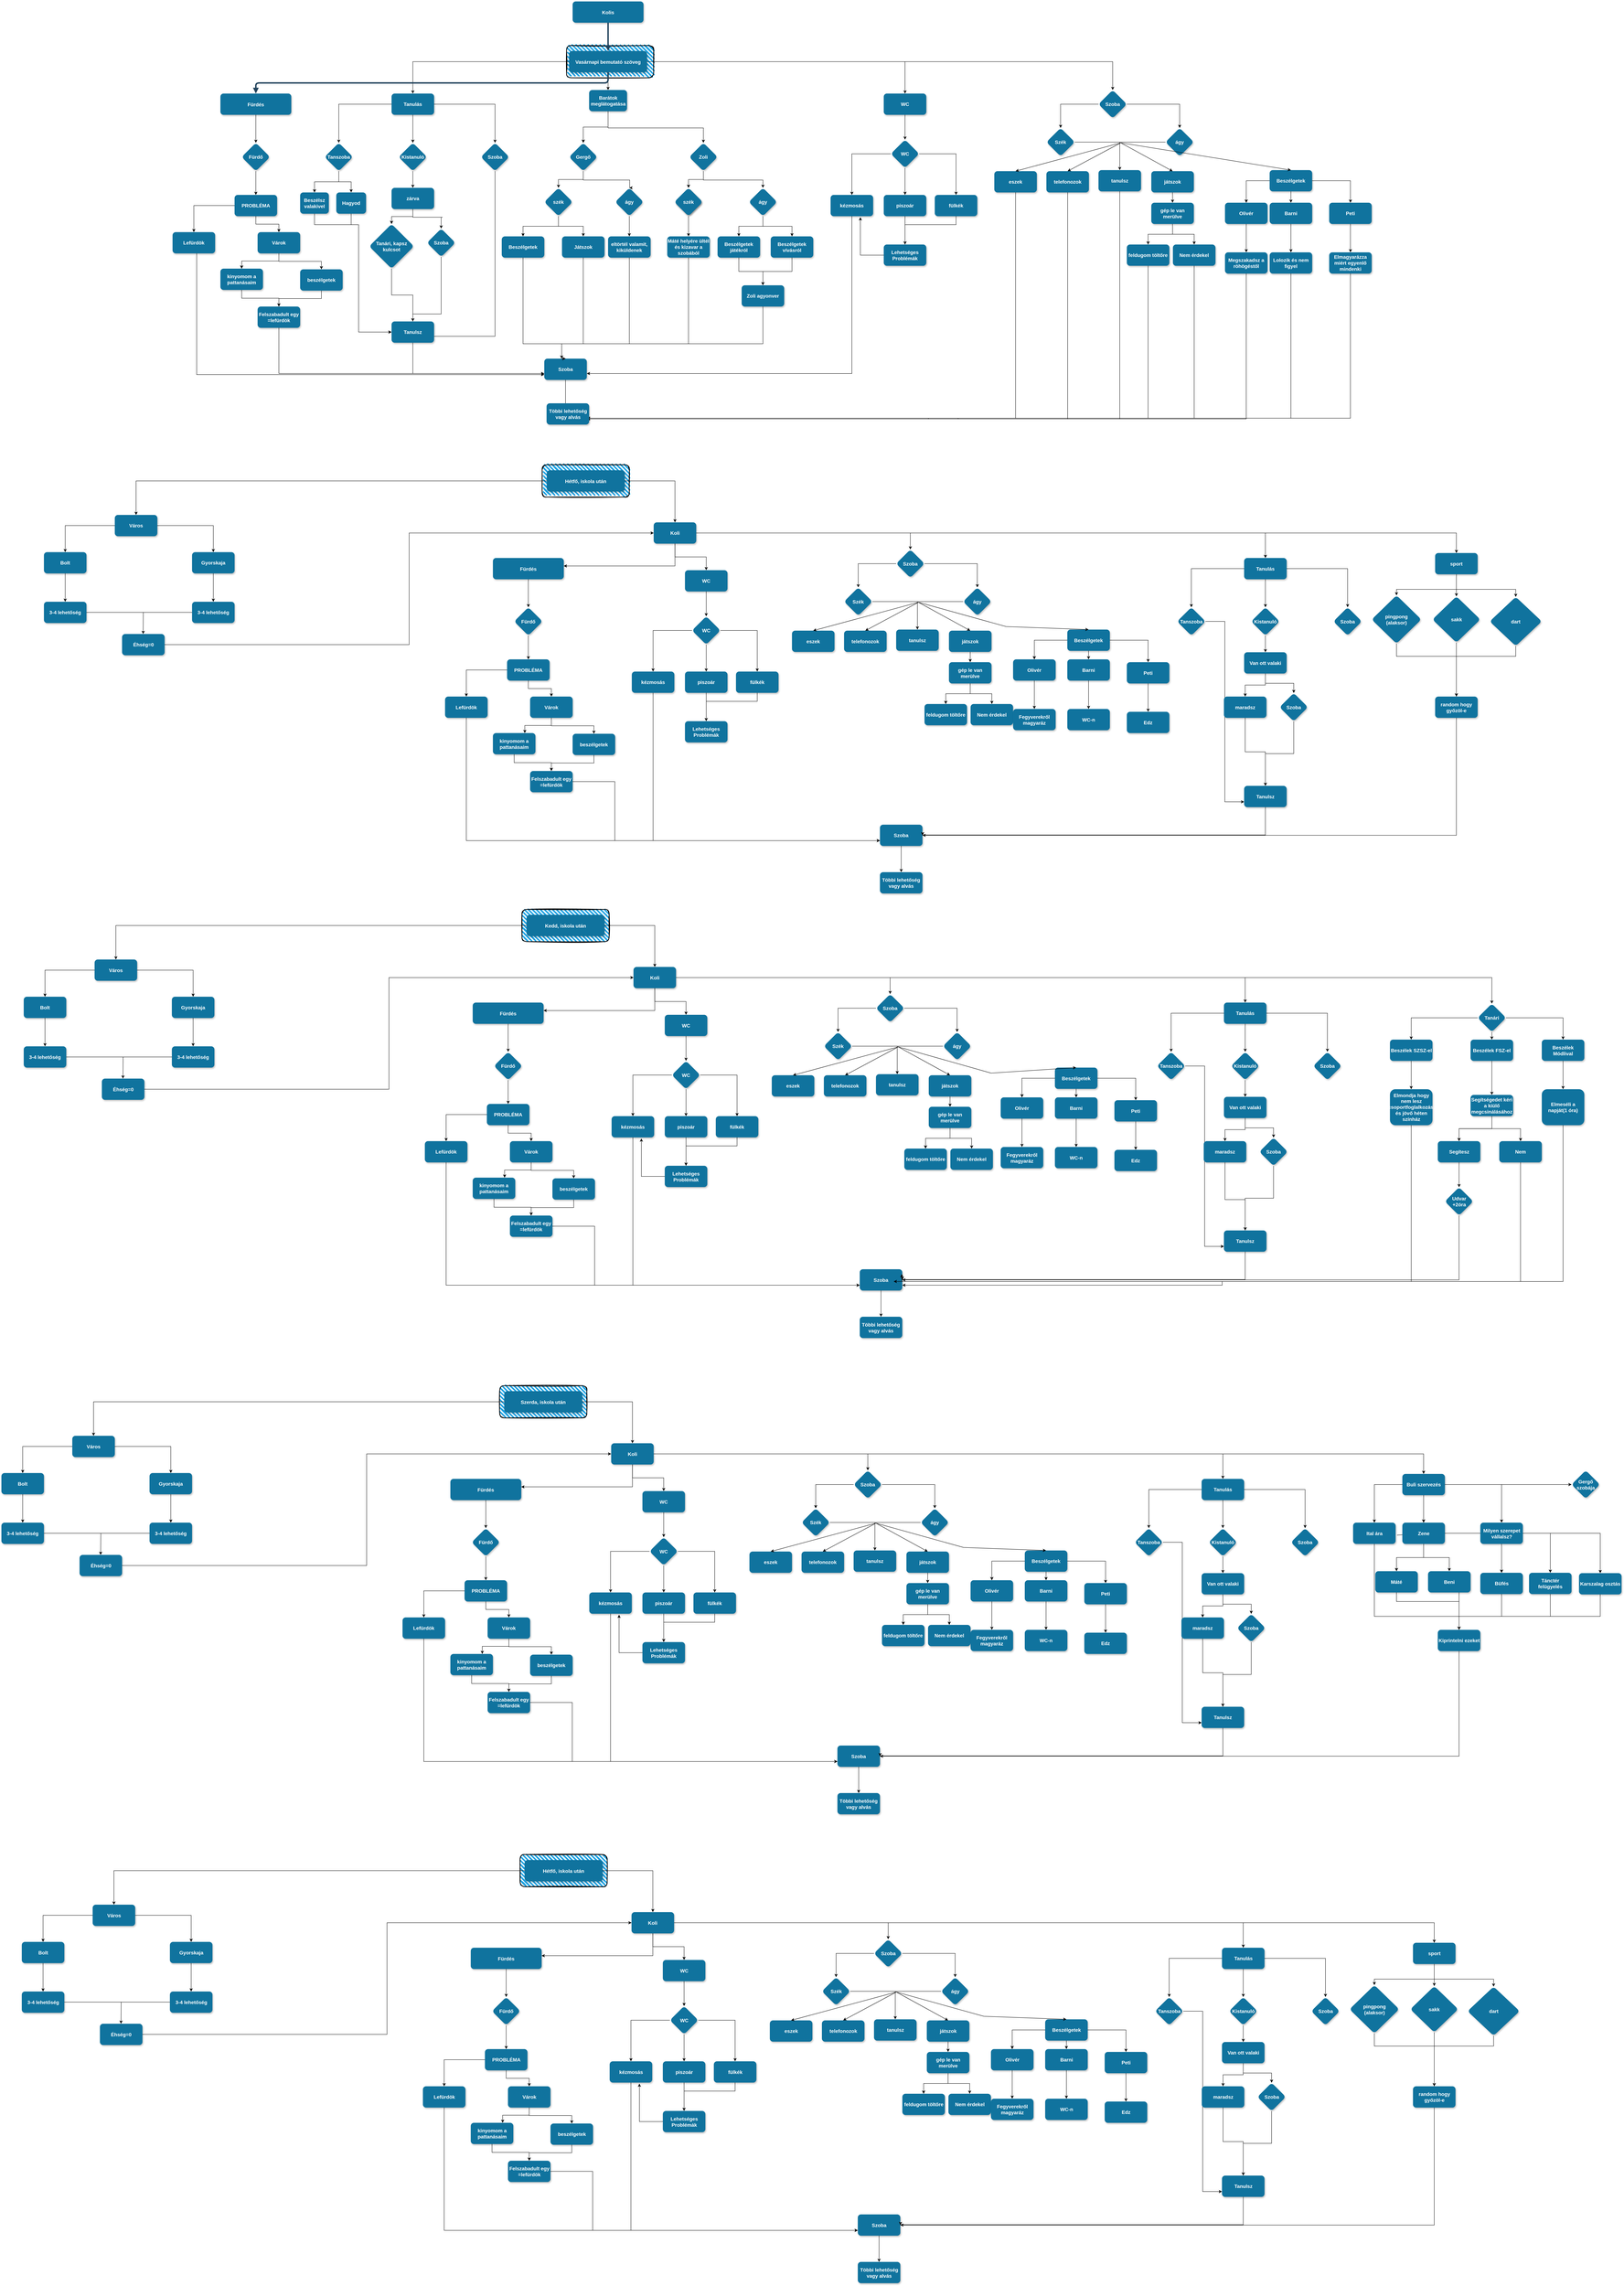 <mxfile version="22.0.5" type="github">
  <diagram name="Page-1" id="97916047-d0de-89f5-080d-49f4d83e522f">
    <mxGraphModel dx="5736" dy="4784" grid="1" gridSize="21" guides="1" tooltips="1" connect="1" arrows="1" fold="1" page="0" pageScale="1.5" pageWidth="850" pageHeight="1100" background="none" math="0" shadow="0">
      <root>
        <mxCell id="0" />
        <mxCell id="1" parent="0" />
        <mxCell id="IBn8xnxq9UzVSuGG8Kz--33" value="" style="rounded=1;whiteSpace=wrap;html=1;strokeWidth=2;fillWeight=4;hachureGap=8;hachureAngle=45;fillColor=#1ba1e2;sketch=1;" parent="1" vertex="1">
          <mxGeometry x="1883" y="-204.5" width="246" height="91" as="geometry" />
        </mxCell>
        <mxCell id="IBn8xnxq9UzVSuGG8Kz--32" value="" style="rounded=1;whiteSpace=wrap;html=1;strokeWidth=2;fillWeight=4;hachureGap=8;hachureAngle=45;fillColor=#1ba1e2;sketch=1;" parent="1" vertex="1">
          <mxGeometry x="1951.75" y="-1387.5" width="246" height="91" as="geometry" />
        </mxCell>
        <mxCell id="2" value="Kolis" style="rounded=1;fillColor=#10739E;strokeColor=none;shadow=1;gradientColor=none;fontStyle=1;fontColor=#FFFFFF;fontSize=14;" parent="1" vertex="1">
          <mxGeometry x="1969" y="-1512" width="200" height="60" as="geometry" />
        </mxCell>
        <mxCell id="8U4HnvXi1fb4CnehVS-Q-60" value="" style="edgeStyle=orthogonalEdgeStyle;rounded=0;orthogonalLoop=1;jettySize=auto;html=1;" parent="1" source="3" target="8U4HnvXi1fb4CnehVS-Q-59" edge="1">
          <mxGeometry relative="1" as="geometry" />
        </mxCell>
        <mxCell id="8U4HnvXi1fb4CnehVS-Q-62" value="" style="edgeStyle=orthogonalEdgeStyle;rounded=0;orthogonalLoop=1;jettySize=auto;html=1;" parent="1" source="3" target="8U4HnvXi1fb4CnehVS-Q-61" edge="1">
          <mxGeometry relative="1" as="geometry" />
        </mxCell>
        <mxCell id="8U4HnvXi1fb4CnehVS-Q-64" value="" style="edgeStyle=orthogonalEdgeStyle;rounded=0;orthogonalLoop=1;jettySize=auto;html=1;" parent="1" source="3" target="8U4HnvXi1fb4CnehVS-Q-63" edge="1">
          <mxGeometry relative="1" as="geometry" />
        </mxCell>
        <mxCell id="8U4HnvXi1fb4CnehVS-Q-92" value="" style="edgeStyle=orthogonalEdgeStyle;rounded=0;orthogonalLoop=1;jettySize=auto;html=1;" parent="1" source="3" target="8U4HnvXi1fb4CnehVS-Q-91" edge="1">
          <mxGeometry relative="1" as="geometry" />
        </mxCell>
        <mxCell id="8U4HnvXi1fb4CnehVS-Q-67" value="" style="edgeStyle=orthogonalEdgeStyle;rounded=0;orthogonalLoop=1;jettySize=auto;html=1;" parent="1" source="4" target="8U4HnvXi1fb4CnehVS-Q-66" edge="1">
          <mxGeometry relative="1" as="geometry" />
        </mxCell>
        <mxCell id="3" value="Vasárnapi bemutató szöveg" style="rounded=1;fillColor=#10739E;strokeColor=none;shadow=1;gradientColor=none;fontStyle=1;fontColor=#FFFFFF;fontSize=14;" parent="1" vertex="1">
          <mxGeometry x="1959" y="-1372" width="220" height="60" as="geometry" />
        </mxCell>
        <mxCell id="4" value="Fürdés" style="rounded=1;fillColor=#10739E;strokeColor=none;shadow=1;gradientColor=none;fontStyle=1;fontColor=#FFFFFF;fontSize=14;" parent="1" vertex="1">
          <mxGeometry x="975" y="-1252" width="200" height="60" as="geometry" />
        </mxCell>
        <mxCell id="29" value="" style="edgeStyle=elbowEdgeStyle;elbow=vertical;strokeWidth=4;endArrow=block;endFill=1;fontStyle=1;strokeColor=#23445D;" parent="1" source="2" target="3" edge="1">
          <mxGeometry x="22" y="165.5" width="100" height="100" as="geometry">
            <mxPoint x="1319" y="-1452" as="sourcePoint" />
            <mxPoint x="1419" y="-1552" as="targetPoint" />
          </mxGeometry>
        </mxCell>
        <mxCell id="31" value="" style="edgeStyle=elbowEdgeStyle;elbow=vertical;strokeWidth=4;endArrow=block;endFill=1;fontStyle=1;strokeColor=#23445D;" parent="1" source="3" target="4" edge="1">
          <mxGeometry x="22" y="165.5" width="100" height="100" as="geometry">
            <mxPoint x="1319" y="-1452" as="sourcePoint" />
            <mxPoint x="1419" y="-1552" as="targetPoint" />
          </mxGeometry>
        </mxCell>
        <mxCell id="8U4HnvXi1fb4CnehVS-Q-77" value="" style="edgeStyle=orthogonalEdgeStyle;rounded=0;orthogonalLoop=1;jettySize=auto;html=1;" parent="1" source="8U4HnvXi1fb4CnehVS-Q-59" target="8U4HnvXi1fb4CnehVS-Q-76" edge="1">
          <mxGeometry relative="1" as="geometry" />
        </mxCell>
        <mxCell id="8U4HnvXi1fb4CnehVS-Q-79" value="" style="edgeStyle=orthogonalEdgeStyle;rounded=0;orthogonalLoop=1;jettySize=auto;html=1;" parent="1" source="8U4HnvXi1fb4CnehVS-Q-59" target="8U4HnvXi1fb4CnehVS-Q-78" edge="1">
          <mxGeometry relative="1" as="geometry" />
        </mxCell>
        <mxCell id="8U4HnvXi1fb4CnehVS-Q-80" value="" style="edgeStyle=orthogonalEdgeStyle;rounded=0;orthogonalLoop=1;jettySize=auto;html=1;" parent="1" source="8U4HnvXi1fb4CnehVS-Q-59" target="8U4HnvXi1fb4CnehVS-Q-78" edge="1">
          <mxGeometry relative="1" as="geometry" />
        </mxCell>
        <mxCell id="8U4HnvXi1fb4CnehVS-Q-82" value="" style="edgeStyle=orthogonalEdgeStyle;rounded=0;orthogonalLoop=1;jettySize=auto;html=1;" parent="1" source="8U4HnvXi1fb4CnehVS-Q-59" target="8U4HnvXi1fb4CnehVS-Q-81" edge="1">
          <mxGeometry relative="1" as="geometry" />
        </mxCell>
        <mxCell id="8U4HnvXi1fb4CnehVS-Q-59" value="Tanulás" style="whiteSpace=wrap;html=1;fontSize=14;fillColor=#10739E;strokeColor=none;fontColor=#FFFFFF;rounded=1;shadow=1;gradientColor=none;fontStyle=1;" parent="1" vertex="1">
          <mxGeometry x="1458" y="-1252" width="120" height="60" as="geometry" />
        </mxCell>
        <mxCell id="8U4HnvXi1fb4CnehVS-Q-90" value="" style="edgeStyle=orthogonalEdgeStyle;rounded=0;orthogonalLoop=1;jettySize=auto;html=1;" parent="1" source="8U4HnvXi1fb4CnehVS-Q-61" target="8U4HnvXi1fb4CnehVS-Q-89" edge="1">
          <mxGeometry relative="1" as="geometry" />
        </mxCell>
        <mxCell id="8U4HnvXi1fb4CnehVS-Q-61" value="WC" style="rounded=1;whiteSpace=wrap;html=1;fontSize=14;fillColor=#10739E;strokeColor=none;fontColor=#FFFFFF;shadow=1;gradientColor=none;fontStyle=1;" parent="1" vertex="1">
          <mxGeometry x="2847" y="-1252" width="120" height="60" as="geometry" />
        </mxCell>
        <mxCell id="8U4HnvXi1fb4CnehVS-Q-84" value="" style="edgeStyle=orthogonalEdgeStyle;rounded=0;orthogonalLoop=1;jettySize=auto;html=1;" parent="1" source="8U4HnvXi1fb4CnehVS-Q-63" target="8U4HnvXi1fb4CnehVS-Q-83" edge="1">
          <mxGeometry relative="1" as="geometry" />
        </mxCell>
        <mxCell id="8U4HnvXi1fb4CnehVS-Q-85" value="" style="edgeStyle=orthogonalEdgeStyle;rounded=0;orthogonalLoop=1;jettySize=auto;html=1;" parent="1" source="8U4HnvXi1fb4CnehVS-Q-63" target="8U4HnvXi1fb4CnehVS-Q-83" edge="1">
          <mxGeometry relative="1" as="geometry" />
        </mxCell>
        <mxCell id="8U4HnvXi1fb4CnehVS-Q-86" value="" style="edgeStyle=orthogonalEdgeStyle;rounded=0;orthogonalLoop=1;jettySize=auto;html=1;" parent="1" source="8U4HnvXi1fb4CnehVS-Q-63" target="8U4HnvXi1fb4CnehVS-Q-83" edge="1">
          <mxGeometry relative="1" as="geometry" />
        </mxCell>
        <mxCell id="8U4HnvXi1fb4CnehVS-Q-88" value="" style="edgeStyle=orthogonalEdgeStyle;rounded=0;orthogonalLoop=1;jettySize=auto;html=1;" parent="1" source="8U4HnvXi1fb4CnehVS-Q-63" target="8U4HnvXi1fb4CnehVS-Q-87" edge="1">
          <mxGeometry relative="1" as="geometry">
            <Array as="points">
              <mxPoint x="2069" y="-1155" />
              <mxPoint x="2338" y="-1155" />
            </Array>
          </mxGeometry>
        </mxCell>
        <mxCell id="8U4HnvXi1fb4CnehVS-Q-63" value="Barátok meglátogatása" style="whiteSpace=wrap;html=1;fontSize=14;fillColor=#10739E;strokeColor=none;fontColor=#FFFFFF;rounded=1;shadow=1;gradientColor=none;fontStyle=1;" parent="1" vertex="1">
          <mxGeometry x="2015.5" y="-1262" width="107" height="60" as="geometry" />
        </mxCell>
        <mxCell id="8U4HnvXi1fb4CnehVS-Q-94" value="" style="edgeStyle=orthogonalEdgeStyle;rounded=0;orthogonalLoop=1;jettySize=auto;html=1;" parent="1" source="8U4HnvXi1fb4CnehVS-Q-66" target="8U4HnvXi1fb4CnehVS-Q-93" edge="1">
          <mxGeometry relative="1" as="geometry" />
        </mxCell>
        <mxCell id="8U4HnvXi1fb4CnehVS-Q-66" value="Fürdő" style="rhombus;whiteSpace=wrap;html=1;fontSize=14;fillColor=#10739E;strokeColor=none;fontColor=#FFFFFF;rounded=1;shadow=1;gradientColor=none;fontStyle=1;" parent="1" vertex="1">
          <mxGeometry x="1035" y="-1113" width="80" height="80" as="geometry" />
        </mxCell>
        <mxCell id="fAHxTyDC1zf231zhJwNP-42" value="" style="edgeStyle=orthogonalEdgeStyle;rounded=0;orthogonalLoop=1;jettySize=auto;html=1;" edge="1" parent="1" source="8U4HnvXi1fb4CnehVS-Q-76" target="fAHxTyDC1zf231zhJwNP-41">
          <mxGeometry relative="1" as="geometry" />
        </mxCell>
        <mxCell id="fAHxTyDC1zf231zhJwNP-43" value="" style="edgeStyle=orthogonalEdgeStyle;rounded=0;orthogonalLoop=1;jettySize=auto;html=1;" edge="1" parent="1" source="8U4HnvXi1fb4CnehVS-Q-76" target="fAHxTyDC1zf231zhJwNP-41">
          <mxGeometry relative="1" as="geometry" />
        </mxCell>
        <mxCell id="fAHxTyDC1zf231zhJwNP-45" style="edgeStyle=orthogonalEdgeStyle;rounded=0;orthogonalLoop=1;jettySize=auto;html=1;entryX=0.5;entryY=0;entryDx=0;entryDy=0;" edge="1" parent="1" source="8U4HnvXi1fb4CnehVS-Q-76" target="fAHxTyDC1zf231zhJwNP-44">
          <mxGeometry relative="1" as="geometry" />
        </mxCell>
        <mxCell id="8U4HnvXi1fb4CnehVS-Q-76" value="Tanszoba" style="rhombus;whiteSpace=wrap;html=1;fontSize=14;fillColor=#10739E;strokeColor=none;fontColor=#FFFFFF;rounded=1;shadow=1;gradientColor=none;fontStyle=1;" parent="1" vertex="1">
          <mxGeometry x="1269" y="-1113" width="80" height="80" as="geometry" />
        </mxCell>
        <mxCell id="8U4HnvXi1fb4CnehVS-Q-119" value="" style="edgeStyle=orthogonalEdgeStyle;rounded=0;orthogonalLoop=1;jettySize=auto;html=1;" parent="1" source="8U4HnvXi1fb4CnehVS-Q-78" target="8U4HnvXi1fb4CnehVS-Q-118" edge="1">
          <mxGeometry relative="1" as="geometry" />
        </mxCell>
        <mxCell id="8U4HnvXi1fb4CnehVS-Q-78" value="Kistanuló" style="rhombus;whiteSpace=wrap;html=1;fontSize=14;fillColor=#10739E;strokeColor=none;fontColor=#FFFFFF;rounded=1;shadow=1;gradientColor=none;fontStyle=1;" parent="1" vertex="1">
          <mxGeometry x="1478" y="-1113" width="80" height="80" as="geometry" />
        </mxCell>
        <mxCell id="8U4HnvXi1fb4CnehVS-Q-150" style="edgeStyle=orthogonalEdgeStyle;rounded=0;orthogonalLoop=1;jettySize=auto;html=1;entryX=0.5;entryY=0;entryDx=0;entryDy=0;" parent="1" source="8U4HnvXi1fb4CnehVS-Q-81" target="8U4HnvXi1fb4CnehVS-Q-131" edge="1">
          <mxGeometry relative="1" as="geometry">
            <Array as="points">
              <mxPoint x="1750" y="-567" />
              <mxPoint x="1518" y="-567" />
            </Array>
          </mxGeometry>
        </mxCell>
        <mxCell id="8U4HnvXi1fb4CnehVS-Q-81" value="Szoba" style="rhombus;whiteSpace=wrap;html=1;fontSize=14;fillColor=#10739E;strokeColor=none;fontColor=#FFFFFF;rounded=1;shadow=1;gradientColor=none;fontStyle=1;" parent="1" vertex="1">
          <mxGeometry x="1710" y="-1113" width="80" height="80" as="geometry" />
        </mxCell>
        <mxCell id="8U4HnvXi1fb4CnehVS-Q-138" value="" style="edgeStyle=orthogonalEdgeStyle;rounded=0;orthogonalLoop=1;jettySize=auto;html=1;" parent="1" source="8U4HnvXi1fb4CnehVS-Q-83" target="8U4HnvXi1fb4CnehVS-Q-137" edge="1">
          <mxGeometry relative="1" as="geometry" />
        </mxCell>
        <mxCell id="8U4HnvXi1fb4CnehVS-Q-140" value="" style="edgeStyle=orthogonalEdgeStyle;rounded=0;orthogonalLoop=1;jettySize=auto;html=1;entryX=0.5;entryY=0;entryDx=0;entryDy=0;" parent="1" source="8U4HnvXi1fb4CnehVS-Q-83" target="8U4HnvXi1fb4CnehVS-Q-139" edge="1">
          <mxGeometry relative="1" as="geometry">
            <Array as="points">
              <mxPoint x="1999" y="-1008" />
              <mxPoint x="2130" y="-1008" />
              <mxPoint x="2130" y="-986" />
            </Array>
          </mxGeometry>
        </mxCell>
        <mxCell id="8U4HnvXi1fb4CnehVS-Q-83" value="Gergő" style="rhombus;whiteSpace=wrap;html=1;fontSize=14;fillColor=#10739E;strokeColor=none;fontColor=#FFFFFF;rounded=1;shadow=1;gradientColor=none;fontStyle=1;" parent="1" vertex="1">
          <mxGeometry x="1959" y="-1113" width="80" height="80" as="geometry" />
        </mxCell>
        <mxCell id="8U4HnvXi1fb4CnehVS-Q-156" value="" style="edgeStyle=orthogonalEdgeStyle;rounded=0;orthogonalLoop=1;jettySize=auto;html=1;" parent="1" source="8U4HnvXi1fb4CnehVS-Q-87" target="8U4HnvXi1fb4CnehVS-Q-155" edge="1">
          <mxGeometry relative="1" as="geometry" />
        </mxCell>
        <mxCell id="8U4HnvXi1fb4CnehVS-Q-160" value="" style="edgeStyle=orthogonalEdgeStyle;rounded=0;orthogonalLoop=1;jettySize=auto;html=1;" parent="1" source="8U4HnvXi1fb4CnehVS-Q-87" target="8U4HnvXi1fb4CnehVS-Q-155" edge="1">
          <mxGeometry relative="1" as="geometry" />
        </mxCell>
        <mxCell id="8U4HnvXi1fb4CnehVS-Q-167" style="edgeStyle=orthogonalEdgeStyle;rounded=0;orthogonalLoop=1;jettySize=auto;html=1;" parent="1" source="8U4HnvXi1fb4CnehVS-Q-87" target="8U4HnvXi1fb4CnehVS-Q-162" edge="1">
          <mxGeometry relative="1" as="geometry">
            <Array as="points">
              <mxPoint x="2338" y="-1008" />
              <mxPoint x="2506" y="-1008" />
            </Array>
          </mxGeometry>
        </mxCell>
        <mxCell id="8U4HnvXi1fb4CnehVS-Q-87" value="Zoli" style="rhombus;whiteSpace=wrap;html=1;fontSize=14;fillColor=#10739E;strokeColor=none;fontColor=#FFFFFF;rounded=1;shadow=1;gradientColor=none;fontStyle=1;" parent="1" vertex="1">
          <mxGeometry x="2298" y="-1113" width="80" height="80" as="geometry" />
        </mxCell>
        <mxCell id="8U4HnvXi1fb4CnehVS-Q-175" value="" style="edgeStyle=orthogonalEdgeStyle;rounded=0;orthogonalLoop=1;jettySize=auto;html=1;" parent="1" source="8U4HnvXi1fb4CnehVS-Q-89" target="8U4HnvXi1fb4CnehVS-Q-174" edge="1">
          <mxGeometry relative="1" as="geometry" />
        </mxCell>
        <mxCell id="8U4HnvXi1fb4CnehVS-Q-177" value="" style="edgeStyle=orthogonalEdgeStyle;rounded=0;orthogonalLoop=1;jettySize=auto;html=1;" parent="1" source="8U4HnvXi1fb4CnehVS-Q-89" target="8U4HnvXi1fb4CnehVS-Q-176" edge="1">
          <mxGeometry relative="1" as="geometry" />
        </mxCell>
        <mxCell id="8U4HnvXi1fb4CnehVS-Q-185" value="" style="edgeStyle=orthogonalEdgeStyle;rounded=0;orthogonalLoop=1;jettySize=auto;html=1;" parent="1" source="8U4HnvXi1fb4CnehVS-Q-89" target="8U4HnvXi1fb4CnehVS-Q-184" edge="1">
          <mxGeometry relative="1" as="geometry" />
        </mxCell>
        <mxCell id="8U4HnvXi1fb4CnehVS-Q-89" value="WC" style="rhombus;whiteSpace=wrap;html=1;fontSize=14;fillColor=#10739E;strokeColor=none;fontColor=#FFFFFF;rounded=1;shadow=1;gradientColor=none;fontStyle=1;" parent="1" vertex="1">
          <mxGeometry x="2867" y="-1122" width="80" height="80" as="geometry" />
        </mxCell>
        <mxCell id="8U4HnvXi1fb4CnehVS-Q-194" value="" style="edgeStyle=orthogonalEdgeStyle;rounded=0;orthogonalLoop=1;jettySize=auto;html=1;" parent="1" source="8U4HnvXi1fb4CnehVS-Q-91" target="8U4HnvXi1fb4CnehVS-Q-193" edge="1">
          <mxGeometry relative="1" as="geometry" />
        </mxCell>
        <mxCell id="8U4HnvXi1fb4CnehVS-Q-196" value="" style="edgeStyle=orthogonalEdgeStyle;rounded=0;orthogonalLoop=1;jettySize=auto;html=1;" parent="1" source="8U4HnvXi1fb4CnehVS-Q-91" target="8U4HnvXi1fb4CnehVS-Q-195" edge="1">
          <mxGeometry relative="1" as="geometry" />
        </mxCell>
        <mxCell id="8U4HnvXi1fb4CnehVS-Q-91" value="Szoba" style="rhombus;whiteSpace=wrap;html=1;fontSize=14;fillColor=#10739E;strokeColor=none;fontColor=#FFFFFF;rounded=1;shadow=1;gradientColor=none;fontStyle=1;" parent="1" vertex="1">
          <mxGeometry x="3453" y="-1262" width="80" height="80" as="geometry" />
        </mxCell>
        <mxCell id="8U4HnvXi1fb4CnehVS-Q-96" value="" style="edgeStyle=orthogonalEdgeStyle;rounded=0;orthogonalLoop=1;jettySize=auto;html=1;" parent="1" source="8U4HnvXi1fb4CnehVS-Q-93" target="8U4HnvXi1fb4CnehVS-Q-95" edge="1">
          <mxGeometry relative="1" as="geometry" />
        </mxCell>
        <mxCell id="8U4HnvXi1fb4CnehVS-Q-98" value="" style="edgeStyle=orthogonalEdgeStyle;rounded=0;orthogonalLoop=1;jettySize=auto;html=1;" parent="1" source="8U4HnvXi1fb4CnehVS-Q-93" target="8U4HnvXi1fb4CnehVS-Q-97" edge="1">
          <mxGeometry relative="1" as="geometry" />
        </mxCell>
        <mxCell id="8U4HnvXi1fb4CnehVS-Q-93" value="PROBLÉMA" style="whiteSpace=wrap;html=1;fontSize=14;fillColor=#10739E;strokeColor=none;fontColor=#FFFFFF;rounded=1;shadow=1;gradientColor=none;fontStyle=1;" parent="1" vertex="1">
          <mxGeometry x="1015" y="-966" width="120" height="60" as="geometry" />
        </mxCell>
        <mxCell id="8U4HnvXi1fb4CnehVS-Q-115" style="edgeStyle=orthogonalEdgeStyle;rounded=0;orthogonalLoop=1;jettySize=auto;html=1;entryX=0;entryY=0.75;entryDx=0;entryDy=0;" parent="1" target="8U4HnvXi1fb4CnehVS-Q-113" edge="1">
          <mxGeometry relative="1" as="geometry">
            <mxPoint x="908" y="-801.0" as="sourcePoint" />
            <mxPoint x="1790.0" y="-264" as="targetPoint" />
            <Array as="points">
              <mxPoint x="908" y="-459" />
            </Array>
          </mxGeometry>
        </mxCell>
        <mxCell id="8U4HnvXi1fb4CnehVS-Q-95" value="Lefürdök" style="whiteSpace=wrap;html=1;fontSize=14;fillColor=#10739E;strokeColor=none;fontColor=#FFFFFF;rounded=1;shadow=1;gradientColor=none;fontStyle=1;" parent="1" vertex="1">
          <mxGeometry x="840" y="-861" width="120" height="60" as="geometry" />
        </mxCell>
        <mxCell id="8U4HnvXi1fb4CnehVS-Q-102" value="" style="edgeStyle=orthogonalEdgeStyle;rounded=0;orthogonalLoop=1;jettySize=auto;html=1;" parent="1" source="8U4HnvXi1fb4CnehVS-Q-97" target="8U4HnvXi1fb4CnehVS-Q-101" edge="1">
          <mxGeometry relative="1" as="geometry" />
        </mxCell>
        <mxCell id="8U4HnvXi1fb4CnehVS-Q-103" value="" style="edgeStyle=orthogonalEdgeStyle;rounded=0;orthogonalLoop=1;jettySize=auto;html=1;" parent="1" source="8U4HnvXi1fb4CnehVS-Q-97" target="8U4HnvXi1fb4CnehVS-Q-101" edge="1">
          <mxGeometry relative="1" as="geometry" />
        </mxCell>
        <mxCell id="8U4HnvXi1fb4CnehVS-Q-106" style="edgeStyle=orthogonalEdgeStyle;rounded=0;orthogonalLoop=1;jettySize=auto;html=1;entryX=0.5;entryY=0;entryDx=0;entryDy=0;" parent="1" source="8U4HnvXi1fb4CnehVS-Q-97" target="8U4HnvXi1fb4CnehVS-Q-105" edge="1">
          <mxGeometry relative="1" as="geometry" />
        </mxCell>
        <mxCell id="8U4HnvXi1fb4CnehVS-Q-97" value="Várok" style="whiteSpace=wrap;html=1;fontSize=14;fillColor=#10739E;strokeColor=none;fontColor=#FFFFFF;rounded=1;shadow=1;gradientColor=none;fontStyle=1;" parent="1" vertex="1">
          <mxGeometry x="1080" y="-861" width="120" height="60" as="geometry" />
        </mxCell>
        <mxCell id="8U4HnvXi1fb4CnehVS-Q-108" value="" style="edgeStyle=orthogonalEdgeStyle;rounded=0;orthogonalLoop=1;jettySize=auto;html=1;" parent="1" source="8U4HnvXi1fb4CnehVS-Q-105" target="8U4HnvXi1fb4CnehVS-Q-107" edge="1">
          <mxGeometry relative="1" as="geometry" />
        </mxCell>
        <mxCell id="8U4HnvXi1fb4CnehVS-Q-112" style="edgeStyle=orthogonalEdgeStyle;rounded=0;orthogonalLoop=1;jettySize=auto;html=1;" parent="1" source="8U4HnvXi1fb4CnehVS-Q-101" target="8U4HnvXi1fb4CnehVS-Q-107" edge="1">
          <mxGeometry relative="1" as="geometry" />
        </mxCell>
        <mxCell id="8U4HnvXi1fb4CnehVS-Q-101" value="kinyomom a pattanásaim" style="whiteSpace=wrap;html=1;fontSize=14;fillColor=#10739E;strokeColor=none;fontColor=#FFFFFF;rounded=1;shadow=1;gradientColor=none;fontStyle=1;" parent="1" vertex="1">
          <mxGeometry x="975" y="-758" width="120" height="60" as="geometry" />
        </mxCell>
        <mxCell id="8U4HnvXi1fb4CnehVS-Q-109" style="edgeStyle=orthogonalEdgeStyle;rounded=0;orthogonalLoop=1;jettySize=auto;html=1;entryX=0.5;entryY=0;entryDx=0;entryDy=0;" parent="1" source="8U4HnvXi1fb4CnehVS-Q-105" target="8U4HnvXi1fb4CnehVS-Q-107" edge="1">
          <mxGeometry relative="1" as="geometry" />
        </mxCell>
        <mxCell id="8U4HnvXi1fb4CnehVS-Q-114" value="" style="edgeStyle=orthogonalEdgeStyle;rounded=0;orthogonalLoop=1;jettySize=auto;html=1;" parent="1" source="8U4HnvXi1fb4CnehVS-Q-107" target="8U4HnvXi1fb4CnehVS-Q-113" edge="1">
          <mxGeometry relative="1" as="geometry">
            <Array as="points">
              <mxPoint x="1140" y="-462" />
            </Array>
          </mxGeometry>
        </mxCell>
        <mxCell id="8U4HnvXi1fb4CnehVS-Q-107" value="Felszabadult egy =lefürdök" style="whiteSpace=wrap;html=1;fontSize=14;fillColor=#10739E;strokeColor=none;fontColor=#FFFFFF;rounded=1;shadow=1;gradientColor=none;fontStyle=1;" parent="1" vertex="1">
          <mxGeometry x="1080" y="-651" width="120" height="60" as="geometry" />
        </mxCell>
        <mxCell id="8U4HnvXi1fb4CnehVS-Q-105" value="beszélgetek" style="whiteSpace=wrap;html=1;fontSize=14;fillColor=#10739E;strokeColor=none;fontColor=#FFFFFF;rounded=1;shadow=1;gradientColor=none;fontStyle=1;" parent="1" vertex="1">
          <mxGeometry x="1200" y="-756" width="120" height="60" as="geometry" />
        </mxCell>
        <mxCell id="8U4HnvXi1fb4CnehVS-Q-247" value="" style="edgeStyle=orthogonalEdgeStyle;rounded=0;orthogonalLoop=1;jettySize=auto;html=1;" parent="1" source="8U4HnvXi1fb4CnehVS-Q-113" edge="1">
          <mxGeometry relative="1" as="geometry">
            <mxPoint x="1949" y="-364" as="targetPoint" />
          </mxGeometry>
        </mxCell>
        <mxCell id="8U4HnvXi1fb4CnehVS-Q-113" value="Szoba" style="whiteSpace=wrap;html=1;fontSize=14;fillColor=#10739E;strokeColor=none;fontColor=#FFFFFF;rounded=1;shadow=1;gradientColor=none;fontStyle=1;" parent="1" vertex="1">
          <mxGeometry x="1889" y="-504" width="120" height="60" as="geometry" />
        </mxCell>
        <mxCell id="8U4HnvXi1fb4CnehVS-Q-127" value="" style="edgeStyle=orthogonalEdgeStyle;rounded=0;orthogonalLoop=1;jettySize=auto;html=1;" parent="1" source="8U4HnvXi1fb4CnehVS-Q-118" target="8U4HnvXi1fb4CnehVS-Q-126" edge="1">
          <mxGeometry relative="1" as="geometry" />
        </mxCell>
        <mxCell id="8U4HnvXi1fb4CnehVS-Q-128" value="" style="edgeStyle=orthogonalEdgeStyle;rounded=0;orthogonalLoop=1;jettySize=auto;html=1;" parent="1" source="8U4HnvXi1fb4CnehVS-Q-118" target="8U4HnvXi1fb4CnehVS-Q-126" edge="1">
          <mxGeometry relative="1" as="geometry" />
        </mxCell>
        <mxCell id="8U4HnvXi1fb4CnehVS-Q-130" style="edgeStyle=orthogonalEdgeStyle;rounded=0;orthogonalLoop=1;jettySize=auto;html=1;" parent="1" source="8U4HnvXi1fb4CnehVS-Q-118" target="8U4HnvXi1fb4CnehVS-Q-129" edge="1">
          <mxGeometry relative="1" as="geometry">
            <Array as="points">
              <mxPoint x="1602" y="-903" />
              <mxPoint x="1670" y="-903" />
            </Array>
          </mxGeometry>
        </mxCell>
        <mxCell id="8U4HnvXi1fb4CnehVS-Q-118" value="zárva" style="whiteSpace=wrap;html=1;fontSize=14;fillColor=#10739E;strokeColor=none;fontColor=#FFFFFF;rounded=1;shadow=1;gradientColor=none;fontStyle=1;" parent="1" vertex="1">
          <mxGeometry x="1458" y="-986" width="120" height="60" as="geometry" />
        </mxCell>
        <mxCell id="8U4HnvXi1fb4CnehVS-Q-151" style="edgeStyle=orthogonalEdgeStyle;rounded=0;orthogonalLoop=1;jettySize=auto;html=1;entryX=0.5;entryY=0;entryDx=0;entryDy=0;" parent="1" source="8U4HnvXi1fb4CnehVS-Q-126" target="8U4HnvXi1fb4CnehVS-Q-131" edge="1">
          <mxGeometry relative="1" as="geometry" />
        </mxCell>
        <mxCell id="8U4HnvXi1fb4CnehVS-Q-126" value="Tanári, kapsz kulcsot" style="rhombus;whiteSpace=wrap;html=1;fontSize=14;fillColor=#10739E;strokeColor=none;fontColor=#FFFFFF;rounded=1;shadow=1;gradientColor=none;fontStyle=1;" parent="1" vertex="1">
          <mxGeometry x="1395" y="-884" width="126" height="126" as="geometry" />
        </mxCell>
        <mxCell id="8U4HnvXi1fb4CnehVS-Q-152" style="edgeStyle=orthogonalEdgeStyle;rounded=0;orthogonalLoop=1;jettySize=auto;html=1;entryX=0.5;entryY=0;entryDx=0;entryDy=0;" parent="1" source="8U4HnvXi1fb4CnehVS-Q-129" target="8U4HnvXi1fb4CnehVS-Q-131" edge="1">
          <mxGeometry relative="1" as="geometry">
            <Array as="points">
              <mxPoint x="1598" y="-630" />
              <mxPoint x="1518" y="-630" />
            </Array>
          </mxGeometry>
        </mxCell>
        <mxCell id="8U4HnvXi1fb4CnehVS-Q-129" value="Szoba" style="rhombus;whiteSpace=wrap;html=1;fontSize=14;fillColor=#10739E;strokeColor=none;fontColor=#FFFFFF;rounded=1;shadow=1;gradientColor=none;fontStyle=1;" parent="1" vertex="1">
          <mxGeometry x="1558" y="-871" width="80" height="80" as="geometry" />
        </mxCell>
        <mxCell id="8U4HnvXi1fb4CnehVS-Q-154" style="edgeStyle=orthogonalEdgeStyle;rounded=0;orthogonalLoop=1;jettySize=auto;html=1;" parent="1" source="8U4HnvXi1fb4CnehVS-Q-131" target="8U4HnvXi1fb4CnehVS-Q-113" edge="1">
          <mxGeometry relative="1" as="geometry">
            <Array as="points">
              <mxPoint x="1518" y="-462" />
            </Array>
          </mxGeometry>
        </mxCell>
        <mxCell id="8U4HnvXi1fb4CnehVS-Q-131" value="Tanulsz" style="whiteSpace=wrap;html=1;fontSize=14;fillColor=#10739E;strokeColor=none;fontColor=#FFFFFF;rounded=1;shadow=1;gradientColor=none;fontStyle=1;" parent="1" vertex="1">
          <mxGeometry x="1458" y="-609" width="120" height="60" as="geometry" />
        </mxCell>
        <mxCell id="8U4HnvXi1fb4CnehVS-Q-142" value="" style="edgeStyle=orthogonalEdgeStyle;rounded=0;orthogonalLoop=1;jettySize=auto;html=1;" parent="1" source="8U4HnvXi1fb4CnehVS-Q-137" target="8U4HnvXi1fb4CnehVS-Q-141" edge="1">
          <mxGeometry relative="1" as="geometry" />
        </mxCell>
        <mxCell id="8U4HnvXi1fb4CnehVS-Q-144" style="edgeStyle=orthogonalEdgeStyle;rounded=0;orthogonalLoop=1;jettySize=auto;html=1;entryX=0.5;entryY=0;entryDx=0;entryDy=0;" parent="1" source="8U4HnvXi1fb4CnehVS-Q-137" target="8U4HnvXi1fb4CnehVS-Q-143" edge="1">
          <mxGeometry relative="1" as="geometry" />
        </mxCell>
        <mxCell id="8U4HnvXi1fb4CnehVS-Q-137" value="szék" style="rhombus;whiteSpace=wrap;html=1;fontSize=14;fillColor=#10739E;strokeColor=none;fontColor=#FFFFFF;rounded=1;shadow=1;gradientColor=none;fontStyle=1;" parent="1" vertex="1">
          <mxGeometry x="1889" y="-986" width="80" height="80" as="geometry" />
        </mxCell>
        <mxCell id="8U4HnvXi1fb4CnehVS-Q-146" value="" style="edgeStyle=orthogonalEdgeStyle;rounded=0;orthogonalLoop=1;jettySize=auto;html=1;" parent="1" source="8U4HnvXi1fb4CnehVS-Q-139" target="8U4HnvXi1fb4CnehVS-Q-145" edge="1">
          <mxGeometry relative="1" as="geometry" />
        </mxCell>
        <mxCell id="8U4HnvXi1fb4CnehVS-Q-139" value="ágy" style="rhombus;whiteSpace=wrap;html=1;fontSize=14;fillColor=#10739E;strokeColor=none;fontColor=#FFFFFF;rounded=1;shadow=1;gradientColor=none;fontStyle=1;" parent="1" vertex="1">
          <mxGeometry x="2089" y="-986" width="80" height="80" as="geometry" />
        </mxCell>
        <mxCell id="8U4HnvXi1fb4CnehVS-Q-149" style="edgeStyle=orthogonalEdgeStyle;rounded=0;orthogonalLoop=1;jettySize=auto;html=1;entryX=0.5;entryY=0;entryDx=0;entryDy=0;" parent="1" source="8U4HnvXi1fb4CnehVS-Q-141" target="8U4HnvXi1fb4CnehVS-Q-113" edge="1">
          <mxGeometry relative="1" as="geometry">
            <Array as="points">
              <mxPoint x="1829" y="-546" />
              <mxPoint x="1938" y="-546" />
            </Array>
          </mxGeometry>
        </mxCell>
        <mxCell id="8U4HnvXi1fb4CnehVS-Q-141" value="Beszélgetek" style="whiteSpace=wrap;html=1;fontSize=14;fillColor=#10739E;strokeColor=none;fontColor=#FFFFFF;rounded=1;shadow=1;gradientColor=none;fontStyle=1;" parent="1" vertex="1">
          <mxGeometry x="1769" y="-849" width="120" height="60" as="geometry" />
        </mxCell>
        <mxCell id="8U4HnvXi1fb4CnehVS-Q-148" style="edgeStyle=orthogonalEdgeStyle;rounded=0;orthogonalLoop=1;jettySize=auto;html=1;entryX=0.5;entryY=0;entryDx=0;entryDy=0;" parent="1" source="8U4HnvXi1fb4CnehVS-Q-143" target="8U4HnvXi1fb4CnehVS-Q-113" edge="1">
          <mxGeometry relative="1" as="geometry">
            <Array as="points">
              <mxPoint x="1999" y="-546" />
              <mxPoint x="1938" y="-546" />
            </Array>
          </mxGeometry>
        </mxCell>
        <mxCell id="8U4HnvXi1fb4CnehVS-Q-143" value="Játszok" style="whiteSpace=wrap;html=1;fontSize=14;fillColor=#10739E;strokeColor=none;fontColor=#FFFFFF;rounded=1;shadow=1;gradientColor=none;fontStyle=1;" parent="1" vertex="1">
          <mxGeometry x="1939" y="-849" width="120" height="60" as="geometry" />
        </mxCell>
        <mxCell id="8U4HnvXi1fb4CnehVS-Q-147" style="edgeStyle=orthogonalEdgeStyle;rounded=0;orthogonalLoop=1;jettySize=auto;html=1;" parent="1" source="8U4HnvXi1fb4CnehVS-Q-145" target="8U4HnvXi1fb4CnehVS-Q-113" edge="1">
          <mxGeometry relative="1" as="geometry">
            <Array as="points">
              <mxPoint x="2129" y="-546" />
              <mxPoint x="1938" y="-546" />
            </Array>
          </mxGeometry>
        </mxCell>
        <mxCell id="8U4HnvXi1fb4CnehVS-Q-145" value="eltörtél valamit, kiküldenek" style="whiteSpace=wrap;html=1;fontSize=14;fillColor=#10739E;strokeColor=none;fontColor=#FFFFFF;rounded=1;shadow=1;gradientColor=none;fontStyle=1;" parent="1" vertex="1">
          <mxGeometry x="2069" y="-849" width="120" height="60" as="geometry" />
        </mxCell>
        <mxCell id="8U4HnvXi1fb4CnehVS-Q-158" value="" style="edgeStyle=orthogonalEdgeStyle;rounded=0;orthogonalLoop=1;jettySize=auto;html=1;" parent="1" source="8U4HnvXi1fb4CnehVS-Q-155" target="8U4HnvXi1fb4CnehVS-Q-157" edge="1">
          <mxGeometry relative="1" as="geometry" />
        </mxCell>
        <mxCell id="8U4HnvXi1fb4CnehVS-Q-155" value="szék" style="rhombus;whiteSpace=wrap;html=1;fontSize=14;fillColor=#10739E;strokeColor=none;fontColor=#FFFFFF;rounded=1;shadow=1;gradientColor=none;fontStyle=1;" parent="1" vertex="1">
          <mxGeometry x="2256" y="-986" width="80" height="80" as="geometry" />
        </mxCell>
        <mxCell id="8U4HnvXi1fb4CnehVS-Q-159" style="edgeStyle=orthogonalEdgeStyle;rounded=0;orthogonalLoop=1;jettySize=auto;html=1;entryX=0.5;entryY=0;entryDx=0;entryDy=0;" parent="1" source="8U4HnvXi1fb4CnehVS-Q-157" target="8U4HnvXi1fb4CnehVS-Q-113" edge="1">
          <mxGeometry relative="1" as="geometry">
            <Array as="points">
              <mxPoint x="2296" y="-546" />
              <mxPoint x="1938" y="-546" />
            </Array>
          </mxGeometry>
        </mxCell>
        <mxCell id="8U4HnvXi1fb4CnehVS-Q-157" value="Máté helyére ültél és kizavar a szobából" style="whiteSpace=wrap;html=1;fontSize=14;fillColor=#10739E;strokeColor=none;fontColor=#FFFFFF;rounded=1;shadow=1;gradientColor=none;fontStyle=1;" parent="1" vertex="1">
          <mxGeometry x="2236" y="-849" width="120" height="60" as="geometry" />
        </mxCell>
        <mxCell id="8U4HnvXi1fb4CnehVS-Q-161" value="szék" style="rhombus;whiteSpace=wrap;html=1;fontSize=14;fillColor=#10739E;strokeColor=none;fontColor=#FFFFFF;rounded=1;shadow=1;gradientColor=none;fontStyle=1;" parent="1" vertex="1">
          <mxGeometry x="2256" y="-986" width="80" height="80" as="geometry" />
        </mxCell>
        <mxCell id="8U4HnvXi1fb4CnehVS-Q-166" value="" style="edgeStyle=orthogonalEdgeStyle;rounded=0;orthogonalLoop=1;jettySize=auto;html=1;" parent="1" source="8U4HnvXi1fb4CnehVS-Q-162" target="8U4HnvXi1fb4CnehVS-Q-165" edge="1">
          <mxGeometry relative="1" as="geometry" />
        </mxCell>
        <mxCell id="8U4HnvXi1fb4CnehVS-Q-169" value="" style="edgeStyle=orthogonalEdgeStyle;rounded=0;orthogonalLoop=1;jettySize=auto;html=1;exitX=0.5;exitY=1;exitDx=0;exitDy=0;" parent="1" source="8U4HnvXi1fb4CnehVS-Q-162" target="8U4HnvXi1fb4CnehVS-Q-168" edge="1">
          <mxGeometry relative="1" as="geometry">
            <mxPoint x="2536.0" y="-945.0" as="sourcePoint" />
          </mxGeometry>
        </mxCell>
        <mxCell id="8U4HnvXi1fb4CnehVS-Q-162" value="ágy" style="rhombus;whiteSpace=wrap;html=1;fontSize=14;fillColor=#10739E;strokeColor=none;fontColor=#FFFFFF;rounded=1;shadow=1;gradientColor=none;fontStyle=1;" parent="1" vertex="1">
          <mxGeometry x="2466" y="-986" width="80" height="80" as="geometry" />
        </mxCell>
        <mxCell id="8U4HnvXi1fb4CnehVS-Q-172" style="edgeStyle=orthogonalEdgeStyle;rounded=0;orthogonalLoop=1;jettySize=auto;html=1;entryX=0.5;entryY=0;entryDx=0;entryDy=0;" parent="1" source="8U4HnvXi1fb4CnehVS-Q-165" target="8U4HnvXi1fb4CnehVS-Q-170" edge="1">
          <mxGeometry relative="1" as="geometry" />
        </mxCell>
        <mxCell id="8U4HnvXi1fb4CnehVS-Q-165" value="Beszélgetek játékról" style="whiteSpace=wrap;html=1;fontSize=14;fillColor=#10739E;strokeColor=none;fontColor=#FFFFFF;rounded=1;shadow=1;gradientColor=none;fontStyle=1;" parent="1" vertex="1">
          <mxGeometry x="2378" y="-849" width="120" height="60" as="geometry" />
        </mxCell>
        <mxCell id="8U4HnvXi1fb4CnehVS-Q-171" value="" style="edgeStyle=orthogonalEdgeStyle;rounded=0;orthogonalLoop=1;jettySize=auto;html=1;" parent="1" source="8U4HnvXi1fb4CnehVS-Q-168" target="8U4HnvXi1fb4CnehVS-Q-170" edge="1">
          <mxGeometry relative="1" as="geometry" />
        </mxCell>
        <mxCell id="8U4HnvXi1fb4CnehVS-Q-168" value="Beszélgetek vívásról" style="whiteSpace=wrap;html=1;fontSize=14;fillColor=#10739E;strokeColor=none;fontColor=#FFFFFF;rounded=1;shadow=1;gradientColor=none;fontStyle=1;" parent="1" vertex="1">
          <mxGeometry x="2528" y="-849" width="120" height="60" as="geometry" />
        </mxCell>
        <mxCell id="8U4HnvXi1fb4CnehVS-Q-173" style="edgeStyle=orthogonalEdgeStyle;rounded=0;orthogonalLoop=1;jettySize=auto;html=1;entryX=0.5;entryY=0;entryDx=0;entryDy=0;" parent="1" source="8U4HnvXi1fb4CnehVS-Q-170" target="8U4HnvXi1fb4CnehVS-Q-113" edge="1">
          <mxGeometry relative="1" as="geometry">
            <Array as="points">
              <mxPoint x="2506" y="-546" />
              <mxPoint x="1938" y="-546" />
            </Array>
          </mxGeometry>
        </mxCell>
        <mxCell id="8U4HnvXi1fb4CnehVS-Q-170" value="Zoli agyonver" style="whiteSpace=wrap;html=1;fontSize=14;fillColor=#10739E;strokeColor=none;fontColor=#FFFFFF;rounded=1;shadow=1;gradientColor=none;fontStyle=1;" parent="1" vertex="1">
          <mxGeometry x="2446" y="-711" width="120" height="60" as="geometry" />
        </mxCell>
        <mxCell id="8U4HnvXi1fb4CnehVS-Q-190" style="edgeStyle=orthogonalEdgeStyle;rounded=0;orthogonalLoop=1;jettySize=auto;html=1;" parent="1" source="8U4HnvXi1fb4CnehVS-Q-174" target="8U4HnvXi1fb4CnehVS-Q-113" edge="1">
          <mxGeometry relative="1" as="geometry">
            <Array as="points">
              <mxPoint x="2757" y="-462" />
            </Array>
          </mxGeometry>
        </mxCell>
        <mxCell id="8U4HnvXi1fb4CnehVS-Q-174" value="kézmosás" style="whiteSpace=wrap;html=1;fontSize=14;fillColor=#10739E;strokeColor=none;fontColor=#FFFFFF;rounded=1;shadow=1;gradientColor=none;fontStyle=1;" parent="1" vertex="1">
          <mxGeometry x="2697" y="-966" width="120" height="60" as="geometry" />
        </mxCell>
        <mxCell id="8U4HnvXi1fb4CnehVS-Q-179" value="" style="edgeStyle=orthogonalEdgeStyle;rounded=0;orthogonalLoop=1;jettySize=auto;html=1;" parent="1" source="8U4HnvXi1fb4CnehVS-Q-176" target="8U4HnvXi1fb4CnehVS-Q-178" edge="1">
          <mxGeometry relative="1" as="geometry" />
        </mxCell>
        <mxCell id="8U4HnvXi1fb4CnehVS-Q-176" value="piszoár" style="whiteSpace=wrap;html=1;fontSize=14;fillColor=#10739E;strokeColor=none;fontColor=#FFFFFF;rounded=1;shadow=1;gradientColor=none;fontStyle=1;" parent="1" vertex="1">
          <mxGeometry x="2847" y="-966" width="120" height="60" as="geometry" />
        </mxCell>
        <mxCell id="8U4HnvXi1fb4CnehVS-Q-189" style="edgeStyle=orthogonalEdgeStyle;rounded=0;orthogonalLoop=1;jettySize=auto;html=1;" parent="1" source="8U4HnvXi1fb4CnehVS-Q-178" edge="1">
          <mxGeometry relative="1" as="geometry">
            <mxPoint x="2781" y="-903" as="targetPoint" />
            <Array as="points">
              <mxPoint x="2781" y="-796" />
            </Array>
          </mxGeometry>
        </mxCell>
        <mxCell id="8U4HnvXi1fb4CnehVS-Q-178" value="Lehetséges Problémák" style="whiteSpace=wrap;html=1;fontSize=14;fillColor=#10739E;strokeColor=none;fontColor=#FFFFFF;rounded=1;shadow=1;gradientColor=none;fontStyle=1;" parent="1" vertex="1">
          <mxGeometry x="2847" y="-826" width="120" height="60" as="geometry" />
        </mxCell>
        <mxCell id="8U4HnvXi1fb4CnehVS-Q-188" style="edgeStyle=orthogonalEdgeStyle;rounded=0;orthogonalLoop=1;jettySize=auto;html=1;entryX=0.5;entryY=0;entryDx=0;entryDy=0;" parent="1" source="8U4HnvXi1fb4CnehVS-Q-184" target="8U4HnvXi1fb4CnehVS-Q-178" edge="1">
          <mxGeometry relative="1" as="geometry">
            <Array as="points">
              <mxPoint x="3051" y="-882" />
              <mxPoint x="2907" y="-882" />
            </Array>
          </mxGeometry>
        </mxCell>
        <mxCell id="8U4HnvXi1fb4CnehVS-Q-184" value="fülkék" style="whiteSpace=wrap;html=1;fontSize=14;fillColor=#10739E;strokeColor=none;fontColor=#FFFFFF;rounded=1;shadow=1;gradientColor=none;fontStyle=1;" parent="1" vertex="1">
          <mxGeometry x="2991" y="-966" width="120" height="60" as="geometry" />
        </mxCell>
        <mxCell id="8U4HnvXi1fb4CnehVS-Q-211" value="" style="edgeStyle=orthogonalEdgeStyle;rounded=0;orthogonalLoop=1;jettySize=auto;html=1;" parent="1" source="8U4HnvXi1fb4CnehVS-Q-193" target="8U4HnvXi1fb4CnehVS-Q-210" edge="1">
          <mxGeometry relative="1" as="geometry" />
        </mxCell>
        <mxCell id="8U4HnvXi1fb4CnehVS-Q-193" value="Szék" style="rhombus;whiteSpace=wrap;html=1;fontSize=14;fillColor=#10739E;strokeColor=none;fontColor=#FFFFFF;rounded=1;shadow=1;gradientColor=none;fontStyle=1;" parent="1" vertex="1">
          <mxGeometry x="3306" y="-1155" width="80" height="80" as="geometry" />
        </mxCell>
        <mxCell id="8U4HnvXi1fb4CnehVS-Q-195" value="ágy" style="rhombus;whiteSpace=wrap;html=1;fontSize=14;fillColor=#10739E;strokeColor=none;fontColor=#FFFFFF;rounded=1;shadow=1;gradientColor=none;fontStyle=1;" parent="1" vertex="1">
          <mxGeometry x="3642" y="-1155" width="80" height="80" as="geometry" />
        </mxCell>
        <mxCell id="8U4HnvXi1fb4CnehVS-Q-209" value="" style="endArrow=none;html=1;rounded=0;entryX=0;entryY=0.5;entryDx=0;entryDy=0;exitX=1;exitY=0.5;exitDx=0;exitDy=0;" parent="1" source="8U4HnvXi1fb4CnehVS-Q-193" target="8U4HnvXi1fb4CnehVS-Q-195" edge="1">
          <mxGeometry width="50" height="50" relative="1" as="geometry">
            <mxPoint x="3306" y="-1189" as="sourcePoint" />
            <mxPoint x="3356" y="-1239" as="targetPoint" />
            <Array as="points">
              <mxPoint x="3516" y="-1115" />
            </Array>
          </mxGeometry>
        </mxCell>
        <mxCell id="8U4HnvXi1fb4CnehVS-Q-250" style="edgeStyle=orthogonalEdgeStyle;rounded=0;orthogonalLoop=1;jettySize=auto;html=1;" parent="1" source="8U4HnvXi1fb4CnehVS-Q-210" edge="1">
          <mxGeometry relative="1" as="geometry">
            <mxPoint x="2009" y="-334" as="targetPoint" />
            <Array as="points">
              <mxPoint x="3513" y="-334" />
            </Array>
          </mxGeometry>
        </mxCell>
        <mxCell id="8U4HnvXi1fb4CnehVS-Q-210" value="tanulsz" style="whiteSpace=wrap;html=1;fontSize=14;fillColor=#10739E;strokeColor=none;fontColor=#FFFFFF;rounded=1;shadow=1;gradientColor=none;fontStyle=1;" parent="1" vertex="1">
          <mxGeometry x="3453" y="-1036" width="120" height="60" as="geometry" />
        </mxCell>
        <mxCell id="8U4HnvXi1fb4CnehVS-Q-215" value="" style="edgeStyle=orthogonalEdgeStyle;rounded=0;orthogonalLoop=1;jettySize=auto;html=1;" parent="1" source="8U4HnvXi1fb4CnehVS-Q-212" target="8U4HnvXi1fb4CnehVS-Q-214" edge="1">
          <mxGeometry relative="1" as="geometry" />
        </mxCell>
        <mxCell id="8U4HnvXi1fb4CnehVS-Q-212" value="játszok" style="whiteSpace=wrap;html=1;fontSize=14;fillColor=#10739E;strokeColor=none;fontColor=#FFFFFF;rounded=1;shadow=1;gradientColor=none;fontStyle=1;" parent="1" vertex="1">
          <mxGeometry x="3602" y="-1033" width="120" height="60" as="geometry" />
        </mxCell>
        <mxCell id="8U4HnvXi1fb4CnehVS-Q-213" value="" style="endArrow=classic;html=1;rounded=0;entryX=0.5;entryY=0;entryDx=0;entryDy=0;" parent="1" target="8U4HnvXi1fb4CnehVS-Q-212" edge="1">
          <mxGeometry width="50" height="50" relative="1" as="geometry">
            <mxPoint x="3516" y="-1113" as="sourcePoint" />
            <mxPoint x="3398" y="-1029" as="targetPoint" />
          </mxGeometry>
        </mxCell>
        <mxCell id="8U4HnvXi1fb4CnehVS-Q-217" value="" style="edgeStyle=orthogonalEdgeStyle;rounded=0;orthogonalLoop=1;jettySize=auto;html=1;" parent="1" source="8U4HnvXi1fb4CnehVS-Q-214" target="8U4HnvXi1fb4CnehVS-Q-216" edge="1">
          <mxGeometry relative="1" as="geometry" />
        </mxCell>
        <mxCell id="8U4HnvXi1fb4CnehVS-Q-218" value="" style="edgeStyle=orthogonalEdgeStyle;rounded=0;orthogonalLoop=1;jettySize=auto;html=1;" parent="1" source="8U4HnvXi1fb4CnehVS-Q-214" target="8U4HnvXi1fb4CnehVS-Q-216" edge="1">
          <mxGeometry relative="1" as="geometry" />
        </mxCell>
        <mxCell id="8U4HnvXi1fb4CnehVS-Q-221" style="edgeStyle=orthogonalEdgeStyle;rounded=0;orthogonalLoop=1;jettySize=auto;html=1;" parent="1" source="8U4HnvXi1fb4CnehVS-Q-214" target="8U4HnvXi1fb4CnehVS-Q-220" edge="1">
          <mxGeometry relative="1" as="geometry" />
        </mxCell>
        <mxCell id="8U4HnvXi1fb4CnehVS-Q-214" value="gép le van merülve" style="whiteSpace=wrap;html=1;fontSize=14;fillColor=#10739E;strokeColor=none;fontColor=#FFFFFF;rounded=1;shadow=1;gradientColor=none;fontStyle=1;" parent="1" vertex="1">
          <mxGeometry x="3602" y="-944" width="120" height="60" as="geometry" />
        </mxCell>
        <mxCell id="8U4HnvXi1fb4CnehVS-Q-251" style="edgeStyle=orthogonalEdgeStyle;rounded=0;orthogonalLoop=1;jettySize=auto;html=1;" parent="1" source="8U4HnvXi1fb4CnehVS-Q-216" edge="1">
          <mxGeometry relative="1" as="geometry">
            <mxPoint x="2009" y="-336.0" as="targetPoint" />
            <Array as="points">
              <mxPoint x="3593" y="-336" />
            </Array>
          </mxGeometry>
        </mxCell>
        <mxCell id="8U4HnvXi1fb4CnehVS-Q-216" value="feldugom töltőre" style="whiteSpace=wrap;html=1;fontSize=14;fillColor=#10739E;strokeColor=none;fontColor=#FFFFFF;rounded=1;shadow=1;gradientColor=none;fontStyle=1;" parent="1" vertex="1">
          <mxGeometry x="3533" y="-826" width="120" height="60" as="geometry" />
        </mxCell>
        <mxCell id="8U4HnvXi1fb4CnehVS-Q-252" style="edgeStyle=orthogonalEdgeStyle;rounded=0;orthogonalLoop=1;jettySize=auto;html=1;" parent="1" source="8U4HnvXi1fb4CnehVS-Q-220" edge="1">
          <mxGeometry relative="1" as="geometry">
            <mxPoint x="2009" y="-336.0" as="targetPoint" />
            <Array as="points">
              <mxPoint x="3723" y="-336" />
            </Array>
          </mxGeometry>
        </mxCell>
        <mxCell id="8U4HnvXi1fb4CnehVS-Q-220" value="Nem érdekel" style="whiteSpace=wrap;html=1;fontSize=14;fillColor=#10739E;strokeColor=none;fontColor=#FFFFFF;rounded=1;shadow=1;gradientColor=none;fontStyle=1;" parent="1" vertex="1">
          <mxGeometry x="3663" y="-826" width="120" height="60" as="geometry" />
        </mxCell>
        <mxCell id="8U4HnvXi1fb4CnehVS-Q-249" style="edgeStyle=orthogonalEdgeStyle;rounded=0;orthogonalLoop=1;jettySize=auto;html=1;" parent="1" source="8U4HnvXi1fb4CnehVS-Q-222" edge="1">
          <mxGeometry relative="1" as="geometry">
            <mxPoint x="2009" y="-334" as="targetPoint" />
            <Array as="points">
              <mxPoint x="3366" y="-334" />
            </Array>
          </mxGeometry>
        </mxCell>
        <mxCell id="8U4HnvXi1fb4CnehVS-Q-222" value="telefonozok" style="whiteSpace=wrap;html=1;fontSize=14;fillColor=#10739E;strokeColor=none;fontColor=#FFFFFF;rounded=1;shadow=1;gradientColor=none;fontStyle=1;" parent="1" vertex="1">
          <mxGeometry x="3306" y="-1033" width="120" height="60" as="geometry" />
        </mxCell>
        <mxCell id="8U4HnvXi1fb4CnehVS-Q-223" value="" style="endArrow=classic;html=1;rounded=0;entryX=0.5;entryY=0;entryDx=0;entryDy=0;" parent="1" target="8U4HnvXi1fb4CnehVS-Q-222" edge="1">
          <mxGeometry width="50" height="50" relative="1" as="geometry">
            <mxPoint x="3516" y="-1113" as="sourcePoint" />
            <mxPoint x="3545" y="-966" as="targetPoint" />
          </mxGeometry>
        </mxCell>
        <mxCell id="8U4HnvXi1fb4CnehVS-Q-248" style="edgeStyle=orthogonalEdgeStyle;rounded=0;orthogonalLoop=1;jettySize=auto;html=1;" parent="1" source="8U4HnvXi1fb4CnehVS-Q-224" edge="1">
          <mxGeometry relative="1" as="geometry">
            <mxPoint x="2009" y="-336.0" as="targetPoint" />
            <Array as="points">
              <mxPoint x="3219" y="-336" />
            </Array>
          </mxGeometry>
        </mxCell>
        <mxCell id="8U4HnvXi1fb4CnehVS-Q-224" value="eszek" style="whiteSpace=wrap;html=1;fontSize=14;fillColor=#10739E;strokeColor=none;fontColor=#FFFFFF;rounded=1;shadow=1;gradientColor=none;fontStyle=1;" parent="1" vertex="1">
          <mxGeometry x="3159" y="-1033" width="120" height="60" as="geometry" />
        </mxCell>
        <mxCell id="8U4HnvXi1fb4CnehVS-Q-225" value="" style="endArrow=classic;html=1;rounded=0;entryX=0.5;entryY=0;entryDx=0;entryDy=0;" parent="1" target="8U4HnvXi1fb4CnehVS-Q-224" edge="1">
          <mxGeometry width="50" height="50" relative="1" as="geometry">
            <mxPoint x="3516" y="-1113" as="sourcePoint" />
            <mxPoint x="3545" y="-966" as="targetPoint" />
          </mxGeometry>
        </mxCell>
        <mxCell id="8U4HnvXi1fb4CnehVS-Q-229" value="" style="edgeStyle=orthogonalEdgeStyle;rounded=0;orthogonalLoop=1;jettySize=auto;html=1;" parent="1" source="8U4HnvXi1fb4CnehVS-Q-226" target="8U4HnvXi1fb4CnehVS-Q-228" edge="1">
          <mxGeometry relative="1" as="geometry" />
        </mxCell>
        <mxCell id="8U4HnvXi1fb4CnehVS-Q-233" value="" style="edgeStyle=orthogonalEdgeStyle;rounded=0;orthogonalLoop=1;jettySize=auto;html=1;" parent="1" source="8U4HnvXi1fb4CnehVS-Q-226" target="8U4HnvXi1fb4CnehVS-Q-228" edge="1">
          <mxGeometry relative="1" as="geometry" />
        </mxCell>
        <mxCell id="8U4HnvXi1fb4CnehVS-Q-234" value="" style="edgeStyle=orthogonalEdgeStyle;rounded=0;orthogonalLoop=1;jettySize=auto;html=1;" parent="1" source="8U4HnvXi1fb4CnehVS-Q-226" target="8U4HnvXi1fb4CnehVS-Q-228" edge="1">
          <mxGeometry relative="1" as="geometry" />
        </mxCell>
        <mxCell id="8U4HnvXi1fb4CnehVS-Q-236" style="edgeStyle=orthogonalEdgeStyle;rounded=0;orthogonalLoop=1;jettySize=auto;html=1;entryX=0.5;entryY=0;entryDx=0;entryDy=0;" parent="1" source="8U4HnvXi1fb4CnehVS-Q-226" target="8U4HnvXi1fb4CnehVS-Q-235" edge="1">
          <mxGeometry relative="1" as="geometry" />
        </mxCell>
        <mxCell id="8U4HnvXi1fb4CnehVS-Q-240" value="" style="edgeStyle=orthogonalEdgeStyle;rounded=0;orthogonalLoop=1;jettySize=auto;html=1;" parent="1" source="8U4HnvXi1fb4CnehVS-Q-226" target="8U4HnvXi1fb4CnehVS-Q-239" edge="1">
          <mxGeometry relative="1" as="geometry" />
        </mxCell>
        <mxCell id="8U4HnvXi1fb4CnehVS-Q-226" value="Beszélgetek" style="whiteSpace=wrap;html=1;fontSize=14;fillColor=#10739E;strokeColor=none;fontColor=#FFFFFF;rounded=1;shadow=1;gradientColor=none;fontStyle=1;" parent="1" vertex="1">
          <mxGeometry x="3936" y="-1036" width="120" height="60" as="geometry" />
        </mxCell>
        <mxCell id="8U4HnvXi1fb4CnehVS-Q-227" value="" style="endArrow=classic;html=1;rounded=0;entryX=0.5;entryY=0;entryDx=0;entryDy=0;" parent="1" target="8U4HnvXi1fb4CnehVS-Q-226" edge="1">
          <mxGeometry width="50" height="50" relative="1" as="geometry">
            <mxPoint x="3516" y="-1113" as="sourcePoint" />
            <mxPoint x="3566" y="-903" as="targetPoint" />
          </mxGeometry>
        </mxCell>
        <mxCell id="8U4HnvXi1fb4CnehVS-Q-231" value="" style="edgeStyle=orthogonalEdgeStyle;rounded=0;orthogonalLoop=1;jettySize=auto;html=1;" parent="1" source="8U4HnvXi1fb4CnehVS-Q-228" target="8U4HnvXi1fb4CnehVS-Q-230" edge="1">
          <mxGeometry relative="1" as="geometry" />
        </mxCell>
        <mxCell id="8U4HnvXi1fb4CnehVS-Q-228" value="Olivér" style="whiteSpace=wrap;html=1;fontSize=14;fillColor=#10739E;strokeColor=none;fontColor=#FFFFFF;rounded=1;shadow=1;gradientColor=none;fontStyle=1;" parent="1" vertex="1">
          <mxGeometry x="3810" y="-944" width="120" height="60" as="geometry" />
        </mxCell>
        <mxCell id="8U4HnvXi1fb4CnehVS-Q-253" style="edgeStyle=orthogonalEdgeStyle;rounded=0;orthogonalLoop=1;jettySize=auto;html=1;entryX=1;entryY=0.5;entryDx=0;entryDy=0;" parent="1" source="8U4HnvXi1fb4CnehVS-Q-230" edge="1">
          <mxGeometry relative="1" as="geometry">
            <mxPoint x="2009" y="-334" as="targetPoint" />
            <Array as="points">
              <mxPoint x="3870" y="-334" />
            </Array>
          </mxGeometry>
        </mxCell>
        <mxCell id="8U4HnvXi1fb4CnehVS-Q-230" value="Megszakadsz a röhögéstől" style="rounded=1;whiteSpace=wrap;html=1;fontSize=14;fillColor=#10739E;strokeColor=none;fontColor=#FFFFFF;shadow=1;gradientColor=none;fontStyle=1;" parent="1" vertex="1">
          <mxGeometry x="3810" y="-804" width="120" height="60" as="geometry" />
        </mxCell>
        <mxCell id="8U4HnvXi1fb4CnehVS-Q-238" value="" style="edgeStyle=orthogonalEdgeStyle;rounded=0;orthogonalLoop=1;jettySize=auto;html=1;" parent="1" source="8U4HnvXi1fb4CnehVS-Q-235" target="8U4HnvXi1fb4CnehVS-Q-237" edge="1">
          <mxGeometry relative="1" as="geometry" />
        </mxCell>
        <mxCell id="8U4HnvXi1fb4CnehVS-Q-235" value="Barni" style="whiteSpace=wrap;html=1;fontSize=14;fillColor=#10739E;strokeColor=none;fontColor=#FFFFFF;rounded=1;shadow=1;gradientColor=none;fontStyle=1;" parent="1" vertex="1">
          <mxGeometry x="3936" y="-944" width="120" height="60" as="geometry" />
        </mxCell>
        <mxCell id="8U4HnvXi1fb4CnehVS-Q-254" style="edgeStyle=orthogonalEdgeStyle;rounded=0;orthogonalLoop=1;jettySize=auto;html=1;entryX=1;entryY=0.5;entryDx=0;entryDy=0;" parent="1" source="8U4HnvXi1fb4CnehVS-Q-237" edge="1">
          <mxGeometry relative="1" as="geometry">
            <mxPoint x="2009" y="-334" as="targetPoint" />
            <Array as="points">
              <mxPoint x="3996" y="-336" />
              <mxPoint x="2973" y="-336" />
              <mxPoint x="2973" y="-334" />
            </Array>
          </mxGeometry>
        </mxCell>
        <mxCell id="8U4HnvXi1fb4CnehVS-Q-237" value="Lolozik és nem figyel" style="whiteSpace=wrap;html=1;fontSize=14;fillColor=#10739E;strokeColor=none;fontColor=#FFFFFF;rounded=1;shadow=1;gradientColor=none;fontStyle=1;" parent="1" vertex="1">
          <mxGeometry x="3936" y="-804" width="120" height="60" as="geometry" />
        </mxCell>
        <mxCell id="8U4HnvXi1fb4CnehVS-Q-242" value="" style="edgeStyle=orthogonalEdgeStyle;rounded=0;orthogonalLoop=1;jettySize=auto;html=1;" parent="1" source="8U4HnvXi1fb4CnehVS-Q-239" target="8U4HnvXi1fb4CnehVS-Q-241" edge="1">
          <mxGeometry relative="1" as="geometry" />
        </mxCell>
        <mxCell id="8U4HnvXi1fb4CnehVS-Q-239" value="Peti" style="whiteSpace=wrap;html=1;fontSize=14;fillColor=#10739E;strokeColor=none;fontColor=#FFFFFF;rounded=1;shadow=1;gradientColor=none;fontStyle=1;" parent="1" vertex="1">
          <mxGeometry x="4104" y="-944" width="120" height="60" as="geometry" />
        </mxCell>
        <mxCell id="8U4HnvXi1fb4CnehVS-Q-255" style="edgeStyle=orthogonalEdgeStyle;rounded=0;orthogonalLoop=1;jettySize=auto;html=1;entryX=1;entryY=0.5;entryDx=0;entryDy=0;" parent="1" source="8U4HnvXi1fb4CnehVS-Q-241" edge="1">
          <mxGeometry relative="1" as="geometry">
            <mxPoint x="2009" y="-334" as="targetPoint" />
            <Array as="points">
              <mxPoint x="4164" y="-336" />
              <mxPoint x="3057" y="-336" />
              <mxPoint x="3057" y="-334" />
            </Array>
          </mxGeometry>
        </mxCell>
        <mxCell id="8U4HnvXi1fb4CnehVS-Q-241" value="Elmagyarázza miért egyenlő mindenki" style="whiteSpace=wrap;html=1;fontSize=14;fillColor=#10739E;strokeColor=none;fontColor=#FFFFFF;rounded=1;shadow=1;gradientColor=none;fontStyle=1;" parent="1" vertex="1">
          <mxGeometry x="4104" y="-804" width="120" height="60" as="geometry" />
        </mxCell>
        <mxCell id="8U4HnvXi1fb4CnehVS-Q-246" value="Többi lehetőség vagy alvás" style="whiteSpace=wrap;html=1;fontSize=14;fillColor=#10739E;strokeColor=none;fontColor=#FFFFFF;rounded=1;shadow=1;gradientColor=none;fontStyle=1;" parent="1" vertex="1">
          <mxGeometry x="1895.5" y="-378" width="120" height="60" as="geometry" />
        </mxCell>
        <mxCell id="8U4HnvXi1fb4CnehVS-Q-409" value="" style="edgeStyle=orthogonalEdgeStyle;rounded=0;orthogonalLoop=1;jettySize=auto;html=1;" parent="1" source="8U4HnvXi1fb4CnehVS-Q-265" target="8U4HnvXi1fb4CnehVS-Q-408" edge="1">
          <mxGeometry relative="1" as="geometry" />
        </mxCell>
        <mxCell id="8U4HnvXi1fb4CnehVS-Q-411" value="" style="edgeStyle=orthogonalEdgeStyle;rounded=0;orthogonalLoop=1;jettySize=auto;html=1;" parent="1" source="8U4HnvXi1fb4CnehVS-Q-265" target="8U4HnvXi1fb4CnehVS-Q-410" edge="1">
          <mxGeometry relative="1" as="geometry" />
        </mxCell>
        <mxCell id="8U4HnvXi1fb4CnehVS-Q-265" value="Hétfő, iskola után" style="rounded=1;fillColor=#10739E;strokeColor=none;shadow=1;gradientColor=none;fontStyle=1;fontColor=#FFFFFF;fontSize=14;" parent="1" vertex="1">
          <mxGeometry x="1896" y="-189" width="220" height="60" as="geometry" />
        </mxCell>
        <mxCell id="8U4HnvXi1fb4CnehVS-Q-447" style="edgeStyle=orthogonalEdgeStyle;rounded=0;orthogonalLoop=1;jettySize=auto;html=1;" parent="1" source="8U4HnvXi1fb4CnehVS-Q-408" target="8U4HnvXi1fb4CnehVS-Q-427" edge="1">
          <mxGeometry relative="1" as="geometry">
            <Array as="points">
              <mxPoint x="2257" y="81" />
            </Array>
          </mxGeometry>
        </mxCell>
        <mxCell id="8U4HnvXi1fb4CnehVS-Q-498" style="edgeStyle=orthogonalEdgeStyle;rounded=0;orthogonalLoop=1;jettySize=auto;html=1;" parent="1" source="8U4HnvXi1fb4CnehVS-Q-408" target="8U4HnvXi1fb4CnehVS-Q-449" edge="1">
          <mxGeometry relative="1" as="geometry" />
        </mxCell>
        <mxCell id="8U4HnvXi1fb4CnehVS-Q-499" style="edgeStyle=orthogonalEdgeStyle;rounded=0;orthogonalLoop=1;jettySize=auto;html=1;" parent="1" source="8U4HnvXi1fb4CnehVS-Q-408" target="8U4HnvXi1fb4CnehVS-Q-456" edge="1">
          <mxGeometry relative="1" as="geometry" />
        </mxCell>
        <mxCell id="8U4HnvXi1fb4CnehVS-Q-510" style="edgeStyle=orthogonalEdgeStyle;rounded=0;orthogonalLoop=1;jettySize=auto;html=1;" parent="1" source="8U4HnvXi1fb4CnehVS-Q-408" target="8U4HnvXi1fb4CnehVS-Q-500" edge="1">
          <mxGeometry relative="1" as="geometry" />
        </mxCell>
        <mxCell id="jGm-LDVLdrCH_E90MwoG-35" style="edgeStyle=orthogonalEdgeStyle;rounded=0;orthogonalLoop=1;jettySize=auto;html=1;" parent="1" source="8U4HnvXi1fb4CnehVS-Q-408" target="jGm-LDVLdrCH_E90MwoG-34" edge="1">
          <mxGeometry relative="1" as="geometry" />
        </mxCell>
        <mxCell id="8U4HnvXi1fb4CnehVS-Q-408" value="Koli" style="whiteSpace=wrap;html=1;fontSize=14;fillColor=#10739E;strokeColor=none;fontColor=#FFFFFF;rounded=1;shadow=1;gradientColor=none;fontStyle=1;" parent="1" vertex="1">
          <mxGeometry x="2197.75" y="-42" width="120" height="60" as="geometry" />
        </mxCell>
        <mxCell id="8U4HnvXi1fb4CnehVS-Q-413" value="" style="edgeStyle=orthogonalEdgeStyle;rounded=0;orthogonalLoop=1;jettySize=auto;html=1;" parent="1" source="8U4HnvXi1fb4CnehVS-Q-410" target="8U4HnvXi1fb4CnehVS-Q-412" edge="1">
          <mxGeometry relative="1" as="geometry" />
        </mxCell>
        <mxCell id="8U4HnvXi1fb4CnehVS-Q-415" value="" style="edgeStyle=orthogonalEdgeStyle;rounded=0;orthogonalLoop=1;jettySize=auto;html=1;" parent="1" source="8U4HnvXi1fb4CnehVS-Q-410" target="8U4HnvXi1fb4CnehVS-Q-414" edge="1">
          <mxGeometry relative="1" as="geometry" />
        </mxCell>
        <mxCell id="8U4HnvXi1fb4CnehVS-Q-410" value="Város" style="whiteSpace=wrap;html=1;fontSize=14;fillColor=#10739E;strokeColor=none;fontColor=#FFFFFF;rounded=1;shadow=1;gradientColor=none;fontStyle=1;" parent="1" vertex="1">
          <mxGeometry x="677" y="-63" width="120" height="60" as="geometry" />
        </mxCell>
        <mxCell id="8U4HnvXi1fb4CnehVS-Q-422" value="" style="edgeStyle=orthogonalEdgeStyle;rounded=0;orthogonalLoop=1;jettySize=auto;html=1;" parent="1" source="8U4HnvXi1fb4CnehVS-Q-412" target="8U4HnvXi1fb4CnehVS-Q-421" edge="1">
          <mxGeometry relative="1" as="geometry" />
        </mxCell>
        <mxCell id="8U4HnvXi1fb4CnehVS-Q-412" value="Bolt" style="whiteSpace=wrap;html=1;fontSize=14;fillColor=#10739E;strokeColor=none;fontColor=#FFFFFF;rounded=1;shadow=1;gradientColor=none;fontStyle=1;" parent="1" vertex="1">
          <mxGeometry x="477" y="42" width="120" height="60" as="geometry" />
        </mxCell>
        <mxCell id="8U4HnvXi1fb4CnehVS-Q-420" value="" style="edgeStyle=orthogonalEdgeStyle;rounded=0;orthogonalLoop=1;jettySize=auto;html=1;" parent="1" source="8U4HnvXi1fb4CnehVS-Q-414" target="8U4HnvXi1fb4CnehVS-Q-419" edge="1">
          <mxGeometry relative="1" as="geometry" />
        </mxCell>
        <mxCell id="8U4HnvXi1fb4CnehVS-Q-414" value="Gyorskaja" style="whiteSpace=wrap;html=1;fontSize=14;fillColor=#10739E;strokeColor=none;fontColor=#FFFFFF;rounded=1;shadow=1;gradientColor=none;fontStyle=1;" parent="1" vertex="1">
          <mxGeometry x="895" y="42" width="120" height="60" as="geometry" />
        </mxCell>
        <mxCell id="8U4HnvXi1fb4CnehVS-Q-425" value="" style="edgeStyle=orthogonalEdgeStyle;rounded=0;orthogonalLoop=1;jettySize=auto;html=1;" parent="1" source="8U4HnvXi1fb4CnehVS-Q-419" edge="1">
          <mxGeometry relative="1" as="geometry">
            <mxPoint x="757.0" y="273" as="targetPoint" />
          </mxGeometry>
        </mxCell>
        <mxCell id="8U4HnvXi1fb4CnehVS-Q-419" value="3-4 lehetőség" style="whiteSpace=wrap;html=1;fontSize=14;fillColor=#10739E;strokeColor=none;fontColor=#FFFFFF;rounded=1;shadow=1;gradientColor=none;fontStyle=1;" parent="1" vertex="1">
          <mxGeometry x="895" y="182" width="120" height="60" as="geometry" />
        </mxCell>
        <mxCell id="8U4HnvXi1fb4CnehVS-Q-421" value="3-4 lehetőség" style="whiteSpace=wrap;html=1;fontSize=14;fillColor=#10739E;strokeColor=none;fontColor=#FFFFFF;rounded=1;shadow=1;gradientColor=none;fontStyle=1;" parent="1" vertex="1">
          <mxGeometry x="477" y="182" width="120" height="60" as="geometry" />
        </mxCell>
        <mxCell id="8U4HnvXi1fb4CnehVS-Q-423" value="" style="endArrow=none;html=1;rounded=0;exitX=0;exitY=0.5;exitDx=0;exitDy=0;entryX=1;entryY=0.5;entryDx=0;entryDy=0;" parent="1" source="8U4HnvXi1fb4CnehVS-Q-419" target="8U4HnvXi1fb4CnehVS-Q-421" edge="1">
          <mxGeometry width="50" height="50" relative="1" as="geometry">
            <mxPoint x="967" y="176" as="sourcePoint" />
            <mxPoint x="1017" y="126" as="targetPoint" />
          </mxGeometry>
        </mxCell>
        <mxCell id="8U4HnvXi1fb4CnehVS-Q-426" style="edgeStyle=orthogonalEdgeStyle;rounded=0;orthogonalLoop=1;jettySize=auto;html=1;entryX=0;entryY=0.5;entryDx=0;entryDy=0;" parent="1" source="8U4HnvXi1fb4CnehVS-Q-424" target="8U4HnvXi1fb4CnehVS-Q-408" edge="1">
          <mxGeometry relative="1" as="geometry" />
        </mxCell>
        <mxCell id="8U4HnvXi1fb4CnehVS-Q-424" value="Éhség=0" style="rounded=1;whiteSpace=wrap;html=1;fontSize=14;fillColor=#10739E;strokeColor=none;fontColor=#FFFFFF;shadow=1;gradientColor=none;fontStyle=1;" parent="1" vertex="1">
          <mxGeometry x="697.5" y="273" width="120" height="60" as="geometry" />
        </mxCell>
        <mxCell id="8U4HnvXi1fb4CnehVS-Q-437" style="edgeStyle=orthogonalEdgeStyle;rounded=0;orthogonalLoop=1;jettySize=auto;html=1;" parent="1" source="8U4HnvXi1fb4CnehVS-Q-427" target="8U4HnvXi1fb4CnehVS-Q-428" edge="1">
          <mxGeometry relative="1" as="geometry" />
        </mxCell>
        <mxCell id="8U4HnvXi1fb4CnehVS-Q-427" value="Fürdés" style="rounded=1;fillColor=#10739E;strokeColor=none;shadow=1;gradientColor=none;fontStyle=1;fontColor=#FFFFFF;fontSize=14;" parent="1" vertex="1">
          <mxGeometry x="1744" y="58.5" width="200" height="60" as="geometry" />
        </mxCell>
        <mxCell id="8U4HnvXi1fb4CnehVS-Q-438" style="edgeStyle=orthogonalEdgeStyle;rounded=0;orthogonalLoop=1;jettySize=auto;html=1;" parent="1" source="8U4HnvXi1fb4CnehVS-Q-428" target="8U4HnvXi1fb4CnehVS-Q-429" edge="1">
          <mxGeometry relative="1" as="geometry" />
        </mxCell>
        <mxCell id="8U4HnvXi1fb4CnehVS-Q-428" value="Fürdő" style="rhombus;whiteSpace=wrap;html=1;fontSize=14;fillColor=#10739E;strokeColor=none;fontColor=#FFFFFF;rounded=1;shadow=1;gradientColor=none;fontStyle=1;" parent="1" vertex="1">
          <mxGeometry x="1804" y="197.5" width="80" height="80" as="geometry" />
        </mxCell>
        <mxCell id="8U4HnvXi1fb4CnehVS-Q-439" style="edgeStyle=orthogonalEdgeStyle;rounded=0;orthogonalLoop=1;jettySize=auto;html=1;" parent="1" source="8U4HnvXi1fb4CnehVS-Q-429" target="8U4HnvXi1fb4CnehVS-Q-431" edge="1">
          <mxGeometry relative="1" as="geometry" />
        </mxCell>
        <mxCell id="8U4HnvXi1fb4CnehVS-Q-440" style="edgeStyle=orthogonalEdgeStyle;rounded=0;orthogonalLoop=1;jettySize=auto;html=1;" parent="1" source="8U4HnvXi1fb4CnehVS-Q-429" target="8U4HnvXi1fb4CnehVS-Q-430" edge="1">
          <mxGeometry relative="1" as="geometry" />
        </mxCell>
        <mxCell id="8U4HnvXi1fb4CnehVS-Q-429" value="PROBLÉMA" style="whiteSpace=wrap;html=1;fontSize=14;fillColor=#10739E;strokeColor=none;fontColor=#FFFFFF;rounded=1;shadow=1;gradientColor=none;fontStyle=1;" parent="1" vertex="1">
          <mxGeometry x="1784" y="344.5" width="120" height="60" as="geometry" />
        </mxCell>
        <mxCell id="8U4HnvXi1fb4CnehVS-Q-441" style="edgeStyle=orthogonalEdgeStyle;rounded=0;orthogonalLoop=1;jettySize=auto;html=1;entryX=0;entryY=0.75;entryDx=0;entryDy=0;" parent="1" source="8U4HnvXi1fb4CnehVS-Q-430" target="8U4HnvXi1fb4CnehVS-Q-435" edge="1">
          <mxGeometry relative="1" as="geometry">
            <Array as="points">
              <mxPoint x="1669" y="856" />
            </Array>
          </mxGeometry>
        </mxCell>
        <mxCell id="8U4HnvXi1fb4CnehVS-Q-430" value="Lefürdök" style="whiteSpace=wrap;html=1;fontSize=14;fillColor=#10739E;strokeColor=none;fontColor=#FFFFFF;rounded=1;shadow=1;gradientColor=none;fontStyle=1;" parent="1" vertex="1">
          <mxGeometry x="1609" y="449.5" width="120" height="60" as="geometry" />
        </mxCell>
        <mxCell id="8U4HnvXi1fb4CnehVS-Q-442" style="edgeStyle=orthogonalEdgeStyle;rounded=0;orthogonalLoop=1;jettySize=auto;html=1;entryX=0.75;entryY=0;entryDx=0;entryDy=0;" parent="1" source="8U4HnvXi1fb4CnehVS-Q-431" target="8U4HnvXi1fb4CnehVS-Q-432" edge="1">
          <mxGeometry relative="1" as="geometry" />
        </mxCell>
        <mxCell id="8U4HnvXi1fb4CnehVS-Q-443" style="edgeStyle=orthogonalEdgeStyle;rounded=0;orthogonalLoop=1;jettySize=auto;html=1;" parent="1" source="8U4HnvXi1fb4CnehVS-Q-431" target="8U4HnvXi1fb4CnehVS-Q-434" edge="1">
          <mxGeometry relative="1" as="geometry" />
        </mxCell>
        <mxCell id="8U4HnvXi1fb4CnehVS-Q-431" value="Várok" style="whiteSpace=wrap;html=1;fontSize=14;fillColor=#10739E;strokeColor=none;fontColor=#FFFFFF;rounded=1;shadow=1;gradientColor=none;fontStyle=1;" parent="1" vertex="1">
          <mxGeometry x="1849" y="449.5" width="120" height="60" as="geometry" />
        </mxCell>
        <mxCell id="8U4HnvXi1fb4CnehVS-Q-444" style="edgeStyle=orthogonalEdgeStyle;rounded=0;orthogonalLoop=1;jettySize=auto;html=1;" parent="1" source="8U4HnvXi1fb4CnehVS-Q-432" target="8U4HnvXi1fb4CnehVS-Q-433" edge="1">
          <mxGeometry relative="1" as="geometry" />
        </mxCell>
        <mxCell id="8U4HnvXi1fb4CnehVS-Q-432" value="kinyomom a pattanásaim" style="whiteSpace=wrap;html=1;fontSize=14;fillColor=#10739E;strokeColor=none;fontColor=#FFFFFF;rounded=1;shadow=1;gradientColor=none;fontStyle=1;" parent="1" vertex="1">
          <mxGeometry x="1744" y="552.5" width="120" height="60" as="geometry" />
        </mxCell>
        <mxCell id="8U4HnvXi1fb4CnehVS-Q-446" style="edgeStyle=orthogonalEdgeStyle;rounded=0;orthogonalLoop=1;jettySize=auto;html=1;entryX=0;entryY=0.75;entryDx=0;entryDy=0;" parent="1" source="8U4HnvXi1fb4CnehVS-Q-433" target="8U4HnvXi1fb4CnehVS-Q-435" edge="1">
          <mxGeometry relative="1" as="geometry">
            <Array as="points">
              <mxPoint x="2088" y="690" />
              <mxPoint x="2088" y="856" />
            </Array>
          </mxGeometry>
        </mxCell>
        <mxCell id="8U4HnvXi1fb4CnehVS-Q-433" value="Felszabadult egy =lefürdök" style="whiteSpace=wrap;html=1;fontSize=14;fillColor=#10739E;strokeColor=none;fontColor=#FFFFFF;rounded=1;shadow=1;gradientColor=none;fontStyle=1;" parent="1" vertex="1">
          <mxGeometry x="1849" y="659.5" width="120" height="60" as="geometry" />
        </mxCell>
        <mxCell id="8U4HnvXi1fb4CnehVS-Q-445" style="edgeStyle=orthogonalEdgeStyle;rounded=0;orthogonalLoop=1;jettySize=auto;html=1;entryX=0.5;entryY=0;entryDx=0;entryDy=0;" parent="1" source="8U4HnvXi1fb4CnehVS-Q-434" target="8U4HnvXi1fb4CnehVS-Q-433" edge="1">
          <mxGeometry relative="1" as="geometry" />
        </mxCell>
        <mxCell id="8U4HnvXi1fb4CnehVS-Q-434" value="beszélgetek" style="whiteSpace=wrap;html=1;fontSize=14;fillColor=#10739E;strokeColor=none;fontColor=#FFFFFF;rounded=1;shadow=1;gradientColor=none;fontStyle=1;" parent="1" vertex="1">
          <mxGeometry x="1969" y="554.5" width="120" height="60" as="geometry" />
        </mxCell>
        <mxCell id="jGm-LDVLdrCH_E90MwoG-55" style="edgeStyle=orthogonalEdgeStyle;rounded=0;orthogonalLoop=1;jettySize=auto;html=1;" parent="1" source="8U4HnvXi1fb4CnehVS-Q-435" target="8U4HnvXi1fb4CnehVS-Q-436" edge="1">
          <mxGeometry relative="1" as="geometry" />
        </mxCell>
        <mxCell id="8U4HnvXi1fb4CnehVS-Q-435" value="Szoba" style="whiteSpace=wrap;html=1;fontSize=14;fillColor=#10739E;strokeColor=none;fontColor=#FFFFFF;rounded=1;shadow=1;gradientColor=none;fontStyle=1;" parent="1" vertex="1">
          <mxGeometry x="2836.25" y="811" width="120" height="60" as="geometry" />
        </mxCell>
        <mxCell id="8U4HnvXi1fb4CnehVS-Q-436" value="Többi lehetőség vagy alvás" style="whiteSpace=wrap;html=1;fontSize=14;fillColor=#10739E;strokeColor=none;fontColor=#FFFFFF;rounded=1;shadow=1;gradientColor=none;fontStyle=1;" parent="1" vertex="1">
          <mxGeometry x="2836.25" y="945" width="120" height="60" as="geometry" />
        </mxCell>
        <mxCell id="8U4HnvXi1fb4CnehVS-Q-448" value="" style="edgeStyle=orthogonalEdgeStyle;rounded=0;orthogonalLoop=1;jettySize=auto;html=1;" parent="1" source="8U4HnvXi1fb4CnehVS-Q-449" target="8U4HnvXi1fb4CnehVS-Q-453" edge="1">
          <mxGeometry relative="1" as="geometry" />
        </mxCell>
        <mxCell id="8U4HnvXi1fb4CnehVS-Q-449" value="WC" style="rounded=1;whiteSpace=wrap;html=1;fontSize=14;fillColor=#10739E;strokeColor=none;fontColor=#FFFFFF;shadow=1;gradientColor=none;fontStyle=1;" parent="1" vertex="1">
          <mxGeometry x="2286" y="93" width="120" height="60" as="geometry" />
        </mxCell>
        <mxCell id="8U4HnvXi1fb4CnehVS-Q-450" value="" style="edgeStyle=orthogonalEdgeStyle;rounded=0;orthogonalLoop=1;jettySize=auto;html=1;" parent="1" source="8U4HnvXi1fb4CnehVS-Q-453" target="8U4HnvXi1fb4CnehVS-Q-457" edge="1">
          <mxGeometry relative="1" as="geometry" />
        </mxCell>
        <mxCell id="8U4HnvXi1fb4CnehVS-Q-451" value="" style="edgeStyle=orthogonalEdgeStyle;rounded=0;orthogonalLoop=1;jettySize=auto;html=1;" parent="1" source="8U4HnvXi1fb4CnehVS-Q-453" target="8U4HnvXi1fb4CnehVS-Q-459" edge="1">
          <mxGeometry relative="1" as="geometry" />
        </mxCell>
        <mxCell id="8U4HnvXi1fb4CnehVS-Q-452" value="" style="edgeStyle=orthogonalEdgeStyle;rounded=0;orthogonalLoop=1;jettySize=auto;html=1;" parent="1" source="8U4HnvXi1fb4CnehVS-Q-453" target="8U4HnvXi1fb4CnehVS-Q-463" edge="1">
          <mxGeometry relative="1" as="geometry" />
        </mxCell>
        <mxCell id="8U4HnvXi1fb4CnehVS-Q-453" value="WC" style="rhombus;whiteSpace=wrap;html=1;fontSize=14;fillColor=#10739E;strokeColor=none;fontColor=#FFFFFF;rounded=1;shadow=1;gradientColor=none;fontStyle=1;" parent="1" vertex="1">
          <mxGeometry x="2306" y="223" width="80" height="80" as="geometry" />
        </mxCell>
        <mxCell id="8U4HnvXi1fb4CnehVS-Q-454" value="" style="edgeStyle=orthogonalEdgeStyle;rounded=0;orthogonalLoop=1;jettySize=auto;html=1;" parent="1" source="8U4HnvXi1fb4CnehVS-Q-456" target="8U4HnvXi1fb4CnehVS-Q-465" edge="1">
          <mxGeometry relative="1" as="geometry" />
        </mxCell>
        <mxCell id="8U4HnvXi1fb4CnehVS-Q-455" value="" style="edgeStyle=orthogonalEdgeStyle;rounded=0;orthogonalLoop=1;jettySize=auto;html=1;" parent="1" source="8U4HnvXi1fb4CnehVS-Q-456" target="8U4HnvXi1fb4CnehVS-Q-466" edge="1">
          <mxGeometry relative="1" as="geometry" />
        </mxCell>
        <mxCell id="8U4HnvXi1fb4CnehVS-Q-456" value="Szoba" style="rhombus;whiteSpace=wrap;html=1;fontSize=14;fillColor=#10739E;strokeColor=none;fontColor=#FFFFFF;rounded=1;shadow=1;gradientColor=none;fontStyle=1;" parent="1" vertex="1">
          <mxGeometry x="2882" y="34.5" width="80" height="80" as="geometry" />
        </mxCell>
        <mxCell id="jGm-LDVLdrCH_E90MwoG-32" style="edgeStyle=orthogonalEdgeStyle;rounded=0;orthogonalLoop=1;jettySize=auto;html=1;entryX=0;entryY=0.75;entryDx=0;entryDy=0;" parent="1" source="8U4HnvXi1fb4CnehVS-Q-457" target="8U4HnvXi1fb4CnehVS-Q-435" edge="1">
          <mxGeometry relative="1" as="geometry">
            <Array as="points">
              <mxPoint x="2196" y="856" />
            </Array>
          </mxGeometry>
        </mxCell>
        <mxCell id="8U4HnvXi1fb4CnehVS-Q-457" value="kézmosás" style="whiteSpace=wrap;html=1;fontSize=14;fillColor=#10739E;strokeColor=none;fontColor=#FFFFFF;rounded=1;shadow=1;gradientColor=none;fontStyle=1;" parent="1" vertex="1">
          <mxGeometry x="2136" y="379" width="120" height="60" as="geometry" />
        </mxCell>
        <mxCell id="8U4HnvXi1fb4CnehVS-Q-458" value="" style="edgeStyle=orthogonalEdgeStyle;rounded=0;orthogonalLoop=1;jettySize=auto;html=1;" parent="1" source="8U4HnvXi1fb4CnehVS-Q-459" target="8U4HnvXi1fb4CnehVS-Q-461" edge="1">
          <mxGeometry relative="1" as="geometry" />
        </mxCell>
        <mxCell id="8U4HnvXi1fb4CnehVS-Q-459" value="piszoár" style="whiteSpace=wrap;html=1;fontSize=14;fillColor=#10739E;strokeColor=none;fontColor=#FFFFFF;rounded=1;shadow=1;gradientColor=none;fontStyle=1;" parent="1" vertex="1">
          <mxGeometry x="2286" y="379" width="120" height="60" as="geometry" />
        </mxCell>
        <mxCell id="8U4HnvXi1fb4CnehVS-Q-461" value="Lehetséges Problémák" style="whiteSpace=wrap;html=1;fontSize=14;fillColor=#10739E;strokeColor=none;fontColor=#FFFFFF;rounded=1;shadow=1;gradientColor=none;fontStyle=1;" parent="1" vertex="1">
          <mxGeometry x="2286" y="519" width="120" height="60" as="geometry" />
        </mxCell>
        <mxCell id="8U4HnvXi1fb4CnehVS-Q-462" style="edgeStyle=orthogonalEdgeStyle;rounded=0;orthogonalLoop=1;jettySize=auto;html=1;entryX=0.5;entryY=0;entryDx=0;entryDy=0;" parent="1" source="8U4HnvXi1fb4CnehVS-Q-463" target="8U4HnvXi1fb4CnehVS-Q-461" edge="1">
          <mxGeometry relative="1" as="geometry">
            <Array as="points">
              <mxPoint x="2490" y="463" />
              <mxPoint x="2346" y="463" />
            </Array>
          </mxGeometry>
        </mxCell>
        <mxCell id="8U4HnvXi1fb4CnehVS-Q-463" value="fülkék" style="whiteSpace=wrap;html=1;fontSize=14;fillColor=#10739E;strokeColor=none;fontColor=#FFFFFF;rounded=1;shadow=1;gradientColor=none;fontStyle=1;" parent="1" vertex="1">
          <mxGeometry x="2430" y="379" width="120" height="60" as="geometry" />
        </mxCell>
        <mxCell id="8U4HnvXi1fb4CnehVS-Q-464" value="" style="edgeStyle=orthogonalEdgeStyle;rounded=0;orthogonalLoop=1;jettySize=auto;html=1;" parent="1" source="8U4HnvXi1fb4CnehVS-Q-465" target="8U4HnvXi1fb4CnehVS-Q-468" edge="1">
          <mxGeometry relative="1" as="geometry" />
        </mxCell>
        <mxCell id="8U4HnvXi1fb4CnehVS-Q-465" value="Szék" style="rhombus;whiteSpace=wrap;html=1;fontSize=14;fillColor=#10739E;strokeColor=none;fontColor=#FFFFFF;rounded=1;shadow=1;gradientColor=none;fontStyle=1;" parent="1" vertex="1">
          <mxGeometry x="2735" y="141.5" width="80" height="80" as="geometry" />
        </mxCell>
        <mxCell id="8U4HnvXi1fb4CnehVS-Q-466" value="ágy" style="rhombus;whiteSpace=wrap;html=1;fontSize=14;fillColor=#10739E;strokeColor=none;fontColor=#FFFFFF;rounded=1;shadow=1;gradientColor=none;fontStyle=1;" parent="1" vertex="1">
          <mxGeometry x="3071" y="141.5" width="80" height="80" as="geometry" />
        </mxCell>
        <mxCell id="8U4HnvXi1fb4CnehVS-Q-467" value="" style="endArrow=none;html=1;rounded=0;entryX=0;entryY=0.5;entryDx=0;entryDy=0;exitX=1;exitY=0.5;exitDx=0;exitDy=0;" parent="1" source="8U4HnvXi1fb4CnehVS-Q-465" target="8U4HnvXi1fb4CnehVS-Q-466" edge="1">
          <mxGeometry width="50" height="50" relative="1" as="geometry">
            <mxPoint x="2735" y="107.5" as="sourcePoint" />
            <mxPoint x="2785" y="57.5" as="targetPoint" />
            <Array as="points">
              <mxPoint x="2945" y="181.5" />
            </Array>
          </mxGeometry>
        </mxCell>
        <mxCell id="8U4HnvXi1fb4CnehVS-Q-468" value="tanulsz" style="whiteSpace=wrap;html=1;fontSize=14;fillColor=#10739E;strokeColor=none;fontColor=#FFFFFF;rounded=1;shadow=1;gradientColor=none;fontStyle=1;" parent="1" vertex="1">
          <mxGeometry x="2882" y="260.5" width="120" height="60" as="geometry" />
        </mxCell>
        <mxCell id="8U4HnvXi1fb4CnehVS-Q-469" value="" style="edgeStyle=orthogonalEdgeStyle;rounded=0;orthogonalLoop=1;jettySize=auto;html=1;" parent="1" source="8U4HnvXi1fb4CnehVS-Q-470" target="8U4HnvXi1fb4CnehVS-Q-475" edge="1">
          <mxGeometry relative="1" as="geometry" />
        </mxCell>
        <mxCell id="8U4HnvXi1fb4CnehVS-Q-470" value="játszok" style="whiteSpace=wrap;html=1;fontSize=14;fillColor=#10739E;strokeColor=none;fontColor=#FFFFFF;rounded=1;shadow=1;gradientColor=none;fontStyle=1;" parent="1" vertex="1">
          <mxGeometry x="3031" y="263.5" width="120" height="60" as="geometry" />
        </mxCell>
        <mxCell id="8U4HnvXi1fb4CnehVS-Q-471" value="" style="endArrow=classic;html=1;rounded=0;entryX=0.5;entryY=0;entryDx=0;entryDy=0;" parent="1" target="8U4HnvXi1fb4CnehVS-Q-470" edge="1">
          <mxGeometry width="50" height="50" relative="1" as="geometry">
            <mxPoint x="2945" y="183.5" as="sourcePoint" />
            <mxPoint x="2827" y="267.5" as="targetPoint" />
          </mxGeometry>
        </mxCell>
        <mxCell id="8U4HnvXi1fb4CnehVS-Q-472" value="" style="edgeStyle=orthogonalEdgeStyle;rounded=0;orthogonalLoop=1;jettySize=auto;html=1;" parent="1" source="8U4HnvXi1fb4CnehVS-Q-475" target="8U4HnvXi1fb4CnehVS-Q-476" edge="1">
          <mxGeometry relative="1" as="geometry" />
        </mxCell>
        <mxCell id="8U4HnvXi1fb4CnehVS-Q-473" value="" style="edgeStyle=orthogonalEdgeStyle;rounded=0;orthogonalLoop=1;jettySize=auto;html=1;" parent="1" source="8U4HnvXi1fb4CnehVS-Q-475" target="8U4HnvXi1fb4CnehVS-Q-476" edge="1">
          <mxGeometry relative="1" as="geometry" />
        </mxCell>
        <mxCell id="8U4HnvXi1fb4CnehVS-Q-474" style="edgeStyle=orthogonalEdgeStyle;rounded=0;orthogonalLoop=1;jettySize=auto;html=1;" parent="1" source="8U4HnvXi1fb4CnehVS-Q-475" target="8U4HnvXi1fb4CnehVS-Q-477" edge="1">
          <mxGeometry relative="1" as="geometry" />
        </mxCell>
        <mxCell id="8U4HnvXi1fb4CnehVS-Q-475" value="gép le van merülve" style="whiteSpace=wrap;html=1;fontSize=14;fillColor=#10739E;strokeColor=none;fontColor=#FFFFFF;rounded=1;shadow=1;gradientColor=none;fontStyle=1;" parent="1" vertex="1">
          <mxGeometry x="3031" y="352.5" width="120" height="60" as="geometry" />
        </mxCell>
        <mxCell id="8U4HnvXi1fb4CnehVS-Q-476" value="feldugom töltőre" style="whiteSpace=wrap;html=1;fontSize=14;fillColor=#10739E;strokeColor=none;fontColor=#FFFFFF;rounded=1;shadow=1;gradientColor=none;fontStyle=1;" parent="1" vertex="1">
          <mxGeometry x="2962" y="470.5" width="120" height="60" as="geometry" />
        </mxCell>
        <mxCell id="8U4HnvXi1fb4CnehVS-Q-477" value="Nem érdekel" style="whiteSpace=wrap;html=1;fontSize=14;fillColor=#10739E;strokeColor=none;fontColor=#FFFFFF;rounded=1;shadow=1;gradientColor=none;fontStyle=1;" parent="1" vertex="1">
          <mxGeometry x="3092" y="470.5" width="120" height="60" as="geometry" />
        </mxCell>
        <mxCell id="8U4HnvXi1fb4CnehVS-Q-478" value="telefonozok" style="whiteSpace=wrap;html=1;fontSize=14;fillColor=#10739E;strokeColor=none;fontColor=#FFFFFF;rounded=1;shadow=1;gradientColor=none;fontStyle=1;" parent="1" vertex="1">
          <mxGeometry x="2735" y="263.5" width="120" height="60" as="geometry" />
        </mxCell>
        <mxCell id="8U4HnvXi1fb4CnehVS-Q-479" value="" style="endArrow=classic;html=1;rounded=0;entryX=0.5;entryY=0;entryDx=0;entryDy=0;" parent="1" target="8U4HnvXi1fb4CnehVS-Q-478" edge="1">
          <mxGeometry width="50" height="50" relative="1" as="geometry">
            <mxPoint x="2945" y="183.5" as="sourcePoint" />
            <mxPoint x="2974" y="330.5" as="targetPoint" />
          </mxGeometry>
        </mxCell>
        <mxCell id="8U4HnvXi1fb4CnehVS-Q-480" value="eszek" style="whiteSpace=wrap;html=1;fontSize=14;fillColor=#10739E;strokeColor=none;fontColor=#FFFFFF;rounded=1;shadow=1;gradientColor=none;fontStyle=1;" parent="1" vertex="1">
          <mxGeometry x="2588" y="263.5" width="120" height="60" as="geometry" />
        </mxCell>
        <mxCell id="8U4HnvXi1fb4CnehVS-Q-481" value="" style="endArrow=classic;html=1;rounded=0;entryX=0.5;entryY=0;entryDx=0;entryDy=0;" parent="1" target="8U4HnvXi1fb4CnehVS-Q-480" edge="1">
          <mxGeometry width="50" height="50" relative="1" as="geometry">
            <mxPoint x="2945" y="183.5" as="sourcePoint" />
            <mxPoint x="2974" y="330.5" as="targetPoint" />
          </mxGeometry>
        </mxCell>
        <mxCell id="8U4HnvXi1fb4CnehVS-Q-482" value="" style="edgeStyle=orthogonalEdgeStyle;rounded=0;orthogonalLoop=1;jettySize=auto;html=1;" parent="1" source="8U4HnvXi1fb4CnehVS-Q-487" target="8U4HnvXi1fb4CnehVS-Q-490" edge="1">
          <mxGeometry relative="1" as="geometry" />
        </mxCell>
        <mxCell id="8U4HnvXi1fb4CnehVS-Q-483" value="" style="edgeStyle=orthogonalEdgeStyle;rounded=0;orthogonalLoop=1;jettySize=auto;html=1;" parent="1" source="8U4HnvXi1fb4CnehVS-Q-487" target="8U4HnvXi1fb4CnehVS-Q-490" edge="1">
          <mxGeometry relative="1" as="geometry" />
        </mxCell>
        <mxCell id="8U4HnvXi1fb4CnehVS-Q-484" value="" style="edgeStyle=orthogonalEdgeStyle;rounded=0;orthogonalLoop=1;jettySize=auto;html=1;" parent="1" source="8U4HnvXi1fb4CnehVS-Q-487" target="8U4HnvXi1fb4CnehVS-Q-490" edge="1">
          <mxGeometry relative="1" as="geometry" />
        </mxCell>
        <mxCell id="8U4HnvXi1fb4CnehVS-Q-485" style="edgeStyle=orthogonalEdgeStyle;rounded=0;orthogonalLoop=1;jettySize=auto;html=1;entryX=0.5;entryY=0;entryDx=0;entryDy=0;" parent="1" source="8U4HnvXi1fb4CnehVS-Q-487" target="8U4HnvXi1fb4CnehVS-Q-493" edge="1">
          <mxGeometry relative="1" as="geometry" />
        </mxCell>
        <mxCell id="8U4HnvXi1fb4CnehVS-Q-486" value="" style="edgeStyle=orthogonalEdgeStyle;rounded=0;orthogonalLoop=1;jettySize=auto;html=1;" parent="1" source="8U4HnvXi1fb4CnehVS-Q-487" target="8U4HnvXi1fb4CnehVS-Q-496" edge="1">
          <mxGeometry relative="1" as="geometry" />
        </mxCell>
        <mxCell id="8U4HnvXi1fb4CnehVS-Q-487" value="Beszélgetek" style="whiteSpace=wrap;html=1;fontSize=14;fillColor=#10739E;strokeColor=none;fontColor=#FFFFFF;rounded=1;shadow=1;gradientColor=none;fontStyle=1;" parent="1" vertex="1">
          <mxGeometry x="3365" y="260.5" width="120" height="60" as="geometry" />
        </mxCell>
        <mxCell id="8U4HnvXi1fb4CnehVS-Q-488" value="" style="endArrow=classic;html=1;rounded=0;entryX=0.5;entryY=0;entryDx=0;entryDy=0;" parent="1" target="8U4HnvXi1fb4CnehVS-Q-487" edge="1">
          <mxGeometry width="50" height="50" relative="1" as="geometry">
            <mxPoint x="2945" y="183.5" as="sourcePoint" />
            <mxPoint x="2995" y="393.5" as="targetPoint" />
            <Array as="points">
              <mxPoint x="3192" y="252" />
            </Array>
          </mxGeometry>
        </mxCell>
        <mxCell id="8U4HnvXi1fb4CnehVS-Q-489" value="" style="edgeStyle=orthogonalEdgeStyle;rounded=0;orthogonalLoop=1;jettySize=auto;html=1;" parent="1" source="8U4HnvXi1fb4CnehVS-Q-490" target="8U4HnvXi1fb4CnehVS-Q-491" edge="1">
          <mxGeometry relative="1" as="geometry" />
        </mxCell>
        <mxCell id="8U4HnvXi1fb4CnehVS-Q-490" value="Olivér" style="whiteSpace=wrap;html=1;fontSize=14;fillColor=#10739E;strokeColor=none;fontColor=#FFFFFF;rounded=1;shadow=1;gradientColor=none;fontStyle=1;" parent="1" vertex="1">
          <mxGeometry x="3212" y="344.5" width="120" height="60" as="geometry" />
        </mxCell>
        <mxCell id="8U4HnvXi1fb4CnehVS-Q-491" value="Fegyverekről magyaráz" style="rounded=1;whiteSpace=wrap;html=1;fontSize=14;fillColor=#10739E;strokeColor=none;fontColor=#FFFFFF;shadow=1;gradientColor=none;fontStyle=1;" parent="1" vertex="1">
          <mxGeometry x="3212" y="484.5" width="120" height="60" as="geometry" />
        </mxCell>
        <mxCell id="8U4HnvXi1fb4CnehVS-Q-492" value="" style="edgeStyle=orthogonalEdgeStyle;rounded=0;orthogonalLoop=1;jettySize=auto;html=1;" parent="1" source="8U4HnvXi1fb4CnehVS-Q-493" target="8U4HnvXi1fb4CnehVS-Q-494" edge="1">
          <mxGeometry relative="1" as="geometry" />
        </mxCell>
        <mxCell id="8U4HnvXi1fb4CnehVS-Q-493" value="Barni" style="whiteSpace=wrap;html=1;fontSize=14;fillColor=#10739E;strokeColor=none;fontColor=#FFFFFF;rounded=1;shadow=1;gradientColor=none;fontStyle=1;" parent="1" vertex="1">
          <mxGeometry x="3365" y="344.5" width="120" height="60" as="geometry" />
        </mxCell>
        <mxCell id="8U4HnvXi1fb4CnehVS-Q-494" value="WC-n" style="whiteSpace=wrap;html=1;fontSize=14;fillColor=#10739E;strokeColor=none;fontColor=#FFFFFF;rounded=1;shadow=1;gradientColor=none;fontStyle=1;" parent="1" vertex="1">
          <mxGeometry x="3365" y="484.5" width="120" height="60" as="geometry" />
        </mxCell>
        <mxCell id="8U4HnvXi1fb4CnehVS-Q-495" value="" style="edgeStyle=orthogonalEdgeStyle;rounded=0;orthogonalLoop=1;jettySize=auto;html=1;" parent="1" source="8U4HnvXi1fb4CnehVS-Q-496" target="8U4HnvXi1fb4CnehVS-Q-497" edge="1">
          <mxGeometry relative="1" as="geometry" />
        </mxCell>
        <mxCell id="8U4HnvXi1fb4CnehVS-Q-496" value="Peti" style="whiteSpace=wrap;html=1;fontSize=14;fillColor=#10739E;strokeColor=none;fontColor=#FFFFFF;rounded=1;shadow=1;gradientColor=none;fontStyle=1;" parent="1" vertex="1">
          <mxGeometry x="3533" y="352.5" width="120" height="60" as="geometry" />
        </mxCell>
        <mxCell id="8U4HnvXi1fb4CnehVS-Q-497" value="Edz" style="whiteSpace=wrap;html=1;fontSize=14;fillColor=#10739E;strokeColor=none;fontColor=#FFFFFF;rounded=1;shadow=1;gradientColor=none;fontStyle=1;" parent="1" vertex="1">
          <mxGeometry x="3533" y="492.5" width="120" height="60" as="geometry" />
        </mxCell>
        <mxCell id="8U4HnvXi1fb4CnehVS-Q-511" style="edgeStyle=orthogonalEdgeStyle;rounded=0;orthogonalLoop=1;jettySize=auto;html=1;" parent="1" source="8U4HnvXi1fb4CnehVS-Q-500" target="8U4HnvXi1fb4CnehVS-Q-502" edge="1">
          <mxGeometry relative="1" as="geometry" />
        </mxCell>
        <mxCell id="8U4HnvXi1fb4CnehVS-Q-512" style="edgeStyle=orthogonalEdgeStyle;rounded=0;orthogonalLoop=1;jettySize=auto;html=1;entryX=0.5;entryY=0;entryDx=0;entryDy=0;" parent="1" source="8U4HnvXi1fb4CnehVS-Q-500" target="8U4HnvXi1fb4CnehVS-Q-501" edge="1">
          <mxGeometry relative="1" as="geometry" />
        </mxCell>
        <mxCell id="8U4HnvXi1fb4CnehVS-Q-513" style="edgeStyle=orthogonalEdgeStyle;rounded=0;orthogonalLoop=1;jettySize=auto;html=1;entryX=0.5;entryY=0;entryDx=0;entryDy=0;" parent="1" source="8U4HnvXi1fb4CnehVS-Q-500" target="8U4HnvXi1fb4CnehVS-Q-503" edge="1">
          <mxGeometry relative="1" as="geometry" />
        </mxCell>
        <mxCell id="8U4HnvXi1fb4CnehVS-Q-500" value="Tanulás" style="whiteSpace=wrap;html=1;fontSize=14;fillColor=#10739E;strokeColor=none;fontColor=#FFFFFF;rounded=1;shadow=1;gradientColor=none;fontStyle=1;" parent="1" vertex="1">
          <mxGeometry x="3864" y="58.5" width="120" height="60" as="geometry" />
        </mxCell>
        <mxCell id="8U4HnvXi1fb4CnehVS-Q-515" style="edgeStyle=orthogonalEdgeStyle;rounded=0;orthogonalLoop=1;jettySize=auto;html=1;entryX=0;entryY=0.75;entryDx=0;entryDy=0;" parent="1" source="8U4HnvXi1fb4CnehVS-Q-501" target="8U4HnvXi1fb4CnehVS-Q-507" edge="1">
          <mxGeometry relative="1" as="geometry" />
        </mxCell>
        <mxCell id="8U4HnvXi1fb4CnehVS-Q-501" value="Tanszoba" style="rhombus;whiteSpace=wrap;html=1;fontSize=14;fillColor=#10739E;strokeColor=none;fontColor=#FFFFFF;rounded=1;shadow=1;gradientColor=none;fontStyle=1;" parent="1" vertex="1">
          <mxGeometry x="3675" y="197.5" width="80" height="80" as="geometry" />
        </mxCell>
        <mxCell id="8U4HnvXi1fb4CnehVS-Q-514" style="edgeStyle=orthogonalEdgeStyle;rounded=0;orthogonalLoop=1;jettySize=auto;html=1;" parent="1" source="8U4HnvXi1fb4CnehVS-Q-502" target="8U4HnvXi1fb4CnehVS-Q-504" edge="1">
          <mxGeometry relative="1" as="geometry" />
        </mxCell>
        <mxCell id="8U4HnvXi1fb4CnehVS-Q-502" value="Kistanuló" style="rhombus;whiteSpace=wrap;html=1;fontSize=14;fillColor=#10739E;strokeColor=none;fontColor=#FFFFFF;rounded=1;shadow=1;gradientColor=none;fontStyle=1;" parent="1" vertex="1">
          <mxGeometry x="3884" y="197.5" width="80" height="80" as="geometry" />
        </mxCell>
        <mxCell id="8U4HnvXi1fb4CnehVS-Q-503" value="Szoba" style="rhombus;whiteSpace=wrap;html=1;fontSize=14;fillColor=#10739E;strokeColor=none;fontColor=#FFFFFF;rounded=1;shadow=1;gradientColor=none;fontStyle=1;" parent="1" vertex="1">
          <mxGeometry x="4116" y="197.5" width="80" height="80" as="geometry" />
        </mxCell>
        <mxCell id="8U4HnvXi1fb4CnehVS-Q-517" style="edgeStyle=orthogonalEdgeStyle;rounded=0;orthogonalLoop=1;jettySize=auto;html=1;" parent="1" source="8U4HnvXi1fb4CnehVS-Q-504" target="8U4HnvXi1fb4CnehVS-Q-506" edge="1">
          <mxGeometry relative="1" as="geometry" />
        </mxCell>
        <mxCell id="8U4HnvXi1fb4CnehVS-Q-521" value="" style="edgeStyle=orthogonalEdgeStyle;rounded=0;orthogonalLoop=1;jettySize=auto;html=1;" parent="1" source="8U4HnvXi1fb4CnehVS-Q-504" target="8U4HnvXi1fb4CnehVS-Q-520" edge="1">
          <mxGeometry relative="1" as="geometry" />
        </mxCell>
        <mxCell id="8U4HnvXi1fb4CnehVS-Q-504" value="Van ott valaki" style="whiteSpace=wrap;html=1;fontSize=14;fillColor=#10739E;strokeColor=none;fontColor=#FFFFFF;rounded=1;shadow=1;gradientColor=none;fontStyle=1;" parent="1" vertex="1">
          <mxGeometry x="3864" y="324.5" width="120" height="60" as="geometry" />
        </mxCell>
        <mxCell id="8U4HnvXi1fb4CnehVS-Q-518" style="edgeStyle=orthogonalEdgeStyle;rounded=0;orthogonalLoop=1;jettySize=auto;html=1;exitX=0.5;exitY=1;exitDx=0;exitDy=0;" parent="1" source="8U4HnvXi1fb4CnehVS-Q-520" target="8U4HnvXi1fb4CnehVS-Q-507" edge="1">
          <mxGeometry relative="1" as="geometry">
            <mxPoint x="3864" y="552.5" as="sourcePoint" />
          </mxGeometry>
        </mxCell>
        <mxCell id="8U4HnvXi1fb4CnehVS-Q-519" style="edgeStyle=orthogonalEdgeStyle;rounded=0;orthogonalLoop=1;jettySize=auto;html=1;entryX=0.5;entryY=0;entryDx=0;entryDy=0;" parent="1" source="8U4HnvXi1fb4CnehVS-Q-506" target="8U4HnvXi1fb4CnehVS-Q-507" edge="1">
          <mxGeometry relative="1" as="geometry" />
        </mxCell>
        <mxCell id="8U4HnvXi1fb4CnehVS-Q-506" value="Szoba" style="rhombus;whiteSpace=wrap;html=1;fontSize=14;fillColor=#10739E;strokeColor=none;fontColor=#FFFFFF;rounded=1;shadow=1;gradientColor=none;fontStyle=1;" parent="1" vertex="1">
          <mxGeometry x="3964" y="439.5" width="80" height="80" as="geometry" />
        </mxCell>
        <mxCell id="jGm-LDVLdrCH_E90MwoG-53" style="edgeStyle=orthogonalEdgeStyle;rounded=0;orthogonalLoop=1;jettySize=auto;html=1;entryX=1;entryY=0.5;entryDx=0;entryDy=0;" parent="1" source="8U4HnvXi1fb4CnehVS-Q-507" target="8U4HnvXi1fb4CnehVS-Q-435" edge="1">
          <mxGeometry relative="1" as="geometry">
            <Array as="points">
              <mxPoint x="3924" y="840" />
            </Array>
          </mxGeometry>
        </mxCell>
        <mxCell id="8U4HnvXi1fb4CnehVS-Q-507" value="Tanulsz" style="whiteSpace=wrap;html=1;fontSize=14;fillColor=#10739E;strokeColor=none;fontColor=#FFFFFF;rounded=1;shadow=1;gradientColor=none;fontStyle=1;" parent="1" vertex="1">
          <mxGeometry x="3864" y="701.5" width="120" height="60" as="geometry" />
        </mxCell>
        <mxCell id="8U4HnvXi1fb4CnehVS-Q-520" value="maradsz" style="whiteSpace=wrap;html=1;fontSize=14;fillColor=#10739E;strokeColor=none;fontColor=#FFFFFF;rounded=1;shadow=1;gradientColor=none;fontStyle=1;" parent="1" vertex="1">
          <mxGeometry x="3807" y="449.5" width="120" height="60" as="geometry" />
        </mxCell>
        <mxCell id="jGm-LDVLdrCH_E90MwoG-56" style="edgeStyle=orthogonalEdgeStyle;rounded=0;orthogonalLoop=1;jettySize=auto;html=1;entryX=0.5;entryY=0;entryDx=0;entryDy=0;" parent="1" source="jGm-LDVLdrCH_E90MwoG-34" target="jGm-LDVLdrCH_E90MwoG-36" edge="1">
          <mxGeometry relative="1" as="geometry">
            <Array as="points">
              <mxPoint x="4463" y="147" />
              <mxPoint x="4294" y="147" />
            </Array>
          </mxGeometry>
        </mxCell>
        <mxCell id="jGm-LDVLdrCH_E90MwoG-57" style="edgeStyle=orthogonalEdgeStyle;rounded=0;orthogonalLoop=1;jettySize=auto;html=1;" parent="1" source="jGm-LDVLdrCH_E90MwoG-34" target="jGm-LDVLdrCH_E90MwoG-39" edge="1">
          <mxGeometry relative="1" as="geometry" />
        </mxCell>
        <mxCell id="jGm-LDVLdrCH_E90MwoG-59" style="edgeStyle=orthogonalEdgeStyle;rounded=0;orthogonalLoop=1;jettySize=auto;html=1;entryX=0.5;entryY=0;entryDx=0;entryDy=0;" parent="1" source="jGm-LDVLdrCH_E90MwoG-34" target="jGm-LDVLdrCH_E90MwoG-44" edge="1">
          <mxGeometry relative="1" as="geometry">
            <Array as="points">
              <mxPoint x="4463" y="147" />
              <mxPoint x="4631" y="147" />
            </Array>
          </mxGeometry>
        </mxCell>
        <mxCell id="jGm-LDVLdrCH_E90MwoG-34" value="sport" style="whiteSpace=wrap;html=1;fontSize=14;fillColor=#10739E;strokeColor=none;fontColor=#FFFFFF;rounded=1;shadow=1;gradientColor=none;fontStyle=1;" parent="1" vertex="1">
          <mxGeometry x="4403" y="44.5" width="120" height="60" as="geometry" />
        </mxCell>
        <mxCell id="jGm-LDVLdrCH_E90MwoG-63" style="edgeStyle=orthogonalEdgeStyle;rounded=0;orthogonalLoop=1;jettySize=auto;html=1;entryX=0.5;entryY=0;entryDx=0;entryDy=0;" parent="1" source="jGm-LDVLdrCH_E90MwoG-36" target="jGm-LDVLdrCH_E90MwoG-46" edge="1">
          <mxGeometry relative="1" as="geometry">
            <Array as="points">
              <mxPoint x="4294" y="336" />
              <mxPoint x="4463" y="336" />
            </Array>
          </mxGeometry>
        </mxCell>
        <mxCell id="jGm-LDVLdrCH_E90MwoG-36" value="pingpong&lt;br&gt;(alaksor)" style="rhombus;whiteSpace=wrap;html=1;fontSize=14;fillColor=#10739E;strokeColor=none;fontColor=#FFFFFF;rounded=1;shadow=1;gradientColor=none;fontStyle=1;" parent="1" vertex="1">
          <mxGeometry x="4224" y="163.88" width="140" height="136.25" as="geometry" />
        </mxCell>
        <mxCell id="jGm-LDVLdrCH_E90MwoG-61" style="edgeStyle=orthogonalEdgeStyle;rounded=0;orthogonalLoop=1;jettySize=auto;html=1;" parent="1" source="jGm-LDVLdrCH_E90MwoG-39" target="jGm-LDVLdrCH_E90MwoG-46" edge="1">
          <mxGeometry relative="1" as="geometry" />
        </mxCell>
        <mxCell id="jGm-LDVLdrCH_E90MwoG-39" value="sakk" style="rhombus;whiteSpace=wrap;html=1;fontSize=14;fillColor=#10739E;strokeColor=none;fontColor=#FFFFFF;rounded=1;shadow=1;gradientColor=none;fontStyle=1;" parent="1" vertex="1">
          <mxGeometry x="4395.5" y="166.75" width="135" height="130.5" as="geometry" />
        </mxCell>
        <mxCell id="jGm-LDVLdrCH_E90MwoG-64" style="edgeStyle=orthogonalEdgeStyle;rounded=0;orthogonalLoop=1;jettySize=auto;html=1;entryX=0.5;entryY=0;entryDx=0;entryDy=0;" parent="1" source="jGm-LDVLdrCH_E90MwoG-44" target="jGm-LDVLdrCH_E90MwoG-46" edge="1">
          <mxGeometry relative="1" as="geometry">
            <Array as="points">
              <mxPoint x="4631" y="336" />
              <mxPoint x="4463" y="336" />
            </Array>
          </mxGeometry>
        </mxCell>
        <mxCell id="jGm-LDVLdrCH_E90MwoG-44" value="dart" style="rhombus;whiteSpace=wrap;html=1;fontSize=14;fillColor=#10739E;strokeColor=none;fontColor=#FFFFFF;rounded=1;shadow=1;gradientColor=none;fontStyle=1;" parent="1" vertex="1">
          <mxGeometry x="4557" y="168.25" width="147" height="138.5" as="geometry" />
        </mxCell>
        <mxCell id="jGm-LDVLdrCH_E90MwoG-65" style="edgeStyle=orthogonalEdgeStyle;rounded=0;orthogonalLoop=1;jettySize=auto;html=1;entryX=1;entryY=0.5;entryDx=0;entryDy=0;" parent="1" source="jGm-LDVLdrCH_E90MwoG-46" target="8U4HnvXi1fb4CnehVS-Q-435" edge="1">
          <mxGeometry relative="1" as="geometry">
            <Array as="points">
              <mxPoint x="4463" y="841" />
            </Array>
          </mxGeometry>
        </mxCell>
        <mxCell id="jGm-LDVLdrCH_E90MwoG-46" value="random hogy győzöl-e" style="whiteSpace=wrap;html=1;fontSize=14;fillColor=#10739E;strokeColor=none;fontColor=#FFFFFF;rounded=1;shadow=1;gradientColor=none;fontStyle=1;" parent="1" vertex="1">
          <mxGeometry x="4403" y="449.5" width="120" height="60" as="geometry" />
        </mxCell>
        <mxCell id="IBn8xnxq9UzVSuGG8Kz--34" value="" style="rounded=1;whiteSpace=wrap;html=1;strokeWidth=2;fillWeight=4;hachureGap=8;hachureAngle=45;fillColor=#1ba1e2;sketch=1;" parent="1" vertex="1">
          <mxGeometry x="1826" y="1050" width="246" height="91" as="geometry" />
        </mxCell>
        <mxCell id="IBn8xnxq9UzVSuGG8Kz--35" value="" style="edgeStyle=orthogonalEdgeStyle;rounded=0;orthogonalLoop=1;jettySize=auto;html=1;" parent="1" source="IBn8xnxq9UzVSuGG8Kz--37" target="IBn8xnxq9UzVSuGG8Kz--43" edge="1">
          <mxGeometry relative="1" as="geometry" />
        </mxCell>
        <mxCell id="IBn8xnxq9UzVSuGG8Kz--36" value="" style="edgeStyle=orthogonalEdgeStyle;rounded=0;orthogonalLoop=1;jettySize=auto;html=1;" parent="1" source="IBn8xnxq9UzVSuGG8Kz--37" target="IBn8xnxq9UzVSuGG8Kz--46" edge="1">
          <mxGeometry relative="1" as="geometry" />
        </mxCell>
        <mxCell id="IBn8xnxq9UzVSuGG8Kz--37" value="Kedd, iskola után" style="rounded=1;fillColor=#10739E;strokeColor=none;shadow=1;gradientColor=none;fontStyle=1;fontColor=#FFFFFF;fontSize=14;" parent="1" vertex="1">
          <mxGeometry x="1839" y="1065.5" width="220" height="60" as="geometry" />
        </mxCell>
        <mxCell id="IBn8xnxq9UzVSuGG8Kz--38" style="edgeStyle=orthogonalEdgeStyle;rounded=0;orthogonalLoop=1;jettySize=auto;html=1;" parent="1" source="IBn8xnxq9UzVSuGG8Kz--43" target="IBn8xnxq9UzVSuGG8Kz--58" edge="1">
          <mxGeometry relative="1" as="geometry">
            <Array as="points">
              <mxPoint x="2200" y="1335.5" />
            </Array>
          </mxGeometry>
        </mxCell>
        <mxCell id="IBn8xnxq9UzVSuGG8Kz--39" style="edgeStyle=orthogonalEdgeStyle;rounded=0;orthogonalLoop=1;jettySize=auto;html=1;" parent="1" source="IBn8xnxq9UzVSuGG8Kz--43" target="IBn8xnxq9UzVSuGG8Kz--79" edge="1">
          <mxGeometry relative="1" as="geometry" />
        </mxCell>
        <mxCell id="IBn8xnxq9UzVSuGG8Kz--40" style="edgeStyle=orthogonalEdgeStyle;rounded=0;orthogonalLoop=1;jettySize=auto;html=1;" parent="1" source="IBn8xnxq9UzVSuGG8Kz--43" target="IBn8xnxq9UzVSuGG8Kz--86" edge="1">
          <mxGeometry relative="1" as="geometry" />
        </mxCell>
        <mxCell id="IBn8xnxq9UzVSuGG8Kz--41" style="edgeStyle=orthogonalEdgeStyle;rounded=0;orthogonalLoop=1;jettySize=auto;html=1;" parent="1" source="IBn8xnxq9UzVSuGG8Kz--43" target="IBn8xnxq9UzVSuGG8Kz--132" edge="1">
          <mxGeometry relative="1" as="geometry" />
        </mxCell>
        <mxCell id="fAHxTyDC1zf231zhJwNP-32" value="" style="edgeStyle=orthogonalEdgeStyle;rounded=0;orthogonalLoop=1;jettySize=auto;html=1;" edge="1" parent="1" source="IBn8xnxq9UzVSuGG8Kz--43" target="fAHxTyDC1zf231zhJwNP-31">
          <mxGeometry relative="1" as="geometry" />
        </mxCell>
        <mxCell id="IBn8xnxq9UzVSuGG8Kz--43" value="Koli" style="whiteSpace=wrap;html=1;fontSize=14;fillColor=#10739E;strokeColor=none;fontColor=#FFFFFF;rounded=1;shadow=1;gradientColor=none;fontStyle=1;" parent="1" vertex="1">
          <mxGeometry x="2140.75" y="1212.5" width="120" height="60" as="geometry" />
        </mxCell>
        <mxCell id="IBn8xnxq9UzVSuGG8Kz--44" value="" style="edgeStyle=orthogonalEdgeStyle;rounded=0;orthogonalLoop=1;jettySize=auto;html=1;" parent="1" source="IBn8xnxq9UzVSuGG8Kz--46" target="IBn8xnxq9UzVSuGG8Kz--48" edge="1">
          <mxGeometry relative="1" as="geometry" />
        </mxCell>
        <mxCell id="IBn8xnxq9UzVSuGG8Kz--45" value="" style="edgeStyle=orthogonalEdgeStyle;rounded=0;orthogonalLoop=1;jettySize=auto;html=1;" parent="1" source="IBn8xnxq9UzVSuGG8Kz--46" target="IBn8xnxq9UzVSuGG8Kz--50" edge="1">
          <mxGeometry relative="1" as="geometry" />
        </mxCell>
        <mxCell id="IBn8xnxq9UzVSuGG8Kz--46" value="Város" style="whiteSpace=wrap;html=1;fontSize=14;fillColor=#10739E;strokeColor=none;fontColor=#FFFFFF;rounded=1;shadow=1;gradientColor=none;fontStyle=1;" parent="1" vertex="1">
          <mxGeometry x="620" y="1191.5" width="120" height="60" as="geometry" />
        </mxCell>
        <mxCell id="IBn8xnxq9UzVSuGG8Kz--47" value="" style="edgeStyle=orthogonalEdgeStyle;rounded=0;orthogonalLoop=1;jettySize=auto;html=1;" parent="1" source="IBn8xnxq9UzVSuGG8Kz--48" target="IBn8xnxq9UzVSuGG8Kz--53" edge="1">
          <mxGeometry relative="1" as="geometry" />
        </mxCell>
        <mxCell id="IBn8xnxq9UzVSuGG8Kz--48" value="Bolt" style="whiteSpace=wrap;html=1;fontSize=14;fillColor=#10739E;strokeColor=none;fontColor=#FFFFFF;rounded=1;shadow=1;gradientColor=none;fontStyle=1;" parent="1" vertex="1">
          <mxGeometry x="420" y="1296.5" width="120" height="60" as="geometry" />
        </mxCell>
        <mxCell id="IBn8xnxq9UzVSuGG8Kz--49" value="" style="edgeStyle=orthogonalEdgeStyle;rounded=0;orthogonalLoop=1;jettySize=auto;html=1;" parent="1" source="IBn8xnxq9UzVSuGG8Kz--50" target="IBn8xnxq9UzVSuGG8Kz--52" edge="1">
          <mxGeometry relative="1" as="geometry" />
        </mxCell>
        <mxCell id="IBn8xnxq9UzVSuGG8Kz--50" value="Gyorskaja" style="whiteSpace=wrap;html=1;fontSize=14;fillColor=#10739E;strokeColor=none;fontColor=#FFFFFF;rounded=1;shadow=1;gradientColor=none;fontStyle=1;" parent="1" vertex="1">
          <mxGeometry x="838" y="1296.5" width="120" height="60" as="geometry" />
        </mxCell>
        <mxCell id="IBn8xnxq9UzVSuGG8Kz--51" value="" style="edgeStyle=orthogonalEdgeStyle;rounded=0;orthogonalLoop=1;jettySize=auto;html=1;" parent="1" source="IBn8xnxq9UzVSuGG8Kz--52" edge="1">
          <mxGeometry relative="1" as="geometry">
            <mxPoint x="700.0" y="1527.5" as="targetPoint" />
          </mxGeometry>
        </mxCell>
        <mxCell id="IBn8xnxq9UzVSuGG8Kz--52" value="3-4 lehetőség" style="whiteSpace=wrap;html=1;fontSize=14;fillColor=#10739E;strokeColor=none;fontColor=#FFFFFF;rounded=1;shadow=1;gradientColor=none;fontStyle=1;" parent="1" vertex="1">
          <mxGeometry x="838" y="1436.5" width="120" height="60" as="geometry" />
        </mxCell>
        <mxCell id="IBn8xnxq9UzVSuGG8Kz--53" value="3-4 lehetőség" style="whiteSpace=wrap;html=1;fontSize=14;fillColor=#10739E;strokeColor=none;fontColor=#FFFFFF;rounded=1;shadow=1;gradientColor=none;fontStyle=1;" parent="1" vertex="1">
          <mxGeometry x="420" y="1436.5" width="120" height="60" as="geometry" />
        </mxCell>
        <mxCell id="IBn8xnxq9UzVSuGG8Kz--54" value="" style="endArrow=none;html=1;rounded=0;exitX=0;exitY=0.5;exitDx=0;exitDy=0;entryX=1;entryY=0.5;entryDx=0;entryDy=0;" parent="1" source="IBn8xnxq9UzVSuGG8Kz--52" target="IBn8xnxq9UzVSuGG8Kz--53" edge="1">
          <mxGeometry width="50" height="50" relative="1" as="geometry">
            <mxPoint x="910" y="1430.5" as="sourcePoint" />
            <mxPoint x="960" y="1380.5" as="targetPoint" />
          </mxGeometry>
        </mxCell>
        <mxCell id="IBn8xnxq9UzVSuGG8Kz--55" style="edgeStyle=orthogonalEdgeStyle;rounded=0;orthogonalLoop=1;jettySize=auto;html=1;entryX=0;entryY=0.5;entryDx=0;entryDy=0;" parent="1" source="IBn8xnxq9UzVSuGG8Kz--56" target="IBn8xnxq9UzVSuGG8Kz--43" edge="1">
          <mxGeometry relative="1" as="geometry" />
        </mxCell>
        <mxCell id="IBn8xnxq9UzVSuGG8Kz--56" value="Éhség=0" style="rounded=1;whiteSpace=wrap;html=1;fontSize=14;fillColor=#10739E;strokeColor=none;fontColor=#FFFFFF;shadow=1;gradientColor=none;fontStyle=1;" parent="1" vertex="1">
          <mxGeometry x="640.5" y="1527.5" width="120" height="60" as="geometry" />
        </mxCell>
        <mxCell id="IBn8xnxq9UzVSuGG8Kz--57" style="edgeStyle=orthogonalEdgeStyle;rounded=0;orthogonalLoop=1;jettySize=auto;html=1;" parent="1" source="IBn8xnxq9UzVSuGG8Kz--58" target="IBn8xnxq9UzVSuGG8Kz--60" edge="1">
          <mxGeometry relative="1" as="geometry" />
        </mxCell>
        <mxCell id="IBn8xnxq9UzVSuGG8Kz--58" value="Fürdés" style="rounded=1;fillColor=#10739E;strokeColor=none;shadow=1;gradientColor=none;fontStyle=1;fontColor=#FFFFFF;fontSize=14;" parent="1" vertex="1">
          <mxGeometry x="1687" y="1313" width="200" height="60" as="geometry" />
        </mxCell>
        <mxCell id="IBn8xnxq9UzVSuGG8Kz--59" style="edgeStyle=orthogonalEdgeStyle;rounded=0;orthogonalLoop=1;jettySize=auto;html=1;" parent="1" source="IBn8xnxq9UzVSuGG8Kz--60" target="IBn8xnxq9UzVSuGG8Kz--63" edge="1">
          <mxGeometry relative="1" as="geometry" />
        </mxCell>
        <mxCell id="IBn8xnxq9UzVSuGG8Kz--60" value="Fürdő" style="rhombus;whiteSpace=wrap;html=1;fontSize=14;fillColor=#10739E;strokeColor=none;fontColor=#FFFFFF;rounded=1;shadow=1;gradientColor=none;fontStyle=1;" parent="1" vertex="1">
          <mxGeometry x="1747" y="1452" width="80" height="80" as="geometry" />
        </mxCell>
        <mxCell id="IBn8xnxq9UzVSuGG8Kz--61" style="edgeStyle=orthogonalEdgeStyle;rounded=0;orthogonalLoop=1;jettySize=auto;html=1;" parent="1" source="IBn8xnxq9UzVSuGG8Kz--63" target="IBn8xnxq9UzVSuGG8Kz--68" edge="1">
          <mxGeometry relative="1" as="geometry" />
        </mxCell>
        <mxCell id="IBn8xnxq9UzVSuGG8Kz--62" style="edgeStyle=orthogonalEdgeStyle;rounded=0;orthogonalLoop=1;jettySize=auto;html=1;" parent="1" source="IBn8xnxq9UzVSuGG8Kz--63" target="IBn8xnxq9UzVSuGG8Kz--65" edge="1">
          <mxGeometry relative="1" as="geometry" />
        </mxCell>
        <mxCell id="IBn8xnxq9UzVSuGG8Kz--63" value="PROBLÉMA" style="whiteSpace=wrap;html=1;fontSize=14;fillColor=#10739E;strokeColor=none;fontColor=#FFFFFF;rounded=1;shadow=1;gradientColor=none;fontStyle=1;" parent="1" vertex="1">
          <mxGeometry x="1727" y="1599" width="120" height="60" as="geometry" />
        </mxCell>
        <mxCell id="IBn8xnxq9UzVSuGG8Kz--64" style="edgeStyle=orthogonalEdgeStyle;rounded=0;orthogonalLoop=1;jettySize=auto;html=1;entryX=0;entryY=0.75;entryDx=0;entryDy=0;" parent="1" source="IBn8xnxq9UzVSuGG8Kz--65" target="IBn8xnxq9UzVSuGG8Kz--76" edge="1">
          <mxGeometry relative="1" as="geometry">
            <Array as="points">
              <mxPoint x="1612" y="2110.5" />
            </Array>
          </mxGeometry>
        </mxCell>
        <mxCell id="IBn8xnxq9UzVSuGG8Kz--65" value="Lefürdök" style="whiteSpace=wrap;html=1;fontSize=14;fillColor=#10739E;strokeColor=none;fontColor=#FFFFFF;rounded=1;shadow=1;gradientColor=none;fontStyle=1;" parent="1" vertex="1">
          <mxGeometry x="1552" y="1704" width="120" height="60" as="geometry" />
        </mxCell>
        <mxCell id="IBn8xnxq9UzVSuGG8Kz--66" style="edgeStyle=orthogonalEdgeStyle;rounded=0;orthogonalLoop=1;jettySize=auto;html=1;entryX=0.75;entryY=0;entryDx=0;entryDy=0;" parent="1" source="IBn8xnxq9UzVSuGG8Kz--68" target="IBn8xnxq9UzVSuGG8Kz--70" edge="1">
          <mxGeometry relative="1" as="geometry" />
        </mxCell>
        <mxCell id="IBn8xnxq9UzVSuGG8Kz--67" style="edgeStyle=orthogonalEdgeStyle;rounded=0;orthogonalLoop=1;jettySize=auto;html=1;" parent="1" source="IBn8xnxq9UzVSuGG8Kz--68" target="IBn8xnxq9UzVSuGG8Kz--74" edge="1">
          <mxGeometry relative="1" as="geometry" />
        </mxCell>
        <mxCell id="IBn8xnxq9UzVSuGG8Kz--68" value="Várok" style="whiteSpace=wrap;html=1;fontSize=14;fillColor=#10739E;strokeColor=none;fontColor=#FFFFFF;rounded=1;shadow=1;gradientColor=none;fontStyle=1;" parent="1" vertex="1">
          <mxGeometry x="1792" y="1704" width="120" height="60" as="geometry" />
        </mxCell>
        <mxCell id="IBn8xnxq9UzVSuGG8Kz--69" style="edgeStyle=orthogonalEdgeStyle;rounded=0;orthogonalLoop=1;jettySize=auto;html=1;" parent="1" source="IBn8xnxq9UzVSuGG8Kz--70" target="IBn8xnxq9UzVSuGG8Kz--72" edge="1">
          <mxGeometry relative="1" as="geometry" />
        </mxCell>
        <mxCell id="IBn8xnxq9UzVSuGG8Kz--70" value="kinyomom a pattanásaim" style="whiteSpace=wrap;html=1;fontSize=14;fillColor=#10739E;strokeColor=none;fontColor=#FFFFFF;rounded=1;shadow=1;gradientColor=none;fontStyle=1;" parent="1" vertex="1">
          <mxGeometry x="1687" y="1807" width="120" height="60" as="geometry" />
        </mxCell>
        <mxCell id="IBn8xnxq9UzVSuGG8Kz--71" style="edgeStyle=orthogonalEdgeStyle;rounded=0;orthogonalLoop=1;jettySize=auto;html=1;entryX=0;entryY=0.75;entryDx=0;entryDy=0;" parent="1" source="IBn8xnxq9UzVSuGG8Kz--72" target="IBn8xnxq9UzVSuGG8Kz--76" edge="1">
          <mxGeometry relative="1" as="geometry">
            <Array as="points">
              <mxPoint x="2031" y="1944.5" />
              <mxPoint x="2031" y="2110.5" />
            </Array>
          </mxGeometry>
        </mxCell>
        <mxCell id="IBn8xnxq9UzVSuGG8Kz--72" value="Felszabadult egy =lefürdök" style="whiteSpace=wrap;html=1;fontSize=14;fillColor=#10739E;strokeColor=none;fontColor=#FFFFFF;rounded=1;shadow=1;gradientColor=none;fontStyle=1;" parent="1" vertex="1">
          <mxGeometry x="1792" y="1914" width="120" height="60" as="geometry" />
        </mxCell>
        <mxCell id="IBn8xnxq9UzVSuGG8Kz--73" style="edgeStyle=orthogonalEdgeStyle;rounded=0;orthogonalLoop=1;jettySize=auto;html=1;entryX=0.5;entryY=0;entryDx=0;entryDy=0;" parent="1" source="IBn8xnxq9UzVSuGG8Kz--74" target="IBn8xnxq9UzVSuGG8Kz--72" edge="1">
          <mxGeometry relative="1" as="geometry" />
        </mxCell>
        <mxCell id="IBn8xnxq9UzVSuGG8Kz--74" value="beszélgetek" style="whiteSpace=wrap;html=1;fontSize=14;fillColor=#10739E;strokeColor=none;fontColor=#FFFFFF;rounded=1;shadow=1;gradientColor=none;fontStyle=1;" parent="1" vertex="1">
          <mxGeometry x="1912" y="1809" width="120" height="60" as="geometry" />
        </mxCell>
        <mxCell id="IBn8xnxq9UzVSuGG8Kz--75" style="edgeStyle=orthogonalEdgeStyle;rounded=0;orthogonalLoop=1;jettySize=auto;html=1;" parent="1" source="IBn8xnxq9UzVSuGG8Kz--76" target="IBn8xnxq9UzVSuGG8Kz--77" edge="1">
          <mxGeometry relative="1" as="geometry" />
        </mxCell>
        <mxCell id="IBn8xnxq9UzVSuGG8Kz--76" value="Szoba" style="whiteSpace=wrap;html=1;fontSize=14;fillColor=#10739E;strokeColor=none;fontColor=#FFFFFF;rounded=1;shadow=1;gradientColor=none;fontStyle=1;" parent="1" vertex="1">
          <mxGeometry x="2779.25" y="2065.5" width="120" height="60" as="geometry" />
        </mxCell>
        <mxCell id="IBn8xnxq9UzVSuGG8Kz--77" value="Többi lehetőség vagy alvás" style="whiteSpace=wrap;html=1;fontSize=14;fillColor=#10739E;strokeColor=none;fontColor=#FFFFFF;rounded=1;shadow=1;gradientColor=none;fontStyle=1;" parent="1" vertex="1">
          <mxGeometry x="2779.25" y="2199.5" width="120" height="60" as="geometry" />
        </mxCell>
        <mxCell id="IBn8xnxq9UzVSuGG8Kz--78" value="" style="edgeStyle=orthogonalEdgeStyle;rounded=0;orthogonalLoop=1;jettySize=auto;html=1;" parent="1" source="IBn8xnxq9UzVSuGG8Kz--79" target="IBn8xnxq9UzVSuGG8Kz--83" edge="1">
          <mxGeometry relative="1" as="geometry" />
        </mxCell>
        <mxCell id="IBn8xnxq9UzVSuGG8Kz--79" value="WC" style="rounded=1;whiteSpace=wrap;html=1;fontSize=14;fillColor=#10739E;strokeColor=none;fontColor=#FFFFFF;shadow=1;gradientColor=none;fontStyle=1;" parent="1" vertex="1">
          <mxGeometry x="2229" y="1347.5" width="120" height="60" as="geometry" />
        </mxCell>
        <mxCell id="IBn8xnxq9UzVSuGG8Kz--80" value="" style="edgeStyle=orthogonalEdgeStyle;rounded=0;orthogonalLoop=1;jettySize=auto;html=1;" parent="1" source="IBn8xnxq9UzVSuGG8Kz--83" target="IBn8xnxq9UzVSuGG8Kz--88" edge="1">
          <mxGeometry relative="1" as="geometry" />
        </mxCell>
        <mxCell id="IBn8xnxq9UzVSuGG8Kz--81" value="" style="edgeStyle=orthogonalEdgeStyle;rounded=0;orthogonalLoop=1;jettySize=auto;html=1;" parent="1" source="IBn8xnxq9UzVSuGG8Kz--83" target="IBn8xnxq9UzVSuGG8Kz--90" edge="1">
          <mxGeometry relative="1" as="geometry" />
        </mxCell>
        <mxCell id="IBn8xnxq9UzVSuGG8Kz--82" value="" style="edgeStyle=orthogonalEdgeStyle;rounded=0;orthogonalLoop=1;jettySize=auto;html=1;" parent="1" source="IBn8xnxq9UzVSuGG8Kz--83" target="IBn8xnxq9UzVSuGG8Kz--94" edge="1">
          <mxGeometry relative="1" as="geometry" />
        </mxCell>
        <mxCell id="IBn8xnxq9UzVSuGG8Kz--83" value="WC" style="rhombus;whiteSpace=wrap;html=1;fontSize=14;fillColor=#10739E;strokeColor=none;fontColor=#FFFFFF;rounded=1;shadow=1;gradientColor=none;fontStyle=1;" parent="1" vertex="1">
          <mxGeometry x="2249" y="1477.5" width="80" height="80" as="geometry" />
        </mxCell>
        <mxCell id="IBn8xnxq9UzVSuGG8Kz--84" value="" style="edgeStyle=orthogonalEdgeStyle;rounded=0;orthogonalLoop=1;jettySize=auto;html=1;" parent="1" source="IBn8xnxq9UzVSuGG8Kz--86" target="IBn8xnxq9UzVSuGG8Kz--96" edge="1">
          <mxGeometry relative="1" as="geometry" />
        </mxCell>
        <mxCell id="IBn8xnxq9UzVSuGG8Kz--85" value="" style="edgeStyle=orthogonalEdgeStyle;rounded=0;orthogonalLoop=1;jettySize=auto;html=1;" parent="1" source="IBn8xnxq9UzVSuGG8Kz--86" target="IBn8xnxq9UzVSuGG8Kz--97" edge="1">
          <mxGeometry relative="1" as="geometry" />
        </mxCell>
        <mxCell id="IBn8xnxq9UzVSuGG8Kz--86" value="Szoba" style="rhombus;whiteSpace=wrap;html=1;fontSize=14;fillColor=#10739E;strokeColor=none;fontColor=#FFFFFF;rounded=1;shadow=1;gradientColor=none;fontStyle=1;" parent="1" vertex="1">
          <mxGeometry x="2825" y="1289" width="80" height="80" as="geometry" />
        </mxCell>
        <mxCell id="IBn8xnxq9UzVSuGG8Kz--87" style="edgeStyle=orthogonalEdgeStyle;rounded=0;orthogonalLoop=1;jettySize=auto;html=1;entryX=0;entryY=0.75;entryDx=0;entryDy=0;" parent="1" source="IBn8xnxq9UzVSuGG8Kz--88" target="IBn8xnxq9UzVSuGG8Kz--76" edge="1">
          <mxGeometry relative="1" as="geometry">
            <Array as="points">
              <mxPoint x="2139" y="2110.5" />
            </Array>
          </mxGeometry>
        </mxCell>
        <mxCell id="IBn8xnxq9UzVSuGG8Kz--88" value="kézmosás" style="whiteSpace=wrap;html=1;fontSize=14;fillColor=#10739E;strokeColor=none;fontColor=#FFFFFF;rounded=1;shadow=1;gradientColor=none;fontStyle=1;" parent="1" vertex="1">
          <mxGeometry x="2079" y="1633.5" width="120" height="60" as="geometry" />
        </mxCell>
        <mxCell id="IBn8xnxq9UzVSuGG8Kz--89" value="" style="edgeStyle=orthogonalEdgeStyle;rounded=0;orthogonalLoop=1;jettySize=auto;html=1;" parent="1" source="IBn8xnxq9UzVSuGG8Kz--90" target="IBn8xnxq9UzVSuGG8Kz--92" edge="1">
          <mxGeometry relative="1" as="geometry" />
        </mxCell>
        <mxCell id="IBn8xnxq9UzVSuGG8Kz--90" value="piszoár" style="whiteSpace=wrap;html=1;fontSize=14;fillColor=#10739E;strokeColor=none;fontColor=#FFFFFF;rounded=1;shadow=1;gradientColor=none;fontStyle=1;" parent="1" vertex="1">
          <mxGeometry x="2229" y="1633.5" width="120" height="60" as="geometry" />
        </mxCell>
        <mxCell id="IBn8xnxq9UzVSuGG8Kz--91" style="edgeStyle=orthogonalEdgeStyle;rounded=0;orthogonalLoop=1;jettySize=auto;html=1;" parent="1" source="IBn8xnxq9UzVSuGG8Kz--92" edge="1">
          <mxGeometry relative="1" as="geometry">
            <mxPoint x="2163" y="1696.5" as="targetPoint" />
            <Array as="points">
              <mxPoint x="2163" y="1803.5" />
            </Array>
          </mxGeometry>
        </mxCell>
        <mxCell id="IBn8xnxq9UzVSuGG8Kz--92" value="Lehetséges Problémák" style="whiteSpace=wrap;html=1;fontSize=14;fillColor=#10739E;strokeColor=none;fontColor=#FFFFFF;rounded=1;shadow=1;gradientColor=none;fontStyle=1;" parent="1" vertex="1">
          <mxGeometry x="2229" y="1773.5" width="120" height="60" as="geometry" />
        </mxCell>
        <mxCell id="IBn8xnxq9UzVSuGG8Kz--93" style="edgeStyle=orthogonalEdgeStyle;rounded=0;orthogonalLoop=1;jettySize=auto;html=1;entryX=0.5;entryY=0;entryDx=0;entryDy=0;" parent="1" source="IBn8xnxq9UzVSuGG8Kz--94" target="IBn8xnxq9UzVSuGG8Kz--92" edge="1">
          <mxGeometry relative="1" as="geometry">
            <Array as="points">
              <mxPoint x="2433" y="1717.5" />
              <mxPoint x="2289" y="1717.5" />
            </Array>
          </mxGeometry>
        </mxCell>
        <mxCell id="IBn8xnxq9UzVSuGG8Kz--94" value="fülkék" style="whiteSpace=wrap;html=1;fontSize=14;fillColor=#10739E;strokeColor=none;fontColor=#FFFFFF;rounded=1;shadow=1;gradientColor=none;fontStyle=1;" parent="1" vertex="1">
          <mxGeometry x="2373" y="1633.5" width="120" height="60" as="geometry" />
        </mxCell>
        <mxCell id="IBn8xnxq9UzVSuGG8Kz--95" value="" style="edgeStyle=orthogonalEdgeStyle;rounded=0;orthogonalLoop=1;jettySize=auto;html=1;" parent="1" source="IBn8xnxq9UzVSuGG8Kz--96" target="IBn8xnxq9UzVSuGG8Kz--99" edge="1">
          <mxGeometry relative="1" as="geometry" />
        </mxCell>
        <mxCell id="IBn8xnxq9UzVSuGG8Kz--96" value="Szék" style="rhombus;whiteSpace=wrap;html=1;fontSize=14;fillColor=#10739E;strokeColor=none;fontColor=#FFFFFF;rounded=1;shadow=1;gradientColor=none;fontStyle=1;" parent="1" vertex="1">
          <mxGeometry x="2678" y="1396" width="80" height="80" as="geometry" />
        </mxCell>
        <mxCell id="IBn8xnxq9UzVSuGG8Kz--97" value="ágy" style="rhombus;whiteSpace=wrap;html=1;fontSize=14;fillColor=#10739E;strokeColor=none;fontColor=#FFFFFF;rounded=1;shadow=1;gradientColor=none;fontStyle=1;" parent="1" vertex="1">
          <mxGeometry x="3014" y="1396" width="80" height="80" as="geometry" />
        </mxCell>
        <mxCell id="IBn8xnxq9UzVSuGG8Kz--98" value="" style="endArrow=none;html=1;rounded=0;entryX=0;entryY=0.5;entryDx=0;entryDy=0;exitX=1;exitY=0.5;exitDx=0;exitDy=0;" parent="1" source="IBn8xnxq9UzVSuGG8Kz--96" target="IBn8xnxq9UzVSuGG8Kz--97" edge="1">
          <mxGeometry width="50" height="50" relative="1" as="geometry">
            <mxPoint x="2678" y="1362" as="sourcePoint" />
            <mxPoint x="2728" y="1312" as="targetPoint" />
            <Array as="points">
              <mxPoint x="2888" y="1436" />
            </Array>
          </mxGeometry>
        </mxCell>
        <mxCell id="IBn8xnxq9UzVSuGG8Kz--99" value="tanulsz" style="whiteSpace=wrap;html=1;fontSize=14;fillColor=#10739E;strokeColor=none;fontColor=#FFFFFF;rounded=1;shadow=1;gradientColor=none;fontStyle=1;" parent="1" vertex="1">
          <mxGeometry x="2825" y="1515" width="120" height="60" as="geometry" />
        </mxCell>
        <mxCell id="IBn8xnxq9UzVSuGG8Kz--100" value="" style="edgeStyle=orthogonalEdgeStyle;rounded=0;orthogonalLoop=1;jettySize=auto;html=1;" parent="1" source="IBn8xnxq9UzVSuGG8Kz--101" target="IBn8xnxq9UzVSuGG8Kz--106" edge="1">
          <mxGeometry relative="1" as="geometry" />
        </mxCell>
        <mxCell id="IBn8xnxq9UzVSuGG8Kz--101" value="játszok" style="whiteSpace=wrap;html=1;fontSize=14;fillColor=#10739E;strokeColor=none;fontColor=#FFFFFF;rounded=1;shadow=1;gradientColor=none;fontStyle=1;" parent="1" vertex="1">
          <mxGeometry x="2974" y="1518" width="120" height="60" as="geometry" />
        </mxCell>
        <mxCell id="IBn8xnxq9UzVSuGG8Kz--102" value="" style="endArrow=classic;html=1;rounded=0;entryX=0.5;entryY=0;entryDx=0;entryDy=0;" parent="1" target="IBn8xnxq9UzVSuGG8Kz--101" edge="1">
          <mxGeometry width="50" height="50" relative="1" as="geometry">
            <mxPoint x="2888" y="1438" as="sourcePoint" />
            <mxPoint x="2770" y="1522" as="targetPoint" />
          </mxGeometry>
        </mxCell>
        <mxCell id="IBn8xnxq9UzVSuGG8Kz--103" value="" style="edgeStyle=orthogonalEdgeStyle;rounded=0;orthogonalLoop=1;jettySize=auto;html=1;" parent="1" source="IBn8xnxq9UzVSuGG8Kz--106" target="IBn8xnxq9UzVSuGG8Kz--107" edge="1">
          <mxGeometry relative="1" as="geometry" />
        </mxCell>
        <mxCell id="IBn8xnxq9UzVSuGG8Kz--104" value="" style="edgeStyle=orthogonalEdgeStyle;rounded=0;orthogonalLoop=1;jettySize=auto;html=1;" parent="1" source="IBn8xnxq9UzVSuGG8Kz--106" target="IBn8xnxq9UzVSuGG8Kz--107" edge="1">
          <mxGeometry relative="1" as="geometry" />
        </mxCell>
        <mxCell id="IBn8xnxq9UzVSuGG8Kz--105" style="edgeStyle=orthogonalEdgeStyle;rounded=0;orthogonalLoop=1;jettySize=auto;html=1;" parent="1" source="IBn8xnxq9UzVSuGG8Kz--106" target="IBn8xnxq9UzVSuGG8Kz--108" edge="1">
          <mxGeometry relative="1" as="geometry" />
        </mxCell>
        <mxCell id="IBn8xnxq9UzVSuGG8Kz--106" value="gép le van merülve" style="whiteSpace=wrap;html=1;fontSize=14;fillColor=#10739E;strokeColor=none;fontColor=#FFFFFF;rounded=1;shadow=1;gradientColor=none;fontStyle=1;" parent="1" vertex="1">
          <mxGeometry x="2974" y="1607" width="120" height="60" as="geometry" />
        </mxCell>
        <mxCell id="IBn8xnxq9UzVSuGG8Kz--107" value="feldugom töltőre" style="whiteSpace=wrap;html=1;fontSize=14;fillColor=#10739E;strokeColor=none;fontColor=#FFFFFF;rounded=1;shadow=1;gradientColor=none;fontStyle=1;" parent="1" vertex="1">
          <mxGeometry x="2905" y="1725" width="120" height="60" as="geometry" />
        </mxCell>
        <mxCell id="IBn8xnxq9UzVSuGG8Kz--108" value="Nem érdekel" style="whiteSpace=wrap;html=1;fontSize=14;fillColor=#10739E;strokeColor=none;fontColor=#FFFFFF;rounded=1;shadow=1;gradientColor=none;fontStyle=1;" parent="1" vertex="1">
          <mxGeometry x="3035" y="1725" width="120" height="60" as="geometry" />
        </mxCell>
        <mxCell id="IBn8xnxq9UzVSuGG8Kz--109" value="telefonozok" style="whiteSpace=wrap;html=1;fontSize=14;fillColor=#10739E;strokeColor=none;fontColor=#FFFFFF;rounded=1;shadow=1;gradientColor=none;fontStyle=1;" parent="1" vertex="1">
          <mxGeometry x="2678" y="1518" width="120" height="60" as="geometry" />
        </mxCell>
        <mxCell id="IBn8xnxq9UzVSuGG8Kz--110" value="" style="endArrow=classic;html=1;rounded=0;entryX=0.5;entryY=0;entryDx=0;entryDy=0;" parent="1" target="IBn8xnxq9UzVSuGG8Kz--109" edge="1">
          <mxGeometry width="50" height="50" relative="1" as="geometry">
            <mxPoint x="2888" y="1438" as="sourcePoint" />
            <mxPoint x="2917" y="1585" as="targetPoint" />
          </mxGeometry>
        </mxCell>
        <mxCell id="IBn8xnxq9UzVSuGG8Kz--111" value="eszek" style="whiteSpace=wrap;html=1;fontSize=14;fillColor=#10739E;strokeColor=none;fontColor=#FFFFFF;rounded=1;shadow=1;gradientColor=none;fontStyle=1;" parent="1" vertex="1">
          <mxGeometry x="2531" y="1518" width="120" height="60" as="geometry" />
        </mxCell>
        <mxCell id="IBn8xnxq9UzVSuGG8Kz--112" value="" style="endArrow=classic;html=1;rounded=0;entryX=0.5;entryY=0;entryDx=0;entryDy=0;" parent="1" target="IBn8xnxq9UzVSuGG8Kz--111" edge="1">
          <mxGeometry width="50" height="50" relative="1" as="geometry">
            <mxPoint x="2888" y="1438" as="sourcePoint" />
            <mxPoint x="2917" y="1585" as="targetPoint" />
          </mxGeometry>
        </mxCell>
        <mxCell id="IBn8xnxq9UzVSuGG8Kz--113" value="" style="edgeStyle=orthogonalEdgeStyle;rounded=0;orthogonalLoop=1;jettySize=auto;html=1;" parent="1" source="IBn8xnxq9UzVSuGG8Kz--118" target="IBn8xnxq9UzVSuGG8Kz--121" edge="1">
          <mxGeometry relative="1" as="geometry" />
        </mxCell>
        <mxCell id="IBn8xnxq9UzVSuGG8Kz--114" value="" style="edgeStyle=orthogonalEdgeStyle;rounded=0;orthogonalLoop=1;jettySize=auto;html=1;" parent="1" source="IBn8xnxq9UzVSuGG8Kz--118" target="IBn8xnxq9UzVSuGG8Kz--121" edge="1">
          <mxGeometry relative="1" as="geometry" />
        </mxCell>
        <mxCell id="IBn8xnxq9UzVSuGG8Kz--115" value="" style="edgeStyle=orthogonalEdgeStyle;rounded=0;orthogonalLoop=1;jettySize=auto;html=1;" parent="1" source="IBn8xnxq9UzVSuGG8Kz--118" target="IBn8xnxq9UzVSuGG8Kz--121" edge="1">
          <mxGeometry relative="1" as="geometry" />
        </mxCell>
        <mxCell id="IBn8xnxq9UzVSuGG8Kz--116" style="edgeStyle=orthogonalEdgeStyle;rounded=0;orthogonalLoop=1;jettySize=auto;html=1;entryX=0.5;entryY=0;entryDx=0;entryDy=0;" parent="1" source="IBn8xnxq9UzVSuGG8Kz--118" target="IBn8xnxq9UzVSuGG8Kz--124" edge="1">
          <mxGeometry relative="1" as="geometry" />
        </mxCell>
        <mxCell id="IBn8xnxq9UzVSuGG8Kz--117" value="" style="edgeStyle=orthogonalEdgeStyle;rounded=0;orthogonalLoop=1;jettySize=auto;html=1;" parent="1" source="IBn8xnxq9UzVSuGG8Kz--118" target="IBn8xnxq9UzVSuGG8Kz--127" edge="1">
          <mxGeometry relative="1" as="geometry" />
        </mxCell>
        <mxCell id="IBn8xnxq9UzVSuGG8Kz--118" value="Beszélgetek" style="whiteSpace=wrap;html=1;fontSize=14;fillColor=#10739E;strokeColor=none;fontColor=#FFFFFF;rounded=1;shadow=1;gradientColor=none;fontStyle=1;" parent="1" vertex="1">
          <mxGeometry x="3330" y="1496.5" width="120" height="60" as="geometry" />
        </mxCell>
        <mxCell id="IBn8xnxq9UzVSuGG8Kz--119" value="" style="endArrow=classic;html=1;rounded=0;entryX=0.5;entryY=0;entryDx=0;entryDy=0;" parent="1" target="IBn8xnxq9UzVSuGG8Kz--118" edge="1">
          <mxGeometry width="50" height="50" relative="1" as="geometry">
            <mxPoint x="2888" y="1438" as="sourcePoint" />
            <mxPoint x="2938" y="1648" as="targetPoint" />
            <Array as="points">
              <mxPoint x="3150" y="1512" />
            </Array>
          </mxGeometry>
        </mxCell>
        <mxCell id="IBn8xnxq9UzVSuGG8Kz--120" value="" style="edgeStyle=orthogonalEdgeStyle;rounded=0;orthogonalLoop=1;jettySize=auto;html=1;" parent="1" source="IBn8xnxq9UzVSuGG8Kz--121" target="IBn8xnxq9UzVSuGG8Kz--122" edge="1">
          <mxGeometry relative="1" as="geometry" />
        </mxCell>
        <mxCell id="IBn8xnxq9UzVSuGG8Kz--121" value="Olivér" style="whiteSpace=wrap;html=1;fontSize=14;fillColor=#10739E;strokeColor=none;fontColor=#FFFFFF;rounded=1;shadow=1;gradientColor=none;fontStyle=1;" parent="1" vertex="1">
          <mxGeometry x="3177" y="1580.5" width="120" height="60" as="geometry" />
        </mxCell>
        <mxCell id="IBn8xnxq9UzVSuGG8Kz--122" value="Fegyverekről magyaráz" style="rounded=1;whiteSpace=wrap;html=1;fontSize=14;fillColor=#10739E;strokeColor=none;fontColor=#FFFFFF;shadow=1;gradientColor=none;fontStyle=1;" parent="1" vertex="1">
          <mxGeometry x="3177" y="1720.5" width="120" height="60" as="geometry" />
        </mxCell>
        <mxCell id="IBn8xnxq9UzVSuGG8Kz--123" value="" style="edgeStyle=orthogonalEdgeStyle;rounded=0;orthogonalLoop=1;jettySize=auto;html=1;" parent="1" source="IBn8xnxq9UzVSuGG8Kz--124" target="IBn8xnxq9UzVSuGG8Kz--125" edge="1">
          <mxGeometry relative="1" as="geometry" />
        </mxCell>
        <mxCell id="IBn8xnxq9UzVSuGG8Kz--124" value="Barni" style="whiteSpace=wrap;html=1;fontSize=14;fillColor=#10739E;strokeColor=none;fontColor=#FFFFFF;rounded=1;shadow=1;gradientColor=none;fontStyle=1;" parent="1" vertex="1">
          <mxGeometry x="3330" y="1580.5" width="120" height="60" as="geometry" />
        </mxCell>
        <mxCell id="IBn8xnxq9UzVSuGG8Kz--125" value="WC-n" style="whiteSpace=wrap;html=1;fontSize=14;fillColor=#10739E;strokeColor=none;fontColor=#FFFFFF;rounded=1;shadow=1;gradientColor=none;fontStyle=1;" parent="1" vertex="1">
          <mxGeometry x="3330" y="1720.5" width="120" height="60" as="geometry" />
        </mxCell>
        <mxCell id="IBn8xnxq9UzVSuGG8Kz--126" value="" style="edgeStyle=orthogonalEdgeStyle;rounded=0;orthogonalLoop=1;jettySize=auto;html=1;" parent="1" source="IBn8xnxq9UzVSuGG8Kz--127" target="IBn8xnxq9UzVSuGG8Kz--128" edge="1">
          <mxGeometry relative="1" as="geometry" />
        </mxCell>
        <mxCell id="IBn8xnxq9UzVSuGG8Kz--127" value="Peti" style="whiteSpace=wrap;html=1;fontSize=14;fillColor=#10739E;strokeColor=none;fontColor=#FFFFFF;rounded=1;shadow=1;gradientColor=none;fontStyle=1;" parent="1" vertex="1">
          <mxGeometry x="3498" y="1588.5" width="120" height="60" as="geometry" />
        </mxCell>
        <mxCell id="IBn8xnxq9UzVSuGG8Kz--128" value="Edz" style="whiteSpace=wrap;html=1;fontSize=14;fillColor=#10739E;strokeColor=none;fontColor=#FFFFFF;rounded=1;shadow=1;gradientColor=none;fontStyle=1;" parent="1" vertex="1">
          <mxGeometry x="3498" y="1728.5" width="120" height="60" as="geometry" />
        </mxCell>
        <mxCell id="IBn8xnxq9UzVSuGG8Kz--129" style="edgeStyle=orthogonalEdgeStyle;rounded=0;orthogonalLoop=1;jettySize=auto;html=1;" parent="1" source="IBn8xnxq9UzVSuGG8Kz--132" target="IBn8xnxq9UzVSuGG8Kz--136" edge="1">
          <mxGeometry relative="1" as="geometry" />
        </mxCell>
        <mxCell id="IBn8xnxq9UzVSuGG8Kz--130" style="edgeStyle=orthogonalEdgeStyle;rounded=0;orthogonalLoop=1;jettySize=auto;html=1;entryX=0.5;entryY=0;entryDx=0;entryDy=0;" parent="1" source="IBn8xnxq9UzVSuGG8Kz--132" target="IBn8xnxq9UzVSuGG8Kz--134" edge="1">
          <mxGeometry relative="1" as="geometry" />
        </mxCell>
        <mxCell id="IBn8xnxq9UzVSuGG8Kz--131" style="edgeStyle=orthogonalEdgeStyle;rounded=0;orthogonalLoop=1;jettySize=auto;html=1;entryX=0.5;entryY=0;entryDx=0;entryDy=0;" parent="1" source="IBn8xnxq9UzVSuGG8Kz--132" target="IBn8xnxq9UzVSuGG8Kz--137" edge="1">
          <mxGeometry relative="1" as="geometry" />
        </mxCell>
        <mxCell id="IBn8xnxq9UzVSuGG8Kz--132" value="Tanulás" style="whiteSpace=wrap;html=1;fontSize=14;fillColor=#10739E;strokeColor=none;fontColor=#FFFFFF;rounded=1;shadow=1;gradientColor=none;fontStyle=1;" parent="1" vertex="1">
          <mxGeometry x="3807" y="1313" width="120" height="60" as="geometry" />
        </mxCell>
        <mxCell id="IBn8xnxq9UzVSuGG8Kz--133" style="edgeStyle=orthogonalEdgeStyle;rounded=0;orthogonalLoop=1;jettySize=auto;html=1;entryX=0;entryY=0.75;entryDx=0;entryDy=0;" parent="1" source="IBn8xnxq9UzVSuGG8Kz--134" target="IBn8xnxq9UzVSuGG8Kz--145" edge="1">
          <mxGeometry relative="1" as="geometry" />
        </mxCell>
        <mxCell id="IBn8xnxq9UzVSuGG8Kz--134" value="Tanszoba" style="rhombus;whiteSpace=wrap;html=1;fontSize=14;fillColor=#10739E;strokeColor=none;fontColor=#FFFFFF;rounded=1;shadow=1;gradientColor=none;fontStyle=1;" parent="1" vertex="1">
          <mxGeometry x="3618" y="1452" width="80" height="80" as="geometry" />
        </mxCell>
        <mxCell id="IBn8xnxq9UzVSuGG8Kz--135" style="edgeStyle=orthogonalEdgeStyle;rounded=0;orthogonalLoop=1;jettySize=auto;html=1;" parent="1" source="IBn8xnxq9UzVSuGG8Kz--136" target="IBn8xnxq9UzVSuGG8Kz--140" edge="1">
          <mxGeometry relative="1" as="geometry" />
        </mxCell>
        <mxCell id="IBn8xnxq9UzVSuGG8Kz--136" value="Kistanuló" style="rhombus;whiteSpace=wrap;html=1;fontSize=14;fillColor=#10739E;strokeColor=none;fontColor=#FFFFFF;rounded=1;shadow=1;gradientColor=none;fontStyle=1;" parent="1" vertex="1">
          <mxGeometry x="3827" y="1452" width="80" height="80" as="geometry" />
        </mxCell>
        <mxCell id="IBn8xnxq9UzVSuGG8Kz--137" value="Szoba" style="rhombus;whiteSpace=wrap;html=1;fontSize=14;fillColor=#10739E;strokeColor=none;fontColor=#FFFFFF;rounded=1;shadow=1;gradientColor=none;fontStyle=1;" parent="1" vertex="1">
          <mxGeometry x="4059" y="1452" width="80" height="80" as="geometry" />
        </mxCell>
        <mxCell id="IBn8xnxq9UzVSuGG8Kz--138" style="edgeStyle=orthogonalEdgeStyle;rounded=0;orthogonalLoop=1;jettySize=auto;html=1;" parent="1" source="IBn8xnxq9UzVSuGG8Kz--140" target="IBn8xnxq9UzVSuGG8Kz--143" edge="1">
          <mxGeometry relative="1" as="geometry" />
        </mxCell>
        <mxCell id="IBn8xnxq9UzVSuGG8Kz--139" value="" style="edgeStyle=orthogonalEdgeStyle;rounded=0;orthogonalLoop=1;jettySize=auto;html=1;" parent="1" source="IBn8xnxq9UzVSuGG8Kz--140" target="IBn8xnxq9UzVSuGG8Kz--146" edge="1">
          <mxGeometry relative="1" as="geometry" />
        </mxCell>
        <mxCell id="IBn8xnxq9UzVSuGG8Kz--140" value="Van ott valaki" style="whiteSpace=wrap;html=1;fontSize=14;fillColor=#10739E;strokeColor=none;fontColor=#FFFFFF;rounded=1;shadow=1;gradientColor=none;fontStyle=1;" parent="1" vertex="1">
          <mxGeometry x="3807" y="1579" width="120" height="60" as="geometry" />
        </mxCell>
        <mxCell id="IBn8xnxq9UzVSuGG8Kz--141" style="edgeStyle=orthogonalEdgeStyle;rounded=0;orthogonalLoop=1;jettySize=auto;html=1;exitX=0.5;exitY=1;exitDx=0;exitDy=0;" parent="1" source="IBn8xnxq9UzVSuGG8Kz--146" target="IBn8xnxq9UzVSuGG8Kz--145" edge="1">
          <mxGeometry relative="1" as="geometry">
            <mxPoint x="3807" y="1807.0" as="sourcePoint" />
            <Array as="points">
              <mxPoint x="3810" y="1869" />
              <mxPoint x="3867" y="1869" />
            </Array>
          </mxGeometry>
        </mxCell>
        <mxCell id="IBn8xnxq9UzVSuGG8Kz--142" style="edgeStyle=orthogonalEdgeStyle;rounded=0;orthogonalLoop=1;jettySize=auto;html=1;entryX=0.5;entryY=0;entryDx=0;entryDy=0;" parent="1" source="IBn8xnxq9UzVSuGG8Kz--143" target="IBn8xnxq9UzVSuGG8Kz--145" edge="1">
          <mxGeometry relative="1" as="geometry" />
        </mxCell>
        <mxCell id="IBn8xnxq9UzVSuGG8Kz--143" value="Szoba" style="rhombus;whiteSpace=wrap;html=1;fontSize=14;fillColor=#10739E;strokeColor=none;fontColor=#FFFFFF;rounded=1;shadow=1;gradientColor=none;fontStyle=1;" parent="1" vertex="1">
          <mxGeometry x="3907" y="1694" width="80" height="80" as="geometry" />
        </mxCell>
        <mxCell id="IBn8xnxq9UzVSuGG8Kz--144" style="edgeStyle=orthogonalEdgeStyle;rounded=0;orthogonalLoop=1;jettySize=auto;html=1;entryX=1;entryY=0.5;entryDx=0;entryDy=0;" parent="1" source="IBn8xnxq9UzVSuGG8Kz--145" target="IBn8xnxq9UzVSuGG8Kz--76" edge="1">
          <mxGeometry relative="1" as="geometry">
            <Array as="points">
              <mxPoint x="3867" y="2094.5" />
            </Array>
          </mxGeometry>
        </mxCell>
        <mxCell id="IBn8xnxq9UzVSuGG8Kz--145" value="Tanulsz" style="whiteSpace=wrap;html=1;fontSize=14;fillColor=#10739E;strokeColor=none;fontColor=#FFFFFF;rounded=1;shadow=1;gradientColor=none;fontStyle=1;" parent="1" vertex="1">
          <mxGeometry x="3807" y="1956" width="120" height="60" as="geometry" />
        </mxCell>
        <mxCell id="IBn8xnxq9UzVSuGG8Kz--146" value="maradsz" style="whiteSpace=wrap;html=1;fontSize=14;fillColor=#10739E;strokeColor=none;fontColor=#FFFFFF;rounded=1;shadow=1;gradientColor=none;fontStyle=1;" parent="1" vertex="1">
          <mxGeometry x="3750" y="1704" width="120" height="60" as="geometry" />
        </mxCell>
        <mxCell id="IBn8xnxq9UzVSuGG8Kz--159" value="" style="rounded=1;whiteSpace=wrap;html=1;strokeWidth=2;fillWeight=4;hachureGap=8;hachureAngle=45;fillColor=#1ba1e2;sketch=1;" parent="1" vertex="1">
          <mxGeometry x="1763" y="2394" width="246" height="91" as="geometry" />
        </mxCell>
        <mxCell id="IBn8xnxq9UzVSuGG8Kz--160" value="" style="edgeStyle=orthogonalEdgeStyle;rounded=0;orthogonalLoop=1;jettySize=auto;html=1;" parent="1" source="IBn8xnxq9UzVSuGG8Kz--162" target="IBn8xnxq9UzVSuGG8Kz--168" edge="1">
          <mxGeometry relative="1" as="geometry" />
        </mxCell>
        <mxCell id="IBn8xnxq9UzVSuGG8Kz--161" value="" style="edgeStyle=orthogonalEdgeStyle;rounded=0;orthogonalLoop=1;jettySize=auto;html=1;" parent="1" source="IBn8xnxq9UzVSuGG8Kz--162" target="IBn8xnxq9UzVSuGG8Kz--171" edge="1">
          <mxGeometry relative="1" as="geometry" />
        </mxCell>
        <mxCell id="IBn8xnxq9UzVSuGG8Kz--162" value="Szerda, iskola után" style="rounded=1;fillColor=#10739E;strokeColor=none;shadow=1;gradientColor=none;fontStyle=1;fontColor=#FFFFFF;fontSize=14;" parent="1" vertex="1">
          <mxGeometry x="1776" y="2409.5" width="220" height="60" as="geometry" />
        </mxCell>
        <mxCell id="IBn8xnxq9UzVSuGG8Kz--163" style="edgeStyle=orthogonalEdgeStyle;rounded=0;orthogonalLoop=1;jettySize=auto;html=1;" parent="1" source="IBn8xnxq9UzVSuGG8Kz--168" target="IBn8xnxq9UzVSuGG8Kz--183" edge="1">
          <mxGeometry relative="1" as="geometry">
            <Array as="points">
              <mxPoint x="2137" y="2679.5" />
            </Array>
          </mxGeometry>
        </mxCell>
        <mxCell id="IBn8xnxq9UzVSuGG8Kz--164" style="edgeStyle=orthogonalEdgeStyle;rounded=0;orthogonalLoop=1;jettySize=auto;html=1;" parent="1" source="IBn8xnxq9UzVSuGG8Kz--168" target="IBn8xnxq9UzVSuGG8Kz--204" edge="1">
          <mxGeometry relative="1" as="geometry" />
        </mxCell>
        <mxCell id="IBn8xnxq9UzVSuGG8Kz--165" style="edgeStyle=orthogonalEdgeStyle;rounded=0;orthogonalLoop=1;jettySize=auto;html=1;" parent="1" source="IBn8xnxq9UzVSuGG8Kz--168" target="IBn8xnxq9UzVSuGG8Kz--211" edge="1">
          <mxGeometry relative="1" as="geometry" />
        </mxCell>
        <mxCell id="IBn8xnxq9UzVSuGG8Kz--166" style="edgeStyle=orthogonalEdgeStyle;rounded=0;orthogonalLoop=1;jettySize=auto;html=1;" parent="1" source="IBn8xnxq9UzVSuGG8Kz--168" target="IBn8xnxq9UzVSuGG8Kz--257" edge="1">
          <mxGeometry relative="1" as="geometry" />
        </mxCell>
        <mxCell id="IBn8xnxq9UzVSuGG8Kz--167" style="edgeStyle=orthogonalEdgeStyle;rounded=0;orthogonalLoop=1;jettySize=auto;html=1;" parent="1" source="IBn8xnxq9UzVSuGG8Kz--168" target="IBn8xnxq9UzVSuGG8Kz--275" edge="1">
          <mxGeometry relative="1" as="geometry" />
        </mxCell>
        <mxCell id="IBn8xnxq9UzVSuGG8Kz--168" value="Koli" style="whiteSpace=wrap;html=1;fontSize=14;fillColor=#10739E;strokeColor=none;fontColor=#FFFFFF;rounded=1;shadow=1;gradientColor=none;fontStyle=1;" parent="1" vertex="1">
          <mxGeometry x="2077.75" y="2556.5" width="120" height="60" as="geometry" />
        </mxCell>
        <mxCell id="IBn8xnxq9UzVSuGG8Kz--169" value="" style="edgeStyle=orthogonalEdgeStyle;rounded=0;orthogonalLoop=1;jettySize=auto;html=1;" parent="1" source="IBn8xnxq9UzVSuGG8Kz--171" target="IBn8xnxq9UzVSuGG8Kz--173" edge="1">
          <mxGeometry relative="1" as="geometry" />
        </mxCell>
        <mxCell id="IBn8xnxq9UzVSuGG8Kz--170" value="" style="edgeStyle=orthogonalEdgeStyle;rounded=0;orthogonalLoop=1;jettySize=auto;html=1;" parent="1" source="IBn8xnxq9UzVSuGG8Kz--171" target="IBn8xnxq9UzVSuGG8Kz--175" edge="1">
          <mxGeometry relative="1" as="geometry" />
        </mxCell>
        <mxCell id="IBn8xnxq9UzVSuGG8Kz--171" value="Város" style="whiteSpace=wrap;html=1;fontSize=14;fillColor=#10739E;strokeColor=none;fontColor=#FFFFFF;rounded=1;shadow=1;gradientColor=none;fontStyle=1;" parent="1" vertex="1">
          <mxGeometry x="557" y="2535.5" width="120" height="60" as="geometry" />
        </mxCell>
        <mxCell id="IBn8xnxq9UzVSuGG8Kz--172" value="" style="edgeStyle=orthogonalEdgeStyle;rounded=0;orthogonalLoop=1;jettySize=auto;html=1;" parent="1" source="IBn8xnxq9UzVSuGG8Kz--173" target="IBn8xnxq9UzVSuGG8Kz--178" edge="1">
          <mxGeometry relative="1" as="geometry" />
        </mxCell>
        <mxCell id="IBn8xnxq9UzVSuGG8Kz--173" value="Bolt" style="whiteSpace=wrap;html=1;fontSize=14;fillColor=#10739E;strokeColor=none;fontColor=#FFFFFF;rounded=1;shadow=1;gradientColor=none;fontStyle=1;" parent="1" vertex="1">
          <mxGeometry x="357" y="2640.5" width="120" height="60" as="geometry" />
        </mxCell>
        <mxCell id="IBn8xnxq9UzVSuGG8Kz--174" value="" style="edgeStyle=orthogonalEdgeStyle;rounded=0;orthogonalLoop=1;jettySize=auto;html=1;" parent="1" source="IBn8xnxq9UzVSuGG8Kz--175" target="IBn8xnxq9UzVSuGG8Kz--177" edge="1">
          <mxGeometry relative="1" as="geometry" />
        </mxCell>
        <mxCell id="IBn8xnxq9UzVSuGG8Kz--175" value="Gyorskaja" style="whiteSpace=wrap;html=1;fontSize=14;fillColor=#10739E;strokeColor=none;fontColor=#FFFFFF;rounded=1;shadow=1;gradientColor=none;fontStyle=1;" parent="1" vertex="1">
          <mxGeometry x="775" y="2640.5" width="120" height="60" as="geometry" />
        </mxCell>
        <mxCell id="IBn8xnxq9UzVSuGG8Kz--176" value="" style="edgeStyle=orthogonalEdgeStyle;rounded=0;orthogonalLoop=1;jettySize=auto;html=1;" parent="1" source="IBn8xnxq9UzVSuGG8Kz--177" edge="1">
          <mxGeometry relative="1" as="geometry">
            <mxPoint x="637.0" y="2871.5" as="targetPoint" />
          </mxGeometry>
        </mxCell>
        <mxCell id="IBn8xnxq9UzVSuGG8Kz--177" value="3-4 lehetőség" style="whiteSpace=wrap;html=1;fontSize=14;fillColor=#10739E;strokeColor=none;fontColor=#FFFFFF;rounded=1;shadow=1;gradientColor=none;fontStyle=1;" parent="1" vertex="1">
          <mxGeometry x="775" y="2780.5" width="120" height="60" as="geometry" />
        </mxCell>
        <mxCell id="IBn8xnxq9UzVSuGG8Kz--178" value="3-4 lehetőség" style="whiteSpace=wrap;html=1;fontSize=14;fillColor=#10739E;strokeColor=none;fontColor=#FFFFFF;rounded=1;shadow=1;gradientColor=none;fontStyle=1;" parent="1" vertex="1">
          <mxGeometry x="357" y="2780.5" width="120" height="60" as="geometry" />
        </mxCell>
        <mxCell id="IBn8xnxq9UzVSuGG8Kz--179" value="" style="endArrow=none;html=1;rounded=0;exitX=0;exitY=0.5;exitDx=0;exitDy=0;entryX=1;entryY=0.5;entryDx=0;entryDy=0;" parent="1" source="IBn8xnxq9UzVSuGG8Kz--177" target="IBn8xnxq9UzVSuGG8Kz--178" edge="1">
          <mxGeometry width="50" height="50" relative="1" as="geometry">
            <mxPoint x="847" y="2774.5" as="sourcePoint" />
            <mxPoint x="897" y="2724.5" as="targetPoint" />
          </mxGeometry>
        </mxCell>
        <mxCell id="IBn8xnxq9UzVSuGG8Kz--180" style="edgeStyle=orthogonalEdgeStyle;rounded=0;orthogonalLoop=1;jettySize=auto;html=1;entryX=0;entryY=0.5;entryDx=0;entryDy=0;" parent="1" source="IBn8xnxq9UzVSuGG8Kz--181" target="IBn8xnxq9UzVSuGG8Kz--168" edge="1">
          <mxGeometry relative="1" as="geometry" />
        </mxCell>
        <mxCell id="IBn8xnxq9UzVSuGG8Kz--181" value="Éhség=0" style="rounded=1;whiteSpace=wrap;html=1;fontSize=14;fillColor=#10739E;strokeColor=none;fontColor=#FFFFFF;shadow=1;gradientColor=none;fontStyle=1;" parent="1" vertex="1">
          <mxGeometry x="577.5" y="2871.5" width="120" height="60" as="geometry" />
        </mxCell>
        <mxCell id="IBn8xnxq9UzVSuGG8Kz--182" style="edgeStyle=orthogonalEdgeStyle;rounded=0;orthogonalLoop=1;jettySize=auto;html=1;" parent="1" source="IBn8xnxq9UzVSuGG8Kz--183" target="IBn8xnxq9UzVSuGG8Kz--185" edge="1">
          <mxGeometry relative="1" as="geometry" />
        </mxCell>
        <mxCell id="IBn8xnxq9UzVSuGG8Kz--183" value="Fürdés" style="rounded=1;fillColor=#10739E;strokeColor=none;shadow=1;gradientColor=none;fontStyle=1;fontColor=#FFFFFF;fontSize=14;" parent="1" vertex="1">
          <mxGeometry x="1624" y="2657" width="200" height="60" as="geometry" />
        </mxCell>
        <mxCell id="IBn8xnxq9UzVSuGG8Kz--184" style="edgeStyle=orthogonalEdgeStyle;rounded=0;orthogonalLoop=1;jettySize=auto;html=1;" parent="1" source="IBn8xnxq9UzVSuGG8Kz--185" target="IBn8xnxq9UzVSuGG8Kz--188" edge="1">
          <mxGeometry relative="1" as="geometry" />
        </mxCell>
        <mxCell id="IBn8xnxq9UzVSuGG8Kz--185" value="Fürdő" style="rhombus;whiteSpace=wrap;html=1;fontSize=14;fillColor=#10739E;strokeColor=none;fontColor=#FFFFFF;rounded=1;shadow=1;gradientColor=none;fontStyle=1;" parent="1" vertex="1">
          <mxGeometry x="1684" y="2796" width="80" height="80" as="geometry" />
        </mxCell>
        <mxCell id="IBn8xnxq9UzVSuGG8Kz--186" style="edgeStyle=orthogonalEdgeStyle;rounded=0;orthogonalLoop=1;jettySize=auto;html=1;" parent="1" source="IBn8xnxq9UzVSuGG8Kz--188" target="IBn8xnxq9UzVSuGG8Kz--193" edge="1">
          <mxGeometry relative="1" as="geometry" />
        </mxCell>
        <mxCell id="IBn8xnxq9UzVSuGG8Kz--187" style="edgeStyle=orthogonalEdgeStyle;rounded=0;orthogonalLoop=1;jettySize=auto;html=1;" parent="1" source="IBn8xnxq9UzVSuGG8Kz--188" target="IBn8xnxq9UzVSuGG8Kz--190" edge="1">
          <mxGeometry relative="1" as="geometry" />
        </mxCell>
        <mxCell id="IBn8xnxq9UzVSuGG8Kz--188" value="PROBLÉMA" style="whiteSpace=wrap;html=1;fontSize=14;fillColor=#10739E;strokeColor=none;fontColor=#FFFFFF;rounded=1;shadow=1;gradientColor=none;fontStyle=1;" parent="1" vertex="1">
          <mxGeometry x="1664" y="2943" width="120" height="60" as="geometry" />
        </mxCell>
        <mxCell id="IBn8xnxq9UzVSuGG8Kz--189" style="edgeStyle=orthogonalEdgeStyle;rounded=0;orthogonalLoop=1;jettySize=auto;html=1;entryX=0;entryY=0.75;entryDx=0;entryDy=0;" parent="1" source="IBn8xnxq9UzVSuGG8Kz--190" target="IBn8xnxq9UzVSuGG8Kz--201" edge="1">
          <mxGeometry relative="1" as="geometry">
            <Array as="points">
              <mxPoint x="1549" y="3454.5" />
            </Array>
          </mxGeometry>
        </mxCell>
        <mxCell id="IBn8xnxq9UzVSuGG8Kz--190" value="Lefürdök" style="whiteSpace=wrap;html=1;fontSize=14;fillColor=#10739E;strokeColor=none;fontColor=#FFFFFF;rounded=1;shadow=1;gradientColor=none;fontStyle=1;" parent="1" vertex="1">
          <mxGeometry x="1489" y="3048" width="120" height="60" as="geometry" />
        </mxCell>
        <mxCell id="IBn8xnxq9UzVSuGG8Kz--191" style="edgeStyle=orthogonalEdgeStyle;rounded=0;orthogonalLoop=1;jettySize=auto;html=1;entryX=0.75;entryY=0;entryDx=0;entryDy=0;" parent="1" source="IBn8xnxq9UzVSuGG8Kz--193" target="IBn8xnxq9UzVSuGG8Kz--195" edge="1">
          <mxGeometry relative="1" as="geometry" />
        </mxCell>
        <mxCell id="IBn8xnxq9UzVSuGG8Kz--192" style="edgeStyle=orthogonalEdgeStyle;rounded=0;orthogonalLoop=1;jettySize=auto;html=1;" parent="1" source="IBn8xnxq9UzVSuGG8Kz--193" target="IBn8xnxq9UzVSuGG8Kz--199" edge="1">
          <mxGeometry relative="1" as="geometry" />
        </mxCell>
        <mxCell id="IBn8xnxq9UzVSuGG8Kz--193" value="Várok" style="whiteSpace=wrap;html=1;fontSize=14;fillColor=#10739E;strokeColor=none;fontColor=#FFFFFF;rounded=1;shadow=1;gradientColor=none;fontStyle=1;" parent="1" vertex="1">
          <mxGeometry x="1729" y="3048" width="120" height="60" as="geometry" />
        </mxCell>
        <mxCell id="IBn8xnxq9UzVSuGG8Kz--194" style="edgeStyle=orthogonalEdgeStyle;rounded=0;orthogonalLoop=1;jettySize=auto;html=1;" parent="1" source="IBn8xnxq9UzVSuGG8Kz--195" target="IBn8xnxq9UzVSuGG8Kz--197" edge="1">
          <mxGeometry relative="1" as="geometry" />
        </mxCell>
        <mxCell id="IBn8xnxq9UzVSuGG8Kz--195" value="kinyomom a pattanásaim" style="whiteSpace=wrap;html=1;fontSize=14;fillColor=#10739E;strokeColor=none;fontColor=#FFFFFF;rounded=1;shadow=1;gradientColor=none;fontStyle=1;" parent="1" vertex="1">
          <mxGeometry x="1624" y="3151" width="120" height="60" as="geometry" />
        </mxCell>
        <mxCell id="IBn8xnxq9UzVSuGG8Kz--196" style="edgeStyle=orthogonalEdgeStyle;rounded=0;orthogonalLoop=1;jettySize=auto;html=1;entryX=0;entryY=0.75;entryDx=0;entryDy=0;" parent="1" source="IBn8xnxq9UzVSuGG8Kz--197" target="IBn8xnxq9UzVSuGG8Kz--201" edge="1">
          <mxGeometry relative="1" as="geometry">
            <Array as="points">
              <mxPoint x="1968" y="3288.5" />
              <mxPoint x="1968" y="3454.5" />
            </Array>
          </mxGeometry>
        </mxCell>
        <mxCell id="IBn8xnxq9UzVSuGG8Kz--197" value="Felszabadult egy =lefürdök" style="whiteSpace=wrap;html=1;fontSize=14;fillColor=#10739E;strokeColor=none;fontColor=#FFFFFF;rounded=1;shadow=1;gradientColor=none;fontStyle=1;" parent="1" vertex="1">
          <mxGeometry x="1729" y="3258" width="120" height="60" as="geometry" />
        </mxCell>
        <mxCell id="IBn8xnxq9UzVSuGG8Kz--198" style="edgeStyle=orthogonalEdgeStyle;rounded=0;orthogonalLoop=1;jettySize=auto;html=1;entryX=0.5;entryY=0;entryDx=0;entryDy=0;" parent="1" source="IBn8xnxq9UzVSuGG8Kz--199" target="IBn8xnxq9UzVSuGG8Kz--197" edge="1">
          <mxGeometry relative="1" as="geometry" />
        </mxCell>
        <mxCell id="IBn8xnxq9UzVSuGG8Kz--199" value="beszélgetek" style="whiteSpace=wrap;html=1;fontSize=14;fillColor=#10739E;strokeColor=none;fontColor=#FFFFFF;rounded=1;shadow=1;gradientColor=none;fontStyle=1;" parent="1" vertex="1">
          <mxGeometry x="1849" y="3153" width="120" height="60" as="geometry" />
        </mxCell>
        <mxCell id="IBn8xnxq9UzVSuGG8Kz--200" style="edgeStyle=orthogonalEdgeStyle;rounded=0;orthogonalLoop=1;jettySize=auto;html=1;" parent="1" source="IBn8xnxq9UzVSuGG8Kz--201" target="IBn8xnxq9UzVSuGG8Kz--202" edge="1">
          <mxGeometry relative="1" as="geometry" />
        </mxCell>
        <mxCell id="IBn8xnxq9UzVSuGG8Kz--201" value="Szoba" style="whiteSpace=wrap;html=1;fontSize=14;fillColor=#10739E;strokeColor=none;fontColor=#FFFFFF;rounded=1;shadow=1;gradientColor=none;fontStyle=1;" parent="1" vertex="1">
          <mxGeometry x="2716.25" y="3409.5" width="120" height="60" as="geometry" />
        </mxCell>
        <mxCell id="IBn8xnxq9UzVSuGG8Kz--202" value="Többi lehetőség vagy alvás" style="whiteSpace=wrap;html=1;fontSize=14;fillColor=#10739E;strokeColor=none;fontColor=#FFFFFF;rounded=1;shadow=1;gradientColor=none;fontStyle=1;" parent="1" vertex="1">
          <mxGeometry x="2716.25" y="3543.5" width="120" height="60" as="geometry" />
        </mxCell>
        <mxCell id="IBn8xnxq9UzVSuGG8Kz--203" value="" style="edgeStyle=orthogonalEdgeStyle;rounded=0;orthogonalLoop=1;jettySize=auto;html=1;" parent="1" source="IBn8xnxq9UzVSuGG8Kz--204" target="IBn8xnxq9UzVSuGG8Kz--208" edge="1">
          <mxGeometry relative="1" as="geometry" />
        </mxCell>
        <mxCell id="IBn8xnxq9UzVSuGG8Kz--204" value="WC" style="rounded=1;whiteSpace=wrap;html=1;fontSize=14;fillColor=#10739E;strokeColor=none;fontColor=#FFFFFF;shadow=1;gradientColor=none;fontStyle=1;" parent="1" vertex="1">
          <mxGeometry x="2166" y="2691.5" width="120" height="60" as="geometry" />
        </mxCell>
        <mxCell id="IBn8xnxq9UzVSuGG8Kz--205" value="" style="edgeStyle=orthogonalEdgeStyle;rounded=0;orthogonalLoop=1;jettySize=auto;html=1;" parent="1" source="IBn8xnxq9UzVSuGG8Kz--208" target="IBn8xnxq9UzVSuGG8Kz--213" edge="1">
          <mxGeometry relative="1" as="geometry" />
        </mxCell>
        <mxCell id="IBn8xnxq9UzVSuGG8Kz--206" value="" style="edgeStyle=orthogonalEdgeStyle;rounded=0;orthogonalLoop=1;jettySize=auto;html=1;" parent="1" source="IBn8xnxq9UzVSuGG8Kz--208" target="IBn8xnxq9UzVSuGG8Kz--215" edge="1">
          <mxGeometry relative="1" as="geometry" />
        </mxCell>
        <mxCell id="IBn8xnxq9UzVSuGG8Kz--207" value="" style="edgeStyle=orthogonalEdgeStyle;rounded=0;orthogonalLoop=1;jettySize=auto;html=1;" parent="1" source="IBn8xnxq9UzVSuGG8Kz--208" target="IBn8xnxq9UzVSuGG8Kz--219" edge="1">
          <mxGeometry relative="1" as="geometry" />
        </mxCell>
        <mxCell id="IBn8xnxq9UzVSuGG8Kz--208" value="WC" style="rhombus;whiteSpace=wrap;html=1;fontSize=14;fillColor=#10739E;strokeColor=none;fontColor=#FFFFFF;rounded=1;shadow=1;gradientColor=none;fontStyle=1;" parent="1" vertex="1">
          <mxGeometry x="2186" y="2821.5" width="80" height="80" as="geometry" />
        </mxCell>
        <mxCell id="IBn8xnxq9UzVSuGG8Kz--209" value="" style="edgeStyle=orthogonalEdgeStyle;rounded=0;orthogonalLoop=1;jettySize=auto;html=1;" parent="1" source="IBn8xnxq9UzVSuGG8Kz--211" target="IBn8xnxq9UzVSuGG8Kz--221" edge="1">
          <mxGeometry relative="1" as="geometry" />
        </mxCell>
        <mxCell id="IBn8xnxq9UzVSuGG8Kz--210" value="" style="edgeStyle=orthogonalEdgeStyle;rounded=0;orthogonalLoop=1;jettySize=auto;html=1;" parent="1" source="IBn8xnxq9UzVSuGG8Kz--211" target="IBn8xnxq9UzVSuGG8Kz--222" edge="1">
          <mxGeometry relative="1" as="geometry" />
        </mxCell>
        <mxCell id="IBn8xnxq9UzVSuGG8Kz--211" value="Szoba" style="rhombus;whiteSpace=wrap;html=1;fontSize=14;fillColor=#10739E;strokeColor=none;fontColor=#FFFFFF;rounded=1;shadow=1;gradientColor=none;fontStyle=1;" parent="1" vertex="1">
          <mxGeometry x="2762" y="2633" width="80" height="80" as="geometry" />
        </mxCell>
        <mxCell id="IBn8xnxq9UzVSuGG8Kz--212" style="edgeStyle=orthogonalEdgeStyle;rounded=0;orthogonalLoop=1;jettySize=auto;html=1;entryX=0;entryY=0.75;entryDx=0;entryDy=0;" parent="1" source="IBn8xnxq9UzVSuGG8Kz--213" target="IBn8xnxq9UzVSuGG8Kz--201" edge="1">
          <mxGeometry relative="1" as="geometry">
            <Array as="points">
              <mxPoint x="2076" y="3454.5" />
            </Array>
          </mxGeometry>
        </mxCell>
        <mxCell id="IBn8xnxq9UzVSuGG8Kz--213" value="kézmosás" style="whiteSpace=wrap;html=1;fontSize=14;fillColor=#10739E;strokeColor=none;fontColor=#FFFFFF;rounded=1;shadow=1;gradientColor=none;fontStyle=1;" parent="1" vertex="1">
          <mxGeometry x="2016" y="2977.5" width="120" height="60" as="geometry" />
        </mxCell>
        <mxCell id="IBn8xnxq9UzVSuGG8Kz--214" value="" style="edgeStyle=orthogonalEdgeStyle;rounded=0;orthogonalLoop=1;jettySize=auto;html=1;" parent="1" source="IBn8xnxq9UzVSuGG8Kz--215" target="IBn8xnxq9UzVSuGG8Kz--217" edge="1">
          <mxGeometry relative="1" as="geometry" />
        </mxCell>
        <mxCell id="IBn8xnxq9UzVSuGG8Kz--215" value="piszoár" style="whiteSpace=wrap;html=1;fontSize=14;fillColor=#10739E;strokeColor=none;fontColor=#FFFFFF;rounded=1;shadow=1;gradientColor=none;fontStyle=1;" parent="1" vertex="1">
          <mxGeometry x="2166" y="2977.5" width="120" height="60" as="geometry" />
        </mxCell>
        <mxCell id="IBn8xnxq9UzVSuGG8Kz--216" style="edgeStyle=orthogonalEdgeStyle;rounded=0;orthogonalLoop=1;jettySize=auto;html=1;" parent="1" source="IBn8xnxq9UzVSuGG8Kz--217" edge="1">
          <mxGeometry relative="1" as="geometry">
            <mxPoint x="2100" y="3040.5" as="targetPoint" />
            <Array as="points">
              <mxPoint x="2100" y="3147.5" />
            </Array>
          </mxGeometry>
        </mxCell>
        <mxCell id="IBn8xnxq9UzVSuGG8Kz--217" value="Lehetséges Problémák" style="whiteSpace=wrap;html=1;fontSize=14;fillColor=#10739E;strokeColor=none;fontColor=#FFFFFF;rounded=1;shadow=1;gradientColor=none;fontStyle=1;" parent="1" vertex="1">
          <mxGeometry x="2166" y="3117.5" width="120" height="60" as="geometry" />
        </mxCell>
        <mxCell id="IBn8xnxq9UzVSuGG8Kz--218" style="edgeStyle=orthogonalEdgeStyle;rounded=0;orthogonalLoop=1;jettySize=auto;html=1;entryX=0.5;entryY=0;entryDx=0;entryDy=0;" parent="1" source="IBn8xnxq9UzVSuGG8Kz--219" target="IBn8xnxq9UzVSuGG8Kz--217" edge="1">
          <mxGeometry relative="1" as="geometry">
            <Array as="points">
              <mxPoint x="2370" y="3061.5" />
              <mxPoint x="2226" y="3061.5" />
            </Array>
          </mxGeometry>
        </mxCell>
        <mxCell id="IBn8xnxq9UzVSuGG8Kz--219" value="fülkék" style="whiteSpace=wrap;html=1;fontSize=14;fillColor=#10739E;strokeColor=none;fontColor=#FFFFFF;rounded=1;shadow=1;gradientColor=none;fontStyle=1;" parent="1" vertex="1">
          <mxGeometry x="2310" y="2977.5" width="120" height="60" as="geometry" />
        </mxCell>
        <mxCell id="IBn8xnxq9UzVSuGG8Kz--220" value="" style="edgeStyle=orthogonalEdgeStyle;rounded=0;orthogonalLoop=1;jettySize=auto;html=1;" parent="1" source="IBn8xnxq9UzVSuGG8Kz--221" target="IBn8xnxq9UzVSuGG8Kz--224" edge="1">
          <mxGeometry relative="1" as="geometry" />
        </mxCell>
        <mxCell id="IBn8xnxq9UzVSuGG8Kz--221" value="Szék" style="rhombus;whiteSpace=wrap;html=1;fontSize=14;fillColor=#10739E;strokeColor=none;fontColor=#FFFFFF;rounded=1;shadow=1;gradientColor=none;fontStyle=1;" parent="1" vertex="1">
          <mxGeometry x="2615" y="2740" width="80" height="80" as="geometry" />
        </mxCell>
        <mxCell id="IBn8xnxq9UzVSuGG8Kz--222" value="ágy" style="rhombus;whiteSpace=wrap;html=1;fontSize=14;fillColor=#10739E;strokeColor=none;fontColor=#FFFFFF;rounded=1;shadow=1;gradientColor=none;fontStyle=1;" parent="1" vertex="1">
          <mxGeometry x="2951" y="2740" width="80" height="80" as="geometry" />
        </mxCell>
        <mxCell id="IBn8xnxq9UzVSuGG8Kz--223" value="" style="endArrow=none;html=1;rounded=0;entryX=0;entryY=0.5;entryDx=0;entryDy=0;exitX=1;exitY=0.5;exitDx=0;exitDy=0;" parent="1" source="IBn8xnxq9UzVSuGG8Kz--221" target="IBn8xnxq9UzVSuGG8Kz--222" edge="1">
          <mxGeometry width="50" height="50" relative="1" as="geometry">
            <mxPoint x="2615" y="2706" as="sourcePoint" />
            <mxPoint x="2665" y="2656" as="targetPoint" />
            <Array as="points">
              <mxPoint x="2825" y="2780" />
            </Array>
          </mxGeometry>
        </mxCell>
        <mxCell id="IBn8xnxq9UzVSuGG8Kz--224" value="tanulsz" style="whiteSpace=wrap;html=1;fontSize=14;fillColor=#10739E;strokeColor=none;fontColor=#FFFFFF;rounded=1;shadow=1;gradientColor=none;fontStyle=1;" parent="1" vertex="1">
          <mxGeometry x="2762" y="2859" width="120" height="60" as="geometry" />
        </mxCell>
        <mxCell id="IBn8xnxq9UzVSuGG8Kz--225" value="" style="edgeStyle=orthogonalEdgeStyle;rounded=0;orthogonalLoop=1;jettySize=auto;html=1;" parent="1" source="IBn8xnxq9UzVSuGG8Kz--226" target="IBn8xnxq9UzVSuGG8Kz--231" edge="1">
          <mxGeometry relative="1" as="geometry" />
        </mxCell>
        <mxCell id="IBn8xnxq9UzVSuGG8Kz--226" value="játszok" style="whiteSpace=wrap;html=1;fontSize=14;fillColor=#10739E;strokeColor=none;fontColor=#FFFFFF;rounded=1;shadow=1;gradientColor=none;fontStyle=1;" parent="1" vertex="1">
          <mxGeometry x="2911" y="2862" width="120" height="60" as="geometry" />
        </mxCell>
        <mxCell id="IBn8xnxq9UzVSuGG8Kz--227" value="" style="endArrow=classic;html=1;rounded=0;entryX=0.5;entryY=0;entryDx=0;entryDy=0;" parent="1" target="IBn8xnxq9UzVSuGG8Kz--226" edge="1">
          <mxGeometry width="50" height="50" relative="1" as="geometry">
            <mxPoint x="2825" y="2782" as="sourcePoint" />
            <mxPoint x="2707" y="2866" as="targetPoint" />
          </mxGeometry>
        </mxCell>
        <mxCell id="IBn8xnxq9UzVSuGG8Kz--228" value="" style="edgeStyle=orthogonalEdgeStyle;rounded=0;orthogonalLoop=1;jettySize=auto;html=1;" parent="1" source="IBn8xnxq9UzVSuGG8Kz--231" target="IBn8xnxq9UzVSuGG8Kz--232" edge="1">
          <mxGeometry relative="1" as="geometry" />
        </mxCell>
        <mxCell id="IBn8xnxq9UzVSuGG8Kz--229" value="" style="edgeStyle=orthogonalEdgeStyle;rounded=0;orthogonalLoop=1;jettySize=auto;html=1;" parent="1" source="IBn8xnxq9UzVSuGG8Kz--231" target="IBn8xnxq9UzVSuGG8Kz--232" edge="1">
          <mxGeometry relative="1" as="geometry" />
        </mxCell>
        <mxCell id="IBn8xnxq9UzVSuGG8Kz--230" style="edgeStyle=orthogonalEdgeStyle;rounded=0;orthogonalLoop=1;jettySize=auto;html=1;" parent="1" source="IBn8xnxq9UzVSuGG8Kz--231" target="IBn8xnxq9UzVSuGG8Kz--233" edge="1">
          <mxGeometry relative="1" as="geometry" />
        </mxCell>
        <mxCell id="IBn8xnxq9UzVSuGG8Kz--231" value="gép le van merülve" style="whiteSpace=wrap;html=1;fontSize=14;fillColor=#10739E;strokeColor=none;fontColor=#FFFFFF;rounded=1;shadow=1;gradientColor=none;fontStyle=1;" parent="1" vertex="1">
          <mxGeometry x="2911" y="2951" width="120" height="60" as="geometry" />
        </mxCell>
        <mxCell id="IBn8xnxq9UzVSuGG8Kz--232" value="feldugom töltőre" style="whiteSpace=wrap;html=1;fontSize=14;fillColor=#10739E;strokeColor=none;fontColor=#FFFFFF;rounded=1;shadow=1;gradientColor=none;fontStyle=1;" parent="1" vertex="1">
          <mxGeometry x="2842" y="3069" width="120" height="60" as="geometry" />
        </mxCell>
        <mxCell id="IBn8xnxq9UzVSuGG8Kz--233" value="Nem érdekel" style="whiteSpace=wrap;html=1;fontSize=14;fillColor=#10739E;strokeColor=none;fontColor=#FFFFFF;rounded=1;shadow=1;gradientColor=none;fontStyle=1;" parent="1" vertex="1">
          <mxGeometry x="2972" y="3069" width="120" height="60" as="geometry" />
        </mxCell>
        <mxCell id="IBn8xnxq9UzVSuGG8Kz--234" value="telefonozok" style="whiteSpace=wrap;html=1;fontSize=14;fillColor=#10739E;strokeColor=none;fontColor=#FFFFFF;rounded=1;shadow=1;gradientColor=none;fontStyle=1;" parent="1" vertex="1">
          <mxGeometry x="2615" y="2862" width="120" height="60" as="geometry" />
        </mxCell>
        <mxCell id="IBn8xnxq9UzVSuGG8Kz--235" value="" style="endArrow=classic;html=1;rounded=0;entryX=0.5;entryY=0;entryDx=0;entryDy=0;" parent="1" target="IBn8xnxq9UzVSuGG8Kz--234" edge="1">
          <mxGeometry width="50" height="50" relative="1" as="geometry">
            <mxPoint x="2825" y="2782" as="sourcePoint" />
            <mxPoint x="2854" y="2929" as="targetPoint" />
          </mxGeometry>
        </mxCell>
        <mxCell id="IBn8xnxq9UzVSuGG8Kz--236" value="eszek" style="whiteSpace=wrap;html=1;fontSize=14;fillColor=#10739E;strokeColor=none;fontColor=#FFFFFF;rounded=1;shadow=1;gradientColor=none;fontStyle=1;" parent="1" vertex="1">
          <mxGeometry x="2468" y="2862" width="120" height="60" as="geometry" />
        </mxCell>
        <mxCell id="IBn8xnxq9UzVSuGG8Kz--237" value="" style="endArrow=classic;html=1;rounded=0;entryX=0.5;entryY=0;entryDx=0;entryDy=0;" parent="1" target="IBn8xnxq9UzVSuGG8Kz--236" edge="1">
          <mxGeometry width="50" height="50" relative="1" as="geometry">
            <mxPoint x="2825" y="2782" as="sourcePoint" />
            <mxPoint x="2854" y="2929" as="targetPoint" />
          </mxGeometry>
        </mxCell>
        <mxCell id="IBn8xnxq9UzVSuGG8Kz--238" value="" style="edgeStyle=orthogonalEdgeStyle;rounded=0;orthogonalLoop=1;jettySize=auto;html=1;" parent="1" source="IBn8xnxq9UzVSuGG8Kz--243" target="IBn8xnxq9UzVSuGG8Kz--246" edge="1">
          <mxGeometry relative="1" as="geometry" />
        </mxCell>
        <mxCell id="IBn8xnxq9UzVSuGG8Kz--239" value="" style="edgeStyle=orthogonalEdgeStyle;rounded=0;orthogonalLoop=1;jettySize=auto;html=1;" parent="1" source="IBn8xnxq9UzVSuGG8Kz--243" target="IBn8xnxq9UzVSuGG8Kz--246" edge="1">
          <mxGeometry relative="1" as="geometry" />
        </mxCell>
        <mxCell id="IBn8xnxq9UzVSuGG8Kz--240" value="" style="edgeStyle=orthogonalEdgeStyle;rounded=0;orthogonalLoop=1;jettySize=auto;html=1;" parent="1" source="IBn8xnxq9UzVSuGG8Kz--243" target="IBn8xnxq9UzVSuGG8Kz--246" edge="1">
          <mxGeometry relative="1" as="geometry" />
        </mxCell>
        <mxCell id="IBn8xnxq9UzVSuGG8Kz--241" style="edgeStyle=orthogonalEdgeStyle;rounded=0;orthogonalLoop=1;jettySize=auto;html=1;entryX=0.5;entryY=0;entryDx=0;entryDy=0;" parent="1" source="IBn8xnxq9UzVSuGG8Kz--243" target="IBn8xnxq9UzVSuGG8Kz--249" edge="1">
          <mxGeometry relative="1" as="geometry" />
        </mxCell>
        <mxCell id="IBn8xnxq9UzVSuGG8Kz--242" value="" style="edgeStyle=orthogonalEdgeStyle;rounded=0;orthogonalLoop=1;jettySize=auto;html=1;" parent="1" source="IBn8xnxq9UzVSuGG8Kz--243" target="IBn8xnxq9UzVSuGG8Kz--252" edge="1">
          <mxGeometry relative="1" as="geometry" />
        </mxCell>
        <mxCell id="IBn8xnxq9UzVSuGG8Kz--243" value="Beszélgetek" style="whiteSpace=wrap;html=1;fontSize=14;fillColor=#10739E;strokeColor=none;fontColor=#FFFFFF;rounded=1;shadow=1;gradientColor=none;fontStyle=1;" parent="1" vertex="1">
          <mxGeometry x="3245" y="2859" width="120" height="60" as="geometry" />
        </mxCell>
        <mxCell id="IBn8xnxq9UzVSuGG8Kz--244" value="" style="endArrow=classic;html=1;rounded=0;entryX=0.5;entryY=0;entryDx=0;entryDy=0;" parent="1" target="IBn8xnxq9UzVSuGG8Kz--243" edge="1">
          <mxGeometry width="50" height="50" relative="1" as="geometry">
            <mxPoint x="2825" y="2782" as="sourcePoint" />
            <mxPoint x="2875" y="2992" as="targetPoint" />
            <Array as="points">
              <mxPoint x="3072" y="2850.5" />
            </Array>
          </mxGeometry>
        </mxCell>
        <mxCell id="IBn8xnxq9UzVSuGG8Kz--245" value="" style="edgeStyle=orthogonalEdgeStyle;rounded=0;orthogonalLoop=1;jettySize=auto;html=1;" parent="1" source="IBn8xnxq9UzVSuGG8Kz--246" target="IBn8xnxq9UzVSuGG8Kz--247" edge="1">
          <mxGeometry relative="1" as="geometry" />
        </mxCell>
        <mxCell id="IBn8xnxq9UzVSuGG8Kz--246" value="Olivér" style="whiteSpace=wrap;html=1;fontSize=14;fillColor=#10739E;strokeColor=none;fontColor=#FFFFFF;rounded=1;shadow=1;gradientColor=none;fontStyle=1;" parent="1" vertex="1">
          <mxGeometry x="3092" y="2943" width="120" height="60" as="geometry" />
        </mxCell>
        <mxCell id="IBn8xnxq9UzVSuGG8Kz--247" value="Fegyverekről magyaráz" style="rounded=1;whiteSpace=wrap;html=1;fontSize=14;fillColor=#10739E;strokeColor=none;fontColor=#FFFFFF;shadow=1;gradientColor=none;fontStyle=1;" parent="1" vertex="1">
          <mxGeometry x="3092" y="3083" width="120" height="60" as="geometry" />
        </mxCell>
        <mxCell id="IBn8xnxq9UzVSuGG8Kz--248" value="" style="edgeStyle=orthogonalEdgeStyle;rounded=0;orthogonalLoop=1;jettySize=auto;html=1;" parent="1" source="IBn8xnxq9UzVSuGG8Kz--249" target="IBn8xnxq9UzVSuGG8Kz--250" edge="1">
          <mxGeometry relative="1" as="geometry" />
        </mxCell>
        <mxCell id="IBn8xnxq9UzVSuGG8Kz--249" value="Barni" style="whiteSpace=wrap;html=1;fontSize=14;fillColor=#10739E;strokeColor=none;fontColor=#FFFFFF;rounded=1;shadow=1;gradientColor=none;fontStyle=1;" parent="1" vertex="1">
          <mxGeometry x="3245" y="2943" width="120" height="60" as="geometry" />
        </mxCell>
        <mxCell id="IBn8xnxq9UzVSuGG8Kz--250" value="WC-n" style="whiteSpace=wrap;html=1;fontSize=14;fillColor=#10739E;strokeColor=none;fontColor=#FFFFFF;rounded=1;shadow=1;gradientColor=none;fontStyle=1;" parent="1" vertex="1">
          <mxGeometry x="3245" y="3083" width="120" height="60" as="geometry" />
        </mxCell>
        <mxCell id="IBn8xnxq9UzVSuGG8Kz--251" value="" style="edgeStyle=orthogonalEdgeStyle;rounded=0;orthogonalLoop=1;jettySize=auto;html=1;" parent="1" source="IBn8xnxq9UzVSuGG8Kz--252" target="IBn8xnxq9UzVSuGG8Kz--253" edge="1">
          <mxGeometry relative="1" as="geometry" />
        </mxCell>
        <mxCell id="IBn8xnxq9UzVSuGG8Kz--252" value="Peti" style="whiteSpace=wrap;html=1;fontSize=14;fillColor=#10739E;strokeColor=none;fontColor=#FFFFFF;rounded=1;shadow=1;gradientColor=none;fontStyle=1;" parent="1" vertex="1">
          <mxGeometry x="3413" y="2951" width="120" height="60" as="geometry" />
        </mxCell>
        <mxCell id="IBn8xnxq9UzVSuGG8Kz--253" value="Edz" style="whiteSpace=wrap;html=1;fontSize=14;fillColor=#10739E;strokeColor=none;fontColor=#FFFFFF;rounded=1;shadow=1;gradientColor=none;fontStyle=1;" parent="1" vertex="1">
          <mxGeometry x="3413" y="3091" width="120" height="60" as="geometry" />
        </mxCell>
        <mxCell id="IBn8xnxq9UzVSuGG8Kz--254" style="edgeStyle=orthogonalEdgeStyle;rounded=0;orthogonalLoop=1;jettySize=auto;html=1;" parent="1" source="IBn8xnxq9UzVSuGG8Kz--257" target="IBn8xnxq9UzVSuGG8Kz--261" edge="1">
          <mxGeometry relative="1" as="geometry" />
        </mxCell>
        <mxCell id="IBn8xnxq9UzVSuGG8Kz--255" style="edgeStyle=orthogonalEdgeStyle;rounded=0;orthogonalLoop=1;jettySize=auto;html=1;entryX=0.5;entryY=0;entryDx=0;entryDy=0;" parent="1" source="IBn8xnxq9UzVSuGG8Kz--257" target="IBn8xnxq9UzVSuGG8Kz--259" edge="1">
          <mxGeometry relative="1" as="geometry" />
        </mxCell>
        <mxCell id="IBn8xnxq9UzVSuGG8Kz--256" style="edgeStyle=orthogonalEdgeStyle;rounded=0;orthogonalLoop=1;jettySize=auto;html=1;entryX=0.5;entryY=0;entryDx=0;entryDy=0;" parent="1" source="IBn8xnxq9UzVSuGG8Kz--257" target="IBn8xnxq9UzVSuGG8Kz--262" edge="1">
          <mxGeometry relative="1" as="geometry" />
        </mxCell>
        <mxCell id="IBn8xnxq9UzVSuGG8Kz--257" value="Tanulás" style="whiteSpace=wrap;html=1;fontSize=14;fillColor=#10739E;strokeColor=none;fontColor=#FFFFFF;rounded=1;shadow=1;gradientColor=none;fontStyle=1;" parent="1" vertex="1">
          <mxGeometry x="3744" y="2657" width="120" height="60" as="geometry" />
        </mxCell>
        <mxCell id="IBn8xnxq9UzVSuGG8Kz--258" style="edgeStyle=orthogonalEdgeStyle;rounded=0;orthogonalLoop=1;jettySize=auto;html=1;entryX=0;entryY=0.75;entryDx=0;entryDy=0;" parent="1" source="IBn8xnxq9UzVSuGG8Kz--259" target="IBn8xnxq9UzVSuGG8Kz--270" edge="1">
          <mxGeometry relative="1" as="geometry" />
        </mxCell>
        <mxCell id="IBn8xnxq9UzVSuGG8Kz--259" value="Tanszoba" style="rhombus;whiteSpace=wrap;html=1;fontSize=14;fillColor=#10739E;strokeColor=none;fontColor=#FFFFFF;rounded=1;shadow=1;gradientColor=none;fontStyle=1;" parent="1" vertex="1">
          <mxGeometry x="3555" y="2796" width="80" height="80" as="geometry" />
        </mxCell>
        <mxCell id="IBn8xnxq9UzVSuGG8Kz--260" style="edgeStyle=orthogonalEdgeStyle;rounded=0;orthogonalLoop=1;jettySize=auto;html=1;" parent="1" source="IBn8xnxq9UzVSuGG8Kz--261" target="IBn8xnxq9UzVSuGG8Kz--265" edge="1">
          <mxGeometry relative="1" as="geometry" />
        </mxCell>
        <mxCell id="IBn8xnxq9UzVSuGG8Kz--261" value="Kistanuló" style="rhombus;whiteSpace=wrap;html=1;fontSize=14;fillColor=#10739E;strokeColor=none;fontColor=#FFFFFF;rounded=1;shadow=1;gradientColor=none;fontStyle=1;" parent="1" vertex="1">
          <mxGeometry x="3764" y="2796" width="80" height="80" as="geometry" />
        </mxCell>
        <mxCell id="IBn8xnxq9UzVSuGG8Kz--262" value="Szoba" style="rhombus;whiteSpace=wrap;html=1;fontSize=14;fillColor=#10739E;strokeColor=none;fontColor=#FFFFFF;rounded=1;shadow=1;gradientColor=none;fontStyle=1;" parent="1" vertex="1">
          <mxGeometry x="3996" y="2796" width="80" height="80" as="geometry" />
        </mxCell>
        <mxCell id="IBn8xnxq9UzVSuGG8Kz--263" style="edgeStyle=orthogonalEdgeStyle;rounded=0;orthogonalLoop=1;jettySize=auto;html=1;" parent="1" source="IBn8xnxq9UzVSuGG8Kz--265" target="IBn8xnxq9UzVSuGG8Kz--268" edge="1">
          <mxGeometry relative="1" as="geometry" />
        </mxCell>
        <mxCell id="IBn8xnxq9UzVSuGG8Kz--264" value="" style="edgeStyle=orthogonalEdgeStyle;rounded=0;orthogonalLoop=1;jettySize=auto;html=1;" parent="1" source="IBn8xnxq9UzVSuGG8Kz--265" target="IBn8xnxq9UzVSuGG8Kz--271" edge="1">
          <mxGeometry relative="1" as="geometry" />
        </mxCell>
        <mxCell id="IBn8xnxq9UzVSuGG8Kz--265" value="Van ott valaki" style="whiteSpace=wrap;html=1;fontSize=14;fillColor=#10739E;strokeColor=none;fontColor=#FFFFFF;rounded=1;shadow=1;gradientColor=none;fontStyle=1;" parent="1" vertex="1">
          <mxGeometry x="3744" y="2923" width="120" height="60" as="geometry" />
        </mxCell>
        <mxCell id="IBn8xnxq9UzVSuGG8Kz--266" style="edgeStyle=orthogonalEdgeStyle;rounded=0;orthogonalLoop=1;jettySize=auto;html=1;exitX=0.5;exitY=1;exitDx=0;exitDy=0;" parent="1" source="IBn8xnxq9UzVSuGG8Kz--271" target="IBn8xnxq9UzVSuGG8Kz--270" edge="1">
          <mxGeometry relative="1" as="geometry">
            <mxPoint x="3744" y="3151.0" as="sourcePoint" />
          </mxGeometry>
        </mxCell>
        <mxCell id="IBn8xnxq9UzVSuGG8Kz--267" style="edgeStyle=orthogonalEdgeStyle;rounded=0;orthogonalLoop=1;jettySize=auto;html=1;entryX=0.5;entryY=0;entryDx=0;entryDy=0;" parent="1" source="IBn8xnxq9UzVSuGG8Kz--268" target="IBn8xnxq9UzVSuGG8Kz--270" edge="1">
          <mxGeometry relative="1" as="geometry" />
        </mxCell>
        <mxCell id="IBn8xnxq9UzVSuGG8Kz--268" value="Szoba" style="rhombus;whiteSpace=wrap;html=1;fontSize=14;fillColor=#10739E;strokeColor=none;fontColor=#FFFFFF;rounded=1;shadow=1;gradientColor=none;fontStyle=1;" parent="1" vertex="1">
          <mxGeometry x="3844" y="3038" width="80" height="80" as="geometry" />
        </mxCell>
        <mxCell id="IBn8xnxq9UzVSuGG8Kz--269" style="edgeStyle=orthogonalEdgeStyle;rounded=0;orthogonalLoop=1;jettySize=auto;html=1;entryX=1;entryY=0.5;entryDx=0;entryDy=0;" parent="1" source="IBn8xnxq9UzVSuGG8Kz--270" target="IBn8xnxq9UzVSuGG8Kz--201" edge="1">
          <mxGeometry relative="1" as="geometry">
            <Array as="points">
              <mxPoint x="3804" y="3438.5" />
            </Array>
          </mxGeometry>
        </mxCell>
        <mxCell id="IBn8xnxq9UzVSuGG8Kz--270" value="Tanulsz" style="whiteSpace=wrap;html=1;fontSize=14;fillColor=#10739E;strokeColor=none;fontColor=#FFFFFF;rounded=1;shadow=1;gradientColor=none;fontStyle=1;" parent="1" vertex="1">
          <mxGeometry x="3744" y="3300" width="120" height="60" as="geometry" />
        </mxCell>
        <mxCell id="IBn8xnxq9UzVSuGG8Kz--271" value="maradsz" style="whiteSpace=wrap;html=1;fontSize=14;fillColor=#10739E;strokeColor=none;fontColor=#FFFFFF;rounded=1;shadow=1;gradientColor=none;fontStyle=1;" parent="1" vertex="1">
          <mxGeometry x="3687" y="3048" width="120" height="60" as="geometry" />
        </mxCell>
        <mxCell id="fAHxTyDC1zf231zhJwNP-62" value="" style="edgeStyle=orthogonalEdgeStyle;rounded=0;orthogonalLoop=1;jettySize=auto;html=1;" edge="1" parent="1" source="IBn8xnxq9UzVSuGG8Kz--275" target="fAHxTyDC1zf231zhJwNP-61">
          <mxGeometry relative="1" as="geometry" />
        </mxCell>
        <mxCell id="fAHxTyDC1zf231zhJwNP-64" value="" style="edgeStyle=orthogonalEdgeStyle;rounded=0;orthogonalLoop=1;jettySize=auto;html=1;" edge="1" parent="1" source="IBn8xnxq9UzVSuGG8Kz--275" target="fAHxTyDC1zf231zhJwNP-63">
          <mxGeometry relative="1" as="geometry" />
        </mxCell>
        <mxCell id="fAHxTyDC1zf231zhJwNP-66" value="" style="edgeStyle=orthogonalEdgeStyle;rounded=0;orthogonalLoop=1;jettySize=auto;html=1;" edge="1" parent="1" source="IBn8xnxq9UzVSuGG8Kz--275" target="fAHxTyDC1zf231zhJwNP-65">
          <mxGeometry relative="1" as="geometry" />
        </mxCell>
        <mxCell id="fAHxTyDC1zf231zhJwNP-73" value="" style="edgeStyle=orthogonalEdgeStyle;rounded=0;orthogonalLoop=1;jettySize=auto;html=1;" edge="1" parent="1" source="IBn8xnxq9UzVSuGG8Kz--275" target="fAHxTyDC1zf231zhJwNP-65">
          <mxGeometry relative="1" as="geometry" />
        </mxCell>
        <mxCell id="fAHxTyDC1zf231zhJwNP-74" value="" style="edgeStyle=orthogonalEdgeStyle;rounded=0;orthogonalLoop=1;jettySize=auto;html=1;" edge="1" parent="1" source="IBn8xnxq9UzVSuGG8Kz--275" target="fAHxTyDC1zf231zhJwNP-65">
          <mxGeometry relative="1" as="geometry" />
        </mxCell>
        <mxCell id="fAHxTyDC1zf231zhJwNP-76" style="edgeStyle=orthogonalEdgeStyle;rounded=0;orthogonalLoop=1;jettySize=auto;html=1;entryX=0.5;entryY=0;entryDx=0;entryDy=0;" edge="1" parent="1" source="IBn8xnxq9UzVSuGG8Kz--275" target="fAHxTyDC1zf231zhJwNP-75">
          <mxGeometry relative="1" as="geometry" />
        </mxCell>
        <mxCell id="IBn8xnxq9UzVSuGG8Kz--275" value="Buli szervezés" style="whiteSpace=wrap;html=1;fontSize=14;fillColor=#10739E;strokeColor=none;fontColor=#FFFFFF;rounded=1;shadow=1;gradientColor=none;fontStyle=1;" parent="1" vertex="1">
          <mxGeometry x="4310.5" y="2643" width="120" height="60" as="geometry" />
        </mxCell>
        <mxCell id="IBn8xnxq9UzVSuGG8Kz--284" value="" style="rounded=1;whiteSpace=wrap;html=1;strokeWidth=2;fillWeight=4;hachureGap=8;hachureAngle=45;fillColor=#1ba1e2;sketch=1;" parent="1" vertex="1">
          <mxGeometry x="1820.5" y="3717" width="246" height="91" as="geometry" />
        </mxCell>
        <mxCell id="IBn8xnxq9UzVSuGG8Kz--285" value="" style="edgeStyle=orthogonalEdgeStyle;rounded=0;orthogonalLoop=1;jettySize=auto;html=1;" parent="1" source="IBn8xnxq9UzVSuGG8Kz--287" target="IBn8xnxq9UzVSuGG8Kz--293" edge="1">
          <mxGeometry relative="1" as="geometry" />
        </mxCell>
        <mxCell id="IBn8xnxq9UzVSuGG8Kz--286" value="" style="edgeStyle=orthogonalEdgeStyle;rounded=0;orthogonalLoop=1;jettySize=auto;html=1;" parent="1" source="IBn8xnxq9UzVSuGG8Kz--287" target="IBn8xnxq9UzVSuGG8Kz--296" edge="1">
          <mxGeometry relative="1" as="geometry" />
        </mxCell>
        <mxCell id="IBn8xnxq9UzVSuGG8Kz--287" value="Hétfő, iskola után" style="rounded=1;fillColor=#10739E;strokeColor=none;shadow=1;gradientColor=none;fontStyle=1;fontColor=#FFFFFF;fontSize=14;" parent="1" vertex="1">
          <mxGeometry x="1833.5" y="3732.5" width="220" height="60" as="geometry" />
        </mxCell>
        <mxCell id="IBn8xnxq9UzVSuGG8Kz--288" style="edgeStyle=orthogonalEdgeStyle;rounded=0;orthogonalLoop=1;jettySize=auto;html=1;" parent="1" source="IBn8xnxq9UzVSuGG8Kz--293" target="IBn8xnxq9UzVSuGG8Kz--308" edge="1">
          <mxGeometry relative="1" as="geometry">
            <Array as="points">
              <mxPoint x="2194.5" y="4002.5" />
            </Array>
          </mxGeometry>
        </mxCell>
        <mxCell id="IBn8xnxq9UzVSuGG8Kz--289" style="edgeStyle=orthogonalEdgeStyle;rounded=0;orthogonalLoop=1;jettySize=auto;html=1;" parent="1" source="IBn8xnxq9UzVSuGG8Kz--293" target="IBn8xnxq9UzVSuGG8Kz--329" edge="1">
          <mxGeometry relative="1" as="geometry" />
        </mxCell>
        <mxCell id="IBn8xnxq9UzVSuGG8Kz--290" style="edgeStyle=orthogonalEdgeStyle;rounded=0;orthogonalLoop=1;jettySize=auto;html=1;" parent="1" source="IBn8xnxq9UzVSuGG8Kz--293" target="IBn8xnxq9UzVSuGG8Kz--336" edge="1">
          <mxGeometry relative="1" as="geometry" />
        </mxCell>
        <mxCell id="IBn8xnxq9UzVSuGG8Kz--291" style="edgeStyle=orthogonalEdgeStyle;rounded=0;orthogonalLoop=1;jettySize=auto;html=1;" parent="1" source="IBn8xnxq9UzVSuGG8Kz--293" target="IBn8xnxq9UzVSuGG8Kz--382" edge="1">
          <mxGeometry relative="1" as="geometry" />
        </mxCell>
        <mxCell id="IBn8xnxq9UzVSuGG8Kz--292" style="edgeStyle=orthogonalEdgeStyle;rounded=0;orthogonalLoop=1;jettySize=auto;html=1;" parent="1" source="IBn8xnxq9UzVSuGG8Kz--293" target="IBn8xnxq9UzVSuGG8Kz--400" edge="1">
          <mxGeometry relative="1" as="geometry" />
        </mxCell>
        <mxCell id="IBn8xnxq9UzVSuGG8Kz--293" value="Koli" style="whiteSpace=wrap;html=1;fontSize=14;fillColor=#10739E;strokeColor=none;fontColor=#FFFFFF;rounded=1;shadow=1;gradientColor=none;fontStyle=1;" parent="1" vertex="1">
          <mxGeometry x="2135.25" y="3879.5" width="120" height="60" as="geometry" />
        </mxCell>
        <mxCell id="IBn8xnxq9UzVSuGG8Kz--294" value="" style="edgeStyle=orthogonalEdgeStyle;rounded=0;orthogonalLoop=1;jettySize=auto;html=1;" parent="1" source="IBn8xnxq9UzVSuGG8Kz--296" target="IBn8xnxq9UzVSuGG8Kz--298" edge="1">
          <mxGeometry relative="1" as="geometry" />
        </mxCell>
        <mxCell id="IBn8xnxq9UzVSuGG8Kz--295" value="" style="edgeStyle=orthogonalEdgeStyle;rounded=0;orthogonalLoop=1;jettySize=auto;html=1;" parent="1" source="IBn8xnxq9UzVSuGG8Kz--296" target="IBn8xnxq9UzVSuGG8Kz--300" edge="1">
          <mxGeometry relative="1" as="geometry" />
        </mxCell>
        <mxCell id="IBn8xnxq9UzVSuGG8Kz--296" value="Város" style="whiteSpace=wrap;html=1;fontSize=14;fillColor=#10739E;strokeColor=none;fontColor=#FFFFFF;rounded=1;shadow=1;gradientColor=none;fontStyle=1;" parent="1" vertex="1">
          <mxGeometry x="614.5" y="3858.5" width="120" height="60" as="geometry" />
        </mxCell>
        <mxCell id="IBn8xnxq9UzVSuGG8Kz--297" value="" style="edgeStyle=orthogonalEdgeStyle;rounded=0;orthogonalLoop=1;jettySize=auto;html=1;" parent="1" source="IBn8xnxq9UzVSuGG8Kz--298" target="IBn8xnxq9UzVSuGG8Kz--303" edge="1">
          <mxGeometry relative="1" as="geometry" />
        </mxCell>
        <mxCell id="IBn8xnxq9UzVSuGG8Kz--298" value="Bolt" style="whiteSpace=wrap;html=1;fontSize=14;fillColor=#10739E;strokeColor=none;fontColor=#FFFFFF;rounded=1;shadow=1;gradientColor=none;fontStyle=1;" parent="1" vertex="1">
          <mxGeometry x="414.5" y="3963.5" width="120" height="60" as="geometry" />
        </mxCell>
        <mxCell id="IBn8xnxq9UzVSuGG8Kz--299" value="" style="edgeStyle=orthogonalEdgeStyle;rounded=0;orthogonalLoop=1;jettySize=auto;html=1;" parent="1" source="IBn8xnxq9UzVSuGG8Kz--300" target="IBn8xnxq9UzVSuGG8Kz--302" edge="1">
          <mxGeometry relative="1" as="geometry" />
        </mxCell>
        <mxCell id="IBn8xnxq9UzVSuGG8Kz--300" value="Gyorskaja" style="whiteSpace=wrap;html=1;fontSize=14;fillColor=#10739E;strokeColor=none;fontColor=#FFFFFF;rounded=1;shadow=1;gradientColor=none;fontStyle=1;" parent="1" vertex="1">
          <mxGeometry x="832.5" y="3963.5" width="120" height="60" as="geometry" />
        </mxCell>
        <mxCell id="IBn8xnxq9UzVSuGG8Kz--301" value="" style="edgeStyle=orthogonalEdgeStyle;rounded=0;orthogonalLoop=1;jettySize=auto;html=1;" parent="1" source="IBn8xnxq9UzVSuGG8Kz--302" edge="1">
          <mxGeometry relative="1" as="geometry">
            <mxPoint x="694.5" y="4194.5" as="targetPoint" />
          </mxGeometry>
        </mxCell>
        <mxCell id="IBn8xnxq9UzVSuGG8Kz--302" value="3-4 lehetőség" style="whiteSpace=wrap;html=1;fontSize=14;fillColor=#10739E;strokeColor=none;fontColor=#FFFFFF;rounded=1;shadow=1;gradientColor=none;fontStyle=1;" parent="1" vertex="1">
          <mxGeometry x="832.5" y="4103.5" width="120" height="60" as="geometry" />
        </mxCell>
        <mxCell id="IBn8xnxq9UzVSuGG8Kz--303" value="3-4 lehetőség" style="whiteSpace=wrap;html=1;fontSize=14;fillColor=#10739E;strokeColor=none;fontColor=#FFFFFF;rounded=1;shadow=1;gradientColor=none;fontStyle=1;" parent="1" vertex="1">
          <mxGeometry x="414.5" y="4103.5" width="120" height="60" as="geometry" />
        </mxCell>
        <mxCell id="IBn8xnxq9UzVSuGG8Kz--304" value="" style="endArrow=none;html=1;rounded=0;exitX=0;exitY=0.5;exitDx=0;exitDy=0;entryX=1;entryY=0.5;entryDx=0;entryDy=0;" parent="1" source="IBn8xnxq9UzVSuGG8Kz--302" target="IBn8xnxq9UzVSuGG8Kz--303" edge="1">
          <mxGeometry width="50" height="50" relative="1" as="geometry">
            <mxPoint x="904.5" y="4097.5" as="sourcePoint" />
            <mxPoint x="954.5" y="4047.5" as="targetPoint" />
          </mxGeometry>
        </mxCell>
        <mxCell id="IBn8xnxq9UzVSuGG8Kz--305" style="edgeStyle=orthogonalEdgeStyle;rounded=0;orthogonalLoop=1;jettySize=auto;html=1;entryX=0;entryY=0.5;entryDx=0;entryDy=0;" parent="1" source="IBn8xnxq9UzVSuGG8Kz--306" target="IBn8xnxq9UzVSuGG8Kz--293" edge="1">
          <mxGeometry relative="1" as="geometry" />
        </mxCell>
        <mxCell id="IBn8xnxq9UzVSuGG8Kz--306" value="Éhség=0" style="rounded=1;whiteSpace=wrap;html=1;fontSize=14;fillColor=#10739E;strokeColor=none;fontColor=#FFFFFF;shadow=1;gradientColor=none;fontStyle=1;" parent="1" vertex="1">
          <mxGeometry x="635" y="4194.5" width="120" height="60" as="geometry" />
        </mxCell>
        <mxCell id="IBn8xnxq9UzVSuGG8Kz--307" style="edgeStyle=orthogonalEdgeStyle;rounded=0;orthogonalLoop=1;jettySize=auto;html=1;" parent="1" source="IBn8xnxq9UzVSuGG8Kz--308" target="IBn8xnxq9UzVSuGG8Kz--310" edge="1">
          <mxGeometry relative="1" as="geometry" />
        </mxCell>
        <mxCell id="IBn8xnxq9UzVSuGG8Kz--308" value="Fürdés" style="rounded=1;fillColor=#10739E;strokeColor=none;shadow=1;gradientColor=none;fontStyle=1;fontColor=#FFFFFF;fontSize=14;" parent="1" vertex="1">
          <mxGeometry x="1681.5" y="3980" width="200" height="60" as="geometry" />
        </mxCell>
        <mxCell id="IBn8xnxq9UzVSuGG8Kz--309" style="edgeStyle=orthogonalEdgeStyle;rounded=0;orthogonalLoop=1;jettySize=auto;html=1;" parent="1" source="IBn8xnxq9UzVSuGG8Kz--310" target="IBn8xnxq9UzVSuGG8Kz--313" edge="1">
          <mxGeometry relative="1" as="geometry" />
        </mxCell>
        <mxCell id="IBn8xnxq9UzVSuGG8Kz--310" value="Fürdő" style="rhombus;whiteSpace=wrap;html=1;fontSize=14;fillColor=#10739E;strokeColor=none;fontColor=#FFFFFF;rounded=1;shadow=1;gradientColor=none;fontStyle=1;" parent="1" vertex="1">
          <mxGeometry x="1741.5" y="4119" width="80" height="80" as="geometry" />
        </mxCell>
        <mxCell id="IBn8xnxq9UzVSuGG8Kz--311" style="edgeStyle=orthogonalEdgeStyle;rounded=0;orthogonalLoop=1;jettySize=auto;html=1;" parent="1" source="IBn8xnxq9UzVSuGG8Kz--313" target="IBn8xnxq9UzVSuGG8Kz--318" edge="1">
          <mxGeometry relative="1" as="geometry" />
        </mxCell>
        <mxCell id="IBn8xnxq9UzVSuGG8Kz--312" style="edgeStyle=orthogonalEdgeStyle;rounded=0;orthogonalLoop=1;jettySize=auto;html=1;" parent="1" source="IBn8xnxq9UzVSuGG8Kz--313" target="IBn8xnxq9UzVSuGG8Kz--315" edge="1">
          <mxGeometry relative="1" as="geometry" />
        </mxCell>
        <mxCell id="IBn8xnxq9UzVSuGG8Kz--313" value="PROBLÉMA" style="whiteSpace=wrap;html=1;fontSize=14;fillColor=#10739E;strokeColor=none;fontColor=#FFFFFF;rounded=1;shadow=1;gradientColor=none;fontStyle=1;" parent="1" vertex="1">
          <mxGeometry x="1721.5" y="4266" width="120" height="60" as="geometry" />
        </mxCell>
        <mxCell id="IBn8xnxq9UzVSuGG8Kz--314" style="edgeStyle=orthogonalEdgeStyle;rounded=0;orthogonalLoop=1;jettySize=auto;html=1;entryX=0;entryY=0.75;entryDx=0;entryDy=0;" parent="1" source="IBn8xnxq9UzVSuGG8Kz--315" target="IBn8xnxq9UzVSuGG8Kz--326" edge="1">
          <mxGeometry relative="1" as="geometry">
            <Array as="points">
              <mxPoint x="1606.5" y="4777.5" />
            </Array>
          </mxGeometry>
        </mxCell>
        <mxCell id="IBn8xnxq9UzVSuGG8Kz--315" value="Lefürdök" style="whiteSpace=wrap;html=1;fontSize=14;fillColor=#10739E;strokeColor=none;fontColor=#FFFFFF;rounded=1;shadow=1;gradientColor=none;fontStyle=1;" parent="1" vertex="1">
          <mxGeometry x="1546.5" y="4371" width="120" height="60" as="geometry" />
        </mxCell>
        <mxCell id="IBn8xnxq9UzVSuGG8Kz--316" style="edgeStyle=orthogonalEdgeStyle;rounded=0;orthogonalLoop=1;jettySize=auto;html=1;entryX=0.75;entryY=0;entryDx=0;entryDy=0;" parent="1" source="IBn8xnxq9UzVSuGG8Kz--318" target="IBn8xnxq9UzVSuGG8Kz--320" edge="1">
          <mxGeometry relative="1" as="geometry" />
        </mxCell>
        <mxCell id="IBn8xnxq9UzVSuGG8Kz--317" style="edgeStyle=orthogonalEdgeStyle;rounded=0;orthogonalLoop=1;jettySize=auto;html=1;" parent="1" source="IBn8xnxq9UzVSuGG8Kz--318" target="IBn8xnxq9UzVSuGG8Kz--324" edge="1">
          <mxGeometry relative="1" as="geometry" />
        </mxCell>
        <mxCell id="IBn8xnxq9UzVSuGG8Kz--318" value="Várok" style="whiteSpace=wrap;html=1;fontSize=14;fillColor=#10739E;strokeColor=none;fontColor=#FFFFFF;rounded=1;shadow=1;gradientColor=none;fontStyle=1;" parent="1" vertex="1">
          <mxGeometry x="1786.5" y="4371" width="120" height="60" as="geometry" />
        </mxCell>
        <mxCell id="IBn8xnxq9UzVSuGG8Kz--319" style="edgeStyle=orthogonalEdgeStyle;rounded=0;orthogonalLoop=1;jettySize=auto;html=1;" parent="1" source="IBn8xnxq9UzVSuGG8Kz--320" target="IBn8xnxq9UzVSuGG8Kz--322" edge="1">
          <mxGeometry relative="1" as="geometry" />
        </mxCell>
        <mxCell id="IBn8xnxq9UzVSuGG8Kz--320" value="kinyomom a pattanásaim" style="whiteSpace=wrap;html=1;fontSize=14;fillColor=#10739E;strokeColor=none;fontColor=#FFFFFF;rounded=1;shadow=1;gradientColor=none;fontStyle=1;" parent="1" vertex="1">
          <mxGeometry x="1681.5" y="4474" width="120" height="60" as="geometry" />
        </mxCell>
        <mxCell id="IBn8xnxq9UzVSuGG8Kz--321" style="edgeStyle=orthogonalEdgeStyle;rounded=0;orthogonalLoop=1;jettySize=auto;html=1;entryX=0;entryY=0.75;entryDx=0;entryDy=0;" parent="1" source="IBn8xnxq9UzVSuGG8Kz--322" target="IBn8xnxq9UzVSuGG8Kz--326" edge="1">
          <mxGeometry relative="1" as="geometry">
            <Array as="points">
              <mxPoint x="2025.5" y="4611.5" />
              <mxPoint x="2025.5" y="4777.5" />
            </Array>
          </mxGeometry>
        </mxCell>
        <mxCell id="IBn8xnxq9UzVSuGG8Kz--322" value="Felszabadult egy =lefürdök" style="whiteSpace=wrap;html=1;fontSize=14;fillColor=#10739E;strokeColor=none;fontColor=#FFFFFF;rounded=1;shadow=1;gradientColor=none;fontStyle=1;" parent="1" vertex="1">
          <mxGeometry x="1786.5" y="4581" width="120" height="60" as="geometry" />
        </mxCell>
        <mxCell id="IBn8xnxq9UzVSuGG8Kz--323" style="edgeStyle=orthogonalEdgeStyle;rounded=0;orthogonalLoop=1;jettySize=auto;html=1;entryX=0.5;entryY=0;entryDx=0;entryDy=0;" parent="1" source="IBn8xnxq9UzVSuGG8Kz--324" target="IBn8xnxq9UzVSuGG8Kz--322" edge="1">
          <mxGeometry relative="1" as="geometry" />
        </mxCell>
        <mxCell id="IBn8xnxq9UzVSuGG8Kz--324" value="beszélgetek" style="whiteSpace=wrap;html=1;fontSize=14;fillColor=#10739E;strokeColor=none;fontColor=#FFFFFF;rounded=1;shadow=1;gradientColor=none;fontStyle=1;" parent="1" vertex="1">
          <mxGeometry x="1906.5" y="4476" width="120" height="60" as="geometry" />
        </mxCell>
        <mxCell id="IBn8xnxq9UzVSuGG8Kz--325" style="edgeStyle=orthogonalEdgeStyle;rounded=0;orthogonalLoop=1;jettySize=auto;html=1;" parent="1" source="IBn8xnxq9UzVSuGG8Kz--326" target="IBn8xnxq9UzVSuGG8Kz--327" edge="1">
          <mxGeometry relative="1" as="geometry" />
        </mxCell>
        <mxCell id="IBn8xnxq9UzVSuGG8Kz--326" value="Szoba" style="whiteSpace=wrap;html=1;fontSize=14;fillColor=#10739E;strokeColor=none;fontColor=#FFFFFF;rounded=1;shadow=1;gradientColor=none;fontStyle=1;" parent="1" vertex="1">
          <mxGeometry x="2773.75" y="4732.5" width="120" height="60" as="geometry" />
        </mxCell>
        <mxCell id="IBn8xnxq9UzVSuGG8Kz--327" value="Többi lehetőség vagy alvás" style="whiteSpace=wrap;html=1;fontSize=14;fillColor=#10739E;strokeColor=none;fontColor=#FFFFFF;rounded=1;shadow=1;gradientColor=none;fontStyle=1;" parent="1" vertex="1">
          <mxGeometry x="2773.75" y="4866.5" width="120" height="60" as="geometry" />
        </mxCell>
        <mxCell id="IBn8xnxq9UzVSuGG8Kz--328" value="" style="edgeStyle=orthogonalEdgeStyle;rounded=0;orthogonalLoop=1;jettySize=auto;html=1;" parent="1" source="IBn8xnxq9UzVSuGG8Kz--329" target="IBn8xnxq9UzVSuGG8Kz--333" edge="1">
          <mxGeometry relative="1" as="geometry" />
        </mxCell>
        <mxCell id="IBn8xnxq9UzVSuGG8Kz--329" value="WC" style="rounded=1;whiteSpace=wrap;html=1;fontSize=14;fillColor=#10739E;strokeColor=none;fontColor=#FFFFFF;shadow=1;gradientColor=none;fontStyle=1;" parent="1" vertex="1">
          <mxGeometry x="2223.5" y="4014.5" width="120" height="60" as="geometry" />
        </mxCell>
        <mxCell id="IBn8xnxq9UzVSuGG8Kz--330" value="" style="edgeStyle=orthogonalEdgeStyle;rounded=0;orthogonalLoop=1;jettySize=auto;html=1;" parent="1" source="IBn8xnxq9UzVSuGG8Kz--333" target="IBn8xnxq9UzVSuGG8Kz--338" edge="1">
          <mxGeometry relative="1" as="geometry" />
        </mxCell>
        <mxCell id="IBn8xnxq9UzVSuGG8Kz--331" value="" style="edgeStyle=orthogonalEdgeStyle;rounded=0;orthogonalLoop=1;jettySize=auto;html=1;" parent="1" source="IBn8xnxq9UzVSuGG8Kz--333" target="IBn8xnxq9UzVSuGG8Kz--340" edge="1">
          <mxGeometry relative="1" as="geometry" />
        </mxCell>
        <mxCell id="IBn8xnxq9UzVSuGG8Kz--332" value="" style="edgeStyle=orthogonalEdgeStyle;rounded=0;orthogonalLoop=1;jettySize=auto;html=1;" parent="1" source="IBn8xnxq9UzVSuGG8Kz--333" target="IBn8xnxq9UzVSuGG8Kz--344" edge="1">
          <mxGeometry relative="1" as="geometry" />
        </mxCell>
        <mxCell id="IBn8xnxq9UzVSuGG8Kz--333" value="WC" style="rhombus;whiteSpace=wrap;html=1;fontSize=14;fillColor=#10739E;strokeColor=none;fontColor=#FFFFFF;rounded=1;shadow=1;gradientColor=none;fontStyle=1;" parent="1" vertex="1">
          <mxGeometry x="2243.5" y="4144.5" width="80" height="80" as="geometry" />
        </mxCell>
        <mxCell id="IBn8xnxq9UzVSuGG8Kz--334" value="" style="edgeStyle=orthogonalEdgeStyle;rounded=0;orthogonalLoop=1;jettySize=auto;html=1;" parent="1" source="IBn8xnxq9UzVSuGG8Kz--336" target="IBn8xnxq9UzVSuGG8Kz--346" edge="1">
          <mxGeometry relative="1" as="geometry" />
        </mxCell>
        <mxCell id="IBn8xnxq9UzVSuGG8Kz--335" value="" style="edgeStyle=orthogonalEdgeStyle;rounded=0;orthogonalLoop=1;jettySize=auto;html=1;" parent="1" source="IBn8xnxq9UzVSuGG8Kz--336" target="IBn8xnxq9UzVSuGG8Kz--347" edge="1">
          <mxGeometry relative="1" as="geometry" />
        </mxCell>
        <mxCell id="IBn8xnxq9UzVSuGG8Kz--336" value="Szoba" style="rhombus;whiteSpace=wrap;html=1;fontSize=14;fillColor=#10739E;strokeColor=none;fontColor=#FFFFFF;rounded=1;shadow=1;gradientColor=none;fontStyle=1;" parent="1" vertex="1">
          <mxGeometry x="2819.5" y="3956" width="80" height="80" as="geometry" />
        </mxCell>
        <mxCell id="IBn8xnxq9UzVSuGG8Kz--337" style="edgeStyle=orthogonalEdgeStyle;rounded=0;orthogonalLoop=1;jettySize=auto;html=1;entryX=0;entryY=0.75;entryDx=0;entryDy=0;" parent="1" source="IBn8xnxq9UzVSuGG8Kz--338" target="IBn8xnxq9UzVSuGG8Kz--326" edge="1">
          <mxGeometry relative="1" as="geometry">
            <Array as="points">
              <mxPoint x="2133.5" y="4777.5" />
            </Array>
          </mxGeometry>
        </mxCell>
        <mxCell id="IBn8xnxq9UzVSuGG8Kz--338" value="kézmosás" style="whiteSpace=wrap;html=1;fontSize=14;fillColor=#10739E;strokeColor=none;fontColor=#FFFFFF;rounded=1;shadow=1;gradientColor=none;fontStyle=1;" parent="1" vertex="1">
          <mxGeometry x="2073.5" y="4300.5" width="120" height="60" as="geometry" />
        </mxCell>
        <mxCell id="IBn8xnxq9UzVSuGG8Kz--339" value="" style="edgeStyle=orthogonalEdgeStyle;rounded=0;orthogonalLoop=1;jettySize=auto;html=1;" parent="1" source="IBn8xnxq9UzVSuGG8Kz--340" target="IBn8xnxq9UzVSuGG8Kz--342" edge="1">
          <mxGeometry relative="1" as="geometry" />
        </mxCell>
        <mxCell id="IBn8xnxq9UzVSuGG8Kz--340" value="piszoár" style="whiteSpace=wrap;html=1;fontSize=14;fillColor=#10739E;strokeColor=none;fontColor=#FFFFFF;rounded=1;shadow=1;gradientColor=none;fontStyle=1;" parent="1" vertex="1">
          <mxGeometry x="2223.5" y="4300.5" width="120" height="60" as="geometry" />
        </mxCell>
        <mxCell id="IBn8xnxq9UzVSuGG8Kz--341" style="edgeStyle=orthogonalEdgeStyle;rounded=0;orthogonalLoop=1;jettySize=auto;html=1;" parent="1" source="IBn8xnxq9UzVSuGG8Kz--342" edge="1">
          <mxGeometry relative="1" as="geometry">
            <mxPoint x="2157.5" y="4363.5" as="targetPoint" />
            <Array as="points">
              <mxPoint x="2157.5" y="4470.5" />
            </Array>
          </mxGeometry>
        </mxCell>
        <mxCell id="IBn8xnxq9UzVSuGG8Kz--342" value="Lehetséges Problémák" style="whiteSpace=wrap;html=1;fontSize=14;fillColor=#10739E;strokeColor=none;fontColor=#FFFFFF;rounded=1;shadow=1;gradientColor=none;fontStyle=1;" parent="1" vertex="1">
          <mxGeometry x="2223.5" y="4440.5" width="120" height="60" as="geometry" />
        </mxCell>
        <mxCell id="IBn8xnxq9UzVSuGG8Kz--343" style="edgeStyle=orthogonalEdgeStyle;rounded=0;orthogonalLoop=1;jettySize=auto;html=1;entryX=0.5;entryY=0;entryDx=0;entryDy=0;" parent="1" source="IBn8xnxq9UzVSuGG8Kz--344" target="IBn8xnxq9UzVSuGG8Kz--342" edge="1">
          <mxGeometry relative="1" as="geometry">
            <Array as="points">
              <mxPoint x="2427.5" y="4384.5" />
              <mxPoint x="2283.5" y="4384.5" />
            </Array>
          </mxGeometry>
        </mxCell>
        <mxCell id="IBn8xnxq9UzVSuGG8Kz--344" value="fülkék" style="whiteSpace=wrap;html=1;fontSize=14;fillColor=#10739E;strokeColor=none;fontColor=#FFFFFF;rounded=1;shadow=1;gradientColor=none;fontStyle=1;" parent="1" vertex="1">
          <mxGeometry x="2367.5" y="4300.5" width="120" height="60" as="geometry" />
        </mxCell>
        <mxCell id="IBn8xnxq9UzVSuGG8Kz--345" value="" style="edgeStyle=orthogonalEdgeStyle;rounded=0;orthogonalLoop=1;jettySize=auto;html=1;" parent="1" source="IBn8xnxq9UzVSuGG8Kz--346" target="IBn8xnxq9UzVSuGG8Kz--349" edge="1">
          <mxGeometry relative="1" as="geometry" />
        </mxCell>
        <mxCell id="IBn8xnxq9UzVSuGG8Kz--346" value="Szék" style="rhombus;whiteSpace=wrap;html=1;fontSize=14;fillColor=#10739E;strokeColor=none;fontColor=#FFFFFF;rounded=1;shadow=1;gradientColor=none;fontStyle=1;" parent="1" vertex="1">
          <mxGeometry x="2672.5" y="4063" width="80" height="80" as="geometry" />
        </mxCell>
        <mxCell id="IBn8xnxq9UzVSuGG8Kz--347" value="ágy" style="rhombus;whiteSpace=wrap;html=1;fontSize=14;fillColor=#10739E;strokeColor=none;fontColor=#FFFFFF;rounded=1;shadow=1;gradientColor=none;fontStyle=1;" parent="1" vertex="1">
          <mxGeometry x="3008.5" y="4063" width="80" height="80" as="geometry" />
        </mxCell>
        <mxCell id="IBn8xnxq9UzVSuGG8Kz--348" value="" style="endArrow=none;html=1;rounded=0;entryX=0;entryY=0.5;entryDx=0;entryDy=0;exitX=1;exitY=0.5;exitDx=0;exitDy=0;" parent="1" source="IBn8xnxq9UzVSuGG8Kz--346" target="IBn8xnxq9UzVSuGG8Kz--347" edge="1">
          <mxGeometry width="50" height="50" relative="1" as="geometry">
            <mxPoint x="2672.5" y="4029" as="sourcePoint" />
            <mxPoint x="2722.5" y="3979" as="targetPoint" />
            <Array as="points">
              <mxPoint x="2882.5" y="4103" />
            </Array>
          </mxGeometry>
        </mxCell>
        <mxCell id="IBn8xnxq9UzVSuGG8Kz--349" value="tanulsz" style="whiteSpace=wrap;html=1;fontSize=14;fillColor=#10739E;strokeColor=none;fontColor=#FFFFFF;rounded=1;shadow=1;gradientColor=none;fontStyle=1;" parent="1" vertex="1">
          <mxGeometry x="2819.5" y="4182" width="120" height="60" as="geometry" />
        </mxCell>
        <mxCell id="IBn8xnxq9UzVSuGG8Kz--350" value="" style="edgeStyle=orthogonalEdgeStyle;rounded=0;orthogonalLoop=1;jettySize=auto;html=1;" parent="1" source="IBn8xnxq9UzVSuGG8Kz--351" target="IBn8xnxq9UzVSuGG8Kz--356" edge="1">
          <mxGeometry relative="1" as="geometry" />
        </mxCell>
        <mxCell id="IBn8xnxq9UzVSuGG8Kz--351" value="játszok" style="whiteSpace=wrap;html=1;fontSize=14;fillColor=#10739E;strokeColor=none;fontColor=#FFFFFF;rounded=1;shadow=1;gradientColor=none;fontStyle=1;" parent="1" vertex="1">
          <mxGeometry x="2968.5" y="4185" width="120" height="60" as="geometry" />
        </mxCell>
        <mxCell id="IBn8xnxq9UzVSuGG8Kz--352" value="" style="endArrow=classic;html=1;rounded=0;entryX=0.5;entryY=0;entryDx=0;entryDy=0;" parent="1" target="IBn8xnxq9UzVSuGG8Kz--351" edge="1">
          <mxGeometry width="50" height="50" relative="1" as="geometry">
            <mxPoint x="2882.5" y="4105" as="sourcePoint" />
            <mxPoint x="2764.5" y="4189" as="targetPoint" />
          </mxGeometry>
        </mxCell>
        <mxCell id="IBn8xnxq9UzVSuGG8Kz--353" value="" style="edgeStyle=orthogonalEdgeStyle;rounded=0;orthogonalLoop=1;jettySize=auto;html=1;" parent="1" source="IBn8xnxq9UzVSuGG8Kz--356" target="IBn8xnxq9UzVSuGG8Kz--357" edge="1">
          <mxGeometry relative="1" as="geometry" />
        </mxCell>
        <mxCell id="IBn8xnxq9UzVSuGG8Kz--354" value="" style="edgeStyle=orthogonalEdgeStyle;rounded=0;orthogonalLoop=1;jettySize=auto;html=1;" parent="1" source="IBn8xnxq9UzVSuGG8Kz--356" target="IBn8xnxq9UzVSuGG8Kz--357" edge="1">
          <mxGeometry relative="1" as="geometry" />
        </mxCell>
        <mxCell id="IBn8xnxq9UzVSuGG8Kz--355" style="edgeStyle=orthogonalEdgeStyle;rounded=0;orthogonalLoop=1;jettySize=auto;html=1;" parent="1" source="IBn8xnxq9UzVSuGG8Kz--356" target="IBn8xnxq9UzVSuGG8Kz--358" edge="1">
          <mxGeometry relative="1" as="geometry" />
        </mxCell>
        <mxCell id="IBn8xnxq9UzVSuGG8Kz--356" value="gép le van merülve" style="whiteSpace=wrap;html=1;fontSize=14;fillColor=#10739E;strokeColor=none;fontColor=#FFFFFF;rounded=1;shadow=1;gradientColor=none;fontStyle=1;" parent="1" vertex="1">
          <mxGeometry x="2968.5" y="4274" width="120" height="60" as="geometry" />
        </mxCell>
        <mxCell id="IBn8xnxq9UzVSuGG8Kz--357" value="feldugom töltőre" style="whiteSpace=wrap;html=1;fontSize=14;fillColor=#10739E;strokeColor=none;fontColor=#FFFFFF;rounded=1;shadow=1;gradientColor=none;fontStyle=1;" parent="1" vertex="1">
          <mxGeometry x="2899.5" y="4392" width="120" height="60" as="geometry" />
        </mxCell>
        <mxCell id="IBn8xnxq9UzVSuGG8Kz--358" value="Nem érdekel" style="whiteSpace=wrap;html=1;fontSize=14;fillColor=#10739E;strokeColor=none;fontColor=#FFFFFF;rounded=1;shadow=1;gradientColor=none;fontStyle=1;" parent="1" vertex="1">
          <mxGeometry x="3029.5" y="4392" width="120" height="60" as="geometry" />
        </mxCell>
        <mxCell id="IBn8xnxq9UzVSuGG8Kz--359" value="telefonozok" style="whiteSpace=wrap;html=1;fontSize=14;fillColor=#10739E;strokeColor=none;fontColor=#FFFFFF;rounded=1;shadow=1;gradientColor=none;fontStyle=1;" parent="1" vertex="1">
          <mxGeometry x="2672.5" y="4185" width="120" height="60" as="geometry" />
        </mxCell>
        <mxCell id="IBn8xnxq9UzVSuGG8Kz--360" value="" style="endArrow=classic;html=1;rounded=0;entryX=0.5;entryY=0;entryDx=0;entryDy=0;" parent="1" target="IBn8xnxq9UzVSuGG8Kz--359" edge="1">
          <mxGeometry width="50" height="50" relative="1" as="geometry">
            <mxPoint x="2882.5" y="4105" as="sourcePoint" />
            <mxPoint x="2911.5" y="4252" as="targetPoint" />
          </mxGeometry>
        </mxCell>
        <mxCell id="IBn8xnxq9UzVSuGG8Kz--361" value="eszek" style="whiteSpace=wrap;html=1;fontSize=14;fillColor=#10739E;strokeColor=none;fontColor=#FFFFFF;rounded=1;shadow=1;gradientColor=none;fontStyle=1;" parent="1" vertex="1">
          <mxGeometry x="2525.5" y="4185" width="120" height="60" as="geometry" />
        </mxCell>
        <mxCell id="IBn8xnxq9UzVSuGG8Kz--362" value="" style="endArrow=classic;html=1;rounded=0;entryX=0.5;entryY=0;entryDx=0;entryDy=0;" parent="1" target="IBn8xnxq9UzVSuGG8Kz--361" edge="1">
          <mxGeometry width="50" height="50" relative="1" as="geometry">
            <mxPoint x="2882.5" y="4105" as="sourcePoint" />
            <mxPoint x="2911.5" y="4252" as="targetPoint" />
          </mxGeometry>
        </mxCell>
        <mxCell id="IBn8xnxq9UzVSuGG8Kz--363" value="" style="edgeStyle=orthogonalEdgeStyle;rounded=0;orthogonalLoop=1;jettySize=auto;html=1;" parent="1" source="IBn8xnxq9UzVSuGG8Kz--368" target="IBn8xnxq9UzVSuGG8Kz--371" edge="1">
          <mxGeometry relative="1" as="geometry" />
        </mxCell>
        <mxCell id="IBn8xnxq9UzVSuGG8Kz--364" value="" style="edgeStyle=orthogonalEdgeStyle;rounded=0;orthogonalLoop=1;jettySize=auto;html=1;" parent="1" source="IBn8xnxq9UzVSuGG8Kz--368" target="IBn8xnxq9UzVSuGG8Kz--371" edge="1">
          <mxGeometry relative="1" as="geometry" />
        </mxCell>
        <mxCell id="IBn8xnxq9UzVSuGG8Kz--365" value="" style="edgeStyle=orthogonalEdgeStyle;rounded=0;orthogonalLoop=1;jettySize=auto;html=1;" parent="1" source="IBn8xnxq9UzVSuGG8Kz--368" target="IBn8xnxq9UzVSuGG8Kz--371" edge="1">
          <mxGeometry relative="1" as="geometry" />
        </mxCell>
        <mxCell id="IBn8xnxq9UzVSuGG8Kz--366" style="edgeStyle=orthogonalEdgeStyle;rounded=0;orthogonalLoop=1;jettySize=auto;html=1;entryX=0.5;entryY=0;entryDx=0;entryDy=0;" parent="1" source="IBn8xnxq9UzVSuGG8Kz--368" target="IBn8xnxq9UzVSuGG8Kz--374" edge="1">
          <mxGeometry relative="1" as="geometry" />
        </mxCell>
        <mxCell id="IBn8xnxq9UzVSuGG8Kz--367" value="" style="edgeStyle=orthogonalEdgeStyle;rounded=0;orthogonalLoop=1;jettySize=auto;html=1;" parent="1" source="IBn8xnxq9UzVSuGG8Kz--368" target="IBn8xnxq9UzVSuGG8Kz--377" edge="1">
          <mxGeometry relative="1" as="geometry" />
        </mxCell>
        <mxCell id="IBn8xnxq9UzVSuGG8Kz--368" value="Beszélgetek" style="whiteSpace=wrap;html=1;fontSize=14;fillColor=#10739E;strokeColor=none;fontColor=#FFFFFF;rounded=1;shadow=1;gradientColor=none;fontStyle=1;" parent="1" vertex="1">
          <mxGeometry x="3302.5" y="4182" width="120" height="60" as="geometry" />
        </mxCell>
        <mxCell id="IBn8xnxq9UzVSuGG8Kz--369" value="" style="endArrow=classic;html=1;rounded=0;entryX=0.5;entryY=0;entryDx=0;entryDy=0;" parent="1" target="IBn8xnxq9UzVSuGG8Kz--368" edge="1">
          <mxGeometry width="50" height="50" relative="1" as="geometry">
            <mxPoint x="2882.5" y="4105" as="sourcePoint" />
            <mxPoint x="2932.5" y="4315" as="targetPoint" />
            <Array as="points">
              <mxPoint x="3129.5" y="4173.5" />
            </Array>
          </mxGeometry>
        </mxCell>
        <mxCell id="IBn8xnxq9UzVSuGG8Kz--370" value="" style="edgeStyle=orthogonalEdgeStyle;rounded=0;orthogonalLoop=1;jettySize=auto;html=1;" parent="1" source="IBn8xnxq9UzVSuGG8Kz--371" target="IBn8xnxq9UzVSuGG8Kz--372" edge="1">
          <mxGeometry relative="1" as="geometry" />
        </mxCell>
        <mxCell id="IBn8xnxq9UzVSuGG8Kz--371" value="Olivér" style="whiteSpace=wrap;html=1;fontSize=14;fillColor=#10739E;strokeColor=none;fontColor=#FFFFFF;rounded=1;shadow=1;gradientColor=none;fontStyle=1;" parent="1" vertex="1">
          <mxGeometry x="3149.5" y="4266" width="120" height="60" as="geometry" />
        </mxCell>
        <mxCell id="IBn8xnxq9UzVSuGG8Kz--372" value="Fegyverekről magyaráz" style="rounded=1;whiteSpace=wrap;html=1;fontSize=14;fillColor=#10739E;strokeColor=none;fontColor=#FFFFFF;shadow=1;gradientColor=none;fontStyle=1;" parent="1" vertex="1">
          <mxGeometry x="3149.5" y="4406" width="120" height="60" as="geometry" />
        </mxCell>
        <mxCell id="IBn8xnxq9UzVSuGG8Kz--373" value="" style="edgeStyle=orthogonalEdgeStyle;rounded=0;orthogonalLoop=1;jettySize=auto;html=1;" parent="1" source="IBn8xnxq9UzVSuGG8Kz--374" target="IBn8xnxq9UzVSuGG8Kz--375" edge="1">
          <mxGeometry relative="1" as="geometry" />
        </mxCell>
        <mxCell id="IBn8xnxq9UzVSuGG8Kz--374" value="Barni" style="whiteSpace=wrap;html=1;fontSize=14;fillColor=#10739E;strokeColor=none;fontColor=#FFFFFF;rounded=1;shadow=1;gradientColor=none;fontStyle=1;" parent="1" vertex="1">
          <mxGeometry x="3302.5" y="4266" width="120" height="60" as="geometry" />
        </mxCell>
        <mxCell id="IBn8xnxq9UzVSuGG8Kz--375" value="WC-n" style="whiteSpace=wrap;html=1;fontSize=14;fillColor=#10739E;strokeColor=none;fontColor=#FFFFFF;rounded=1;shadow=1;gradientColor=none;fontStyle=1;" parent="1" vertex="1">
          <mxGeometry x="3302.5" y="4406" width="120" height="60" as="geometry" />
        </mxCell>
        <mxCell id="IBn8xnxq9UzVSuGG8Kz--376" value="" style="edgeStyle=orthogonalEdgeStyle;rounded=0;orthogonalLoop=1;jettySize=auto;html=1;" parent="1" source="IBn8xnxq9UzVSuGG8Kz--377" target="IBn8xnxq9UzVSuGG8Kz--378" edge="1">
          <mxGeometry relative="1" as="geometry" />
        </mxCell>
        <mxCell id="IBn8xnxq9UzVSuGG8Kz--377" value="Peti" style="whiteSpace=wrap;html=1;fontSize=14;fillColor=#10739E;strokeColor=none;fontColor=#FFFFFF;rounded=1;shadow=1;gradientColor=none;fontStyle=1;" parent="1" vertex="1">
          <mxGeometry x="3470.5" y="4274" width="120" height="60" as="geometry" />
        </mxCell>
        <mxCell id="IBn8xnxq9UzVSuGG8Kz--378" value="Edz" style="whiteSpace=wrap;html=1;fontSize=14;fillColor=#10739E;strokeColor=none;fontColor=#FFFFFF;rounded=1;shadow=1;gradientColor=none;fontStyle=1;" parent="1" vertex="1">
          <mxGeometry x="3470.5" y="4414" width="120" height="60" as="geometry" />
        </mxCell>
        <mxCell id="IBn8xnxq9UzVSuGG8Kz--379" style="edgeStyle=orthogonalEdgeStyle;rounded=0;orthogonalLoop=1;jettySize=auto;html=1;" parent="1" source="IBn8xnxq9UzVSuGG8Kz--382" target="IBn8xnxq9UzVSuGG8Kz--386" edge="1">
          <mxGeometry relative="1" as="geometry" />
        </mxCell>
        <mxCell id="IBn8xnxq9UzVSuGG8Kz--380" style="edgeStyle=orthogonalEdgeStyle;rounded=0;orthogonalLoop=1;jettySize=auto;html=1;entryX=0.5;entryY=0;entryDx=0;entryDy=0;" parent="1" source="IBn8xnxq9UzVSuGG8Kz--382" target="IBn8xnxq9UzVSuGG8Kz--384" edge="1">
          <mxGeometry relative="1" as="geometry" />
        </mxCell>
        <mxCell id="IBn8xnxq9UzVSuGG8Kz--381" style="edgeStyle=orthogonalEdgeStyle;rounded=0;orthogonalLoop=1;jettySize=auto;html=1;entryX=0.5;entryY=0;entryDx=0;entryDy=0;" parent="1" source="IBn8xnxq9UzVSuGG8Kz--382" target="IBn8xnxq9UzVSuGG8Kz--387" edge="1">
          <mxGeometry relative="1" as="geometry" />
        </mxCell>
        <mxCell id="IBn8xnxq9UzVSuGG8Kz--382" value="Tanulás" style="whiteSpace=wrap;html=1;fontSize=14;fillColor=#10739E;strokeColor=none;fontColor=#FFFFFF;rounded=1;shadow=1;gradientColor=none;fontStyle=1;" parent="1" vertex="1">
          <mxGeometry x="3801.5" y="3980" width="120" height="60" as="geometry" />
        </mxCell>
        <mxCell id="IBn8xnxq9UzVSuGG8Kz--383" style="edgeStyle=orthogonalEdgeStyle;rounded=0;orthogonalLoop=1;jettySize=auto;html=1;entryX=0;entryY=0.75;entryDx=0;entryDy=0;" parent="1" source="IBn8xnxq9UzVSuGG8Kz--384" target="IBn8xnxq9UzVSuGG8Kz--395" edge="1">
          <mxGeometry relative="1" as="geometry" />
        </mxCell>
        <mxCell id="IBn8xnxq9UzVSuGG8Kz--384" value="Tanszoba" style="rhombus;whiteSpace=wrap;html=1;fontSize=14;fillColor=#10739E;strokeColor=none;fontColor=#FFFFFF;rounded=1;shadow=1;gradientColor=none;fontStyle=1;" parent="1" vertex="1">
          <mxGeometry x="3612.5" y="4119" width="80" height="80" as="geometry" />
        </mxCell>
        <mxCell id="IBn8xnxq9UzVSuGG8Kz--385" style="edgeStyle=orthogonalEdgeStyle;rounded=0;orthogonalLoop=1;jettySize=auto;html=1;" parent="1" source="IBn8xnxq9UzVSuGG8Kz--386" target="IBn8xnxq9UzVSuGG8Kz--390" edge="1">
          <mxGeometry relative="1" as="geometry" />
        </mxCell>
        <mxCell id="IBn8xnxq9UzVSuGG8Kz--386" value="Kistanuló" style="rhombus;whiteSpace=wrap;html=1;fontSize=14;fillColor=#10739E;strokeColor=none;fontColor=#FFFFFF;rounded=1;shadow=1;gradientColor=none;fontStyle=1;" parent="1" vertex="1">
          <mxGeometry x="3821.5" y="4119" width="80" height="80" as="geometry" />
        </mxCell>
        <mxCell id="IBn8xnxq9UzVSuGG8Kz--387" value="Szoba" style="rhombus;whiteSpace=wrap;html=1;fontSize=14;fillColor=#10739E;strokeColor=none;fontColor=#FFFFFF;rounded=1;shadow=1;gradientColor=none;fontStyle=1;" parent="1" vertex="1">
          <mxGeometry x="4053.5" y="4119" width="80" height="80" as="geometry" />
        </mxCell>
        <mxCell id="IBn8xnxq9UzVSuGG8Kz--388" style="edgeStyle=orthogonalEdgeStyle;rounded=0;orthogonalLoop=1;jettySize=auto;html=1;" parent="1" source="IBn8xnxq9UzVSuGG8Kz--390" target="IBn8xnxq9UzVSuGG8Kz--393" edge="1">
          <mxGeometry relative="1" as="geometry" />
        </mxCell>
        <mxCell id="IBn8xnxq9UzVSuGG8Kz--389" value="" style="edgeStyle=orthogonalEdgeStyle;rounded=0;orthogonalLoop=1;jettySize=auto;html=1;" parent="1" source="IBn8xnxq9UzVSuGG8Kz--390" target="IBn8xnxq9UzVSuGG8Kz--396" edge="1">
          <mxGeometry relative="1" as="geometry" />
        </mxCell>
        <mxCell id="IBn8xnxq9UzVSuGG8Kz--390" value="Van ott valaki" style="whiteSpace=wrap;html=1;fontSize=14;fillColor=#10739E;strokeColor=none;fontColor=#FFFFFF;rounded=1;shadow=1;gradientColor=none;fontStyle=1;" parent="1" vertex="1">
          <mxGeometry x="3801.5" y="4246" width="120" height="60" as="geometry" />
        </mxCell>
        <mxCell id="IBn8xnxq9UzVSuGG8Kz--391" style="edgeStyle=orthogonalEdgeStyle;rounded=0;orthogonalLoop=1;jettySize=auto;html=1;exitX=0.5;exitY=1;exitDx=0;exitDy=0;" parent="1" source="IBn8xnxq9UzVSuGG8Kz--396" target="IBn8xnxq9UzVSuGG8Kz--395" edge="1">
          <mxGeometry relative="1" as="geometry">
            <mxPoint x="3801.5" y="4474.0" as="sourcePoint" />
          </mxGeometry>
        </mxCell>
        <mxCell id="IBn8xnxq9UzVSuGG8Kz--392" style="edgeStyle=orthogonalEdgeStyle;rounded=0;orthogonalLoop=1;jettySize=auto;html=1;entryX=0.5;entryY=0;entryDx=0;entryDy=0;" parent="1" source="IBn8xnxq9UzVSuGG8Kz--393" target="IBn8xnxq9UzVSuGG8Kz--395" edge="1">
          <mxGeometry relative="1" as="geometry" />
        </mxCell>
        <mxCell id="IBn8xnxq9UzVSuGG8Kz--393" value="Szoba" style="rhombus;whiteSpace=wrap;html=1;fontSize=14;fillColor=#10739E;strokeColor=none;fontColor=#FFFFFF;rounded=1;shadow=1;gradientColor=none;fontStyle=1;" parent="1" vertex="1">
          <mxGeometry x="3901.5" y="4361" width="80" height="80" as="geometry" />
        </mxCell>
        <mxCell id="IBn8xnxq9UzVSuGG8Kz--394" style="edgeStyle=orthogonalEdgeStyle;rounded=0;orthogonalLoop=1;jettySize=auto;html=1;entryX=1;entryY=0.5;entryDx=0;entryDy=0;" parent="1" source="IBn8xnxq9UzVSuGG8Kz--395" target="IBn8xnxq9UzVSuGG8Kz--326" edge="1">
          <mxGeometry relative="1" as="geometry">
            <Array as="points">
              <mxPoint x="3861.5" y="4761.5" />
            </Array>
          </mxGeometry>
        </mxCell>
        <mxCell id="IBn8xnxq9UzVSuGG8Kz--395" value="Tanulsz" style="whiteSpace=wrap;html=1;fontSize=14;fillColor=#10739E;strokeColor=none;fontColor=#FFFFFF;rounded=1;shadow=1;gradientColor=none;fontStyle=1;" parent="1" vertex="1">
          <mxGeometry x="3801.5" y="4623" width="120" height="60" as="geometry" />
        </mxCell>
        <mxCell id="IBn8xnxq9UzVSuGG8Kz--396" value="maradsz" style="whiteSpace=wrap;html=1;fontSize=14;fillColor=#10739E;strokeColor=none;fontColor=#FFFFFF;rounded=1;shadow=1;gradientColor=none;fontStyle=1;" parent="1" vertex="1">
          <mxGeometry x="3744.5" y="4371" width="120" height="60" as="geometry" />
        </mxCell>
        <mxCell id="IBn8xnxq9UzVSuGG8Kz--397" style="edgeStyle=orthogonalEdgeStyle;rounded=0;orthogonalLoop=1;jettySize=auto;html=1;entryX=0.5;entryY=0;entryDx=0;entryDy=0;" parent="1" source="IBn8xnxq9UzVSuGG8Kz--400" target="IBn8xnxq9UzVSuGG8Kz--402" edge="1">
          <mxGeometry relative="1" as="geometry">
            <Array as="points">
              <mxPoint x="4400.5" y="4068.5" />
              <mxPoint x="4231.5" y="4068.5" />
            </Array>
          </mxGeometry>
        </mxCell>
        <mxCell id="IBn8xnxq9UzVSuGG8Kz--398" style="edgeStyle=orthogonalEdgeStyle;rounded=0;orthogonalLoop=1;jettySize=auto;html=1;" parent="1" source="IBn8xnxq9UzVSuGG8Kz--400" target="IBn8xnxq9UzVSuGG8Kz--404" edge="1">
          <mxGeometry relative="1" as="geometry" />
        </mxCell>
        <mxCell id="IBn8xnxq9UzVSuGG8Kz--399" style="edgeStyle=orthogonalEdgeStyle;rounded=0;orthogonalLoop=1;jettySize=auto;html=1;entryX=0.5;entryY=0;entryDx=0;entryDy=0;" parent="1" source="IBn8xnxq9UzVSuGG8Kz--400" target="IBn8xnxq9UzVSuGG8Kz--406" edge="1">
          <mxGeometry relative="1" as="geometry">
            <Array as="points">
              <mxPoint x="4400.5" y="4068.5" />
              <mxPoint x="4568.5" y="4068.5" />
            </Array>
          </mxGeometry>
        </mxCell>
        <mxCell id="IBn8xnxq9UzVSuGG8Kz--400" value="sport" style="whiteSpace=wrap;html=1;fontSize=14;fillColor=#10739E;strokeColor=none;fontColor=#FFFFFF;rounded=1;shadow=1;gradientColor=none;fontStyle=1;" parent="1" vertex="1">
          <mxGeometry x="4340.5" y="3966" width="120" height="60" as="geometry" />
        </mxCell>
        <mxCell id="IBn8xnxq9UzVSuGG8Kz--401" style="edgeStyle=orthogonalEdgeStyle;rounded=0;orthogonalLoop=1;jettySize=auto;html=1;entryX=0.5;entryY=0;entryDx=0;entryDy=0;" parent="1" source="IBn8xnxq9UzVSuGG8Kz--402" target="IBn8xnxq9UzVSuGG8Kz--408" edge="1">
          <mxGeometry relative="1" as="geometry">
            <Array as="points">
              <mxPoint x="4231.5" y="4257.5" />
              <mxPoint x="4400.5" y="4257.5" />
            </Array>
          </mxGeometry>
        </mxCell>
        <mxCell id="IBn8xnxq9UzVSuGG8Kz--402" value="pingpong&lt;br&gt;(alaksor)" style="rhombus;whiteSpace=wrap;html=1;fontSize=14;fillColor=#10739E;strokeColor=none;fontColor=#FFFFFF;rounded=1;shadow=1;gradientColor=none;fontStyle=1;" parent="1" vertex="1">
          <mxGeometry x="4161.5" y="4085.38" width="140" height="136.25" as="geometry" />
        </mxCell>
        <mxCell id="IBn8xnxq9UzVSuGG8Kz--403" style="edgeStyle=orthogonalEdgeStyle;rounded=0;orthogonalLoop=1;jettySize=auto;html=1;" parent="1" source="IBn8xnxq9UzVSuGG8Kz--404" target="IBn8xnxq9UzVSuGG8Kz--408" edge="1">
          <mxGeometry relative="1" as="geometry" />
        </mxCell>
        <mxCell id="IBn8xnxq9UzVSuGG8Kz--404" value="sakk" style="rhombus;whiteSpace=wrap;html=1;fontSize=14;fillColor=#10739E;strokeColor=none;fontColor=#FFFFFF;rounded=1;shadow=1;gradientColor=none;fontStyle=1;" parent="1" vertex="1">
          <mxGeometry x="4333" y="4088.25" width="135" height="130.5" as="geometry" />
        </mxCell>
        <mxCell id="IBn8xnxq9UzVSuGG8Kz--405" style="edgeStyle=orthogonalEdgeStyle;rounded=0;orthogonalLoop=1;jettySize=auto;html=1;entryX=0.5;entryY=0;entryDx=0;entryDy=0;" parent="1" source="IBn8xnxq9UzVSuGG8Kz--406" target="IBn8xnxq9UzVSuGG8Kz--408" edge="1">
          <mxGeometry relative="1" as="geometry">
            <Array as="points">
              <mxPoint x="4568.5" y="4257.5" />
              <mxPoint x="4400.5" y="4257.5" />
            </Array>
          </mxGeometry>
        </mxCell>
        <mxCell id="IBn8xnxq9UzVSuGG8Kz--406" value="dart" style="rhombus;whiteSpace=wrap;html=1;fontSize=14;fillColor=#10739E;strokeColor=none;fontColor=#FFFFFF;rounded=1;shadow=1;gradientColor=none;fontStyle=1;" parent="1" vertex="1">
          <mxGeometry x="4494.5" y="4089.75" width="147" height="138.5" as="geometry" />
        </mxCell>
        <mxCell id="IBn8xnxq9UzVSuGG8Kz--407" style="edgeStyle=orthogonalEdgeStyle;rounded=0;orthogonalLoop=1;jettySize=auto;html=1;entryX=1;entryY=0.5;entryDx=0;entryDy=0;" parent="1" source="IBn8xnxq9UzVSuGG8Kz--408" target="IBn8xnxq9UzVSuGG8Kz--326" edge="1">
          <mxGeometry relative="1" as="geometry">
            <Array as="points">
              <mxPoint x="4400.5" y="4762.5" />
            </Array>
          </mxGeometry>
        </mxCell>
        <mxCell id="IBn8xnxq9UzVSuGG8Kz--408" value="random hogy győzöl-e" style="whiteSpace=wrap;html=1;fontSize=14;fillColor=#10739E;strokeColor=none;fontColor=#FFFFFF;rounded=1;shadow=1;gradientColor=none;fontStyle=1;" parent="1" vertex="1">
          <mxGeometry x="4340.5" y="4371" width="120" height="60" as="geometry" />
        </mxCell>
        <mxCell id="fAHxTyDC1zf231zhJwNP-34" value="" style="edgeStyle=orthogonalEdgeStyle;rounded=0;orthogonalLoop=1;jettySize=auto;html=1;" edge="1" parent="1" source="fAHxTyDC1zf231zhJwNP-31" target="fAHxTyDC1zf231zhJwNP-33">
          <mxGeometry relative="1" as="geometry" />
        </mxCell>
        <mxCell id="fAHxTyDC1zf231zhJwNP-36" value="" style="edgeStyle=orthogonalEdgeStyle;rounded=0;orthogonalLoop=1;jettySize=auto;html=1;" edge="1" parent="1" source="fAHxTyDC1zf231zhJwNP-31" target="fAHxTyDC1zf231zhJwNP-35">
          <mxGeometry relative="1" as="geometry" />
        </mxCell>
        <mxCell id="fAHxTyDC1zf231zhJwNP-38" value="" style="edgeStyle=orthogonalEdgeStyle;rounded=0;orthogonalLoop=1;jettySize=auto;html=1;" edge="1" parent="1" source="fAHxTyDC1zf231zhJwNP-31" target="fAHxTyDC1zf231zhJwNP-37">
          <mxGeometry relative="1" as="geometry" />
        </mxCell>
        <mxCell id="fAHxTyDC1zf231zhJwNP-31" value="Tanári" style="rhombus;whiteSpace=wrap;html=1;fontSize=14;fillColor=#10739E;strokeColor=none;fontColor=#FFFFFF;rounded=1;shadow=1;gradientColor=none;fontStyle=1;" vertex="1" parent="1">
          <mxGeometry x="4523" y="1316" width="80" height="80" as="geometry" />
        </mxCell>
        <mxCell id="fAHxTyDC1zf231zhJwNP-40" value="" style="edgeStyle=orthogonalEdgeStyle;rounded=0;orthogonalLoop=1;jettySize=auto;html=1;" edge="1" parent="1" source="fAHxTyDC1zf231zhJwNP-33" target="fAHxTyDC1zf231zhJwNP-39">
          <mxGeometry relative="1" as="geometry" />
        </mxCell>
        <mxCell id="fAHxTyDC1zf231zhJwNP-33" value="Beszélek SZSZ-el" style="whiteSpace=wrap;html=1;fontSize=14;fillColor=#10739E;strokeColor=none;fontColor=#FFFFFF;rounded=1;shadow=1;gradientColor=none;fontStyle=1;" vertex="1" parent="1">
          <mxGeometry x="4275.5" y="1417.5" width="120" height="60" as="geometry" />
        </mxCell>
        <mxCell id="fAHxTyDC1zf231zhJwNP-49" value="" style="edgeStyle=orthogonalEdgeStyle;rounded=0;orthogonalLoop=1;jettySize=auto;html=1;" edge="1" parent="1" source="fAHxTyDC1zf231zhJwNP-35" target="fAHxTyDC1zf231zhJwNP-48">
          <mxGeometry relative="1" as="geometry" />
        </mxCell>
        <mxCell id="fAHxTyDC1zf231zhJwNP-35" value="Beszélek FSZ-el" style="whiteSpace=wrap;html=1;fontSize=14;fillColor=#10739E;strokeColor=none;fontColor=#FFFFFF;rounded=1;shadow=1;gradientColor=none;fontStyle=1;" vertex="1" parent="1">
          <mxGeometry x="4503" y="1417.5" width="120" height="60" as="geometry" />
        </mxCell>
        <mxCell id="fAHxTyDC1zf231zhJwNP-51" value="" style="edgeStyle=orthogonalEdgeStyle;rounded=0;orthogonalLoop=1;jettySize=auto;html=1;" edge="1" parent="1" source="fAHxTyDC1zf231zhJwNP-37" target="fAHxTyDC1zf231zhJwNP-50">
          <mxGeometry relative="1" as="geometry" />
        </mxCell>
        <mxCell id="fAHxTyDC1zf231zhJwNP-37" value="Beszélek Módlival" style="rounded=1;whiteSpace=wrap;html=1;fontSize=14;fillColor=#10739E;strokeColor=none;fontColor=#FFFFFF;shadow=1;gradientColor=none;fontStyle=1;" vertex="1" parent="1">
          <mxGeometry x="4704" y="1417.5" width="120" height="60" as="geometry" />
        </mxCell>
        <mxCell id="fAHxTyDC1zf231zhJwNP-97" style="edgeStyle=orthogonalEdgeStyle;rounded=0;orthogonalLoop=1;jettySize=auto;html=1;" edge="1" parent="1" source="fAHxTyDC1zf231zhJwNP-39">
          <mxGeometry relative="1" as="geometry">
            <mxPoint x="2875.143" y="2100" as="targetPoint" />
            <Array as="points">
              <mxPoint x="4336" y="2100" />
            </Array>
          </mxGeometry>
        </mxCell>
        <mxCell id="fAHxTyDC1zf231zhJwNP-39" value="Elmondja hogy nem lesz csoportfoglalkozás, és jövő héten színház" style="whiteSpace=wrap;html=1;fontSize=14;fillColor=#10739E;strokeColor=none;fontColor=#FFFFFF;rounded=1;shadow=1;gradientColor=none;fontStyle=1;" vertex="1" parent="1">
          <mxGeometry x="4275.5" y="1557.5" width="120" height="101.5" as="geometry" />
        </mxCell>
        <mxCell id="fAHxTyDC1zf231zhJwNP-46" style="edgeStyle=orthogonalEdgeStyle;rounded=0;orthogonalLoop=1;jettySize=auto;html=1;entryX=0;entryY=0.5;entryDx=0;entryDy=0;" edge="1" parent="1" source="fAHxTyDC1zf231zhJwNP-41" target="8U4HnvXi1fb4CnehVS-Q-131">
          <mxGeometry relative="1" as="geometry">
            <Array as="points">
              <mxPoint x="1241" y="-882" />
              <mxPoint x="1365" y="-882" />
              <mxPoint x="1365" y="-579" />
            </Array>
          </mxGeometry>
        </mxCell>
        <mxCell id="fAHxTyDC1zf231zhJwNP-41" value="Beszélsz valakivel" style="whiteSpace=wrap;html=1;fontSize=14;fillColor=#10739E;strokeColor=none;fontColor=#FFFFFF;rounded=1;shadow=1;gradientColor=none;fontStyle=1;" vertex="1" parent="1">
          <mxGeometry x="1200" y="-973" width="81" height="60" as="geometry" />
        </mxCell>
        <mxCell id="fAHxTyDC1zf231zhJwNP-47" style="edgeStyle=orthogonalEdgeStyle;rounded=0;orthogonalLoop=1;jettySize=auto;html=1;entryX=0;entryY=0.5;entryDx=0;entryDy=0;" edge="1" parent="1" source="fAHxTyDC1zf231zhJwNP-44" target="8U4HnvXi1fb4CnehVS-Q-131">
          <mxGeometry relative="1" as="geometry">
            <Array as="points">
              <mxPoint x="1344" y="-882" />
              <mxPoint x="1365" y="-882" />
              <mxPoint x="1365" y="-579" />
            </Array>
          </mxGeometry>
        </mxCell>
        <mxCell id="fAHxTyDC1zf231zhJwNP-44" value="Hagyod" style="whiteSpace=wrap;html=1;fontSize=14;fillColor=#10739E;strokeColor=none;fontColor=#FFFFFF;rounded=1;shadow=1;gradientColor=none;fontStyle=1;" vertex="1" parent="1">
          <mxGeometry x="1302" y="-973" width="84" height="60" as="geometry" />
        </mxCell>
        <mxCell id="fAHxTyDC1zf231zhJwNP-53" value="" style="edgeStyle=orthogonalEdgeStyle;rounded=0;orthogonalLoop=1;jettySize=auto;html=1;" edge="1" parent="1" source="fAHxTyDC1zf231zhJwNP-48" target="fAHxTyDC1zf231zhJwNP-52">
          <mxGeometry relative="1" as="geometry" />
        </mxCell>
        <mxCell id="fAHxTyDC1zf231zhJwNP-54" value="" style="edgeStyle=orthogonalEdgeStyle;rounded=0;orthogonalLoop=1;jettySize=auto;html=1;" edge="1" parent="1" source="fAHxTyDC1zf231zhJwNP-48" target="fAHxTyDC1zf231zhJwNP-52">
          <mxGeometry relative="1" as="geometry" />
        </mxCell>
        <mxCell id="fAHxTyDC1zf231zhJwNP-56" style="edgeStyle=orthogonalEdgeStyle;rounded=0;orthogonalLoop=1;jettySize=auto;html=1;entryX=0.5;entryY=0;entryDx=0;entryDy=0;" edge="1" parent="1" source="fAHxTyDC1zf231zhJwNP-48" target="fAHxTyDC1zf231zhJwNP-55">
          <mxGeometry relative="1" as="geometry" />
        </mxCell>
        <mxCell id="fAHxTyDC1zf231zhJwNP-48" value="Segítségedet kéri a kiülő megcsinálásához" style="whiteSpace=wrap;html=1;fontSize=14;fillColor=#10739E;strokeColor=none;fontColor=#FFFFFF;rounded=1;shadow=1;gradientColor=none;fontStyle=1;" vertex="1" parent="1">
          <mxGeometry x="4503" y="1573.5" width="120" height="60" as="geometry" />
        </mxCell>
        <mxCell id="fAHxTyDC1zf231zhJwNP-96" style="edgeStyle=orthogonalEdgeStyle;rounded=0;orthogonalLoop=1;jettySize=auto;html=1;entryX=1;entryY=0.75;entryDx=0;entryDy=0;" edge="1" parent="1" source="fAHxTyDC1zf231zhJwNP-50" target="IBn8xnxq9UzVSuGG8Kz--76">
          <mxGeometry relative="1" as="geometry">
            <Array as="points">
              <mxPoint x="4764" y="2100" />
              <mxPoint x="3802" y="2100" />
              <mxPoint x="3802" y="2111" />
            </Array>
          </mxGeometry>
        </mxCell>
        <mxCell id="fAHxTyDC1zf231zhJwNP-50" value="Elmeséli a napját(1 óra)" style="whiteSpace=wrap;html=1;fontSize=14;fillColor=#10739E;strokeColor=none;fontColor=#FFFFFF;rounded=1;shadow=1;gradientColor=none;fontStyle=1;" vertex="1" parent="1">
          <mxGeometry x="4704" y="1557.5" width="120" height="101.5" as="geometry" />
        </mxCell>
        <mxCell id="fAHxTyDC1zf231zhJwNP-58" value="" style="edgeStyle=orthogonalEdgeStyle;rounded=0;orthogonalLoop=1;jettySize=auto;html=1;" edge="1" parent="1" source="fAHxTyDC1zf231zhJwNP-52" target="fAHxTyDC1zf231zhJwNP-57">
          <mxGeometry relative="1" as="geometry" />
        </mxCell>
        <mxCell id="fAHxTyDC1zf231zhJwNP-52" value="Segítesz" style="whiteSpace=wrap;html=1;fontSize=14;fillColor=#10739E;strokeColor=none;fontColor=#FFFFFF;rounded=1;shadow=1;gradientColor=none;fontStyle=1;" vertex="1" parent="1">
          <mxGeometry x="4410.5" y="1704" width="120" height="60" as="geometry" />
        </mxCell>
        <mxCell id="fAHxTyDC1zf231zhJwNP-60" style="edgeStyle=orthogonalEdgeStyle;rounded=0;orthogonalLoop=1;jettySize=auto;html=1;" edge="1" parent="1" source="fAHxTyDC1zf231zhJwNP-55">
          <mxGeometry relative="1" as="geometry">
            <mxPoint x="2898" y="2079" as="targetPoint" />
            <Array as="points">
              <mxPoint x="4644" y="2100" />
              <mxPoint x="2898" y="2100" />
            </Array>
          </mxGeometry>
        </mxCell>
        <mxCell id="fAHxTyDC1zf231zhJwNP-55" value="Nem" style="whiteSpace=wrap;html=1;fontSize=14;fillColor=#10739E;strokeColor=none;fontColor=#FFFFFF;rounded=1;shadow=1;gradientColor=none;fontStyle=1;" vertex="1" parent="1">
          <mxGeometry x="4584" y="1704" width="120" height="60" as="geometry" />
        </mxCell>
        <mxCell id="fAHxTyDC1zf231zhJwNP-59" style="edgeStyle=orthogonalEdgeStyle;rounded=0;orthogonalLoop=1;jettySize=auto;html=1;entryX=1;entryY=0.5;entryDx=0;entryDy=0;" edge="1" parent="1" source="fAHxTyDC1zf231zhJwNP-57" target="IBn8xnxq9UzVSuGG8Kz--76">
          <mxGeometry relative="1" as="geometry">
            <Array as="points">
              <mxPoint x="4470" y="2096" />
            </Array>
          </mxGeometry>
        </mxCell>
        <mxCell id="fAHxTyDC1zf231zhJwNP-57" value="Udvar&lt;br&gt;+2óra" style="rhombus;whiteSpace=wrap;html=1;fontSize=14;fillColor=#10739E;strokeColor=none;fontColor=#FFFFFF;rounded=1;shadow=1;gradientColor=none;fontStyle=1;" vertex="1" parent="1">
          <mxGeometry x="4430.5" y="1834" width="80" height="80" as="geometry" />
        </mxCell>
        <mxCell id="fAHxTyDC1zf231zhJwNP-61" value="Gergő szobája" style="rhombus;whiteSpace=wrap;html=1;fontSize=14;fillColor=#10739E;strokeColor=none;fontColor=#FFFFFF;rounded=1;shadow=1;gradientColor=none;fontStyle=1;" vertex="1" parent="1">
          <mxGeometry x="4788" y="2633" width="80" height="80" as="geometry" />
        </mxCell>
        <mxCell id="fAHxTyDC1zf231zhJwNP-85" style="edgeStyle=orthogonalEdgeStyle;rounded=0;orthogonalLoop=1;jettySize=auto;html=1;entryX=0.5;entryY=0;entryDx=0;entryDy=0;" edge="1" parent="1" source="fAHxTyDC1zf231zhJwNP-63" target="fAHxTyDC1zf231zhJwNP-84">
          <mxGeometry relative="1" as="geometry">
            <Array as="points">
              <mxPoint x="4231" y="3045" />
              <mxPoint x="4471" y="3045" />
            </Array>
          </mxGeometry>
        </mxCell>
        <mxCell id="fAHxTyDC1zf231zhJwNP-63" value="Ital ára" style="whiteSpace=wrap;html=1;fontSize=14;fillColor=#10739E;strokeColor=none;fontColor=#FFFFFF;rounded=1;shadow=1;gradientColor=none;fontStyle=1;" vertex="1" parent="1">
          <mxGeometry x="4171.5" y="2780.5" width="120" height="60" as="geometry" />
        </mxCell>
        <mxCell id="fAHxTyDC1zf231zhJwNP-68" value="" style="edgeStyle=orthogonalEdgeStyle;rounded=0;orthogonalLoop=1;jettySize=auto;html=1;" edge="1" parent="1" source="fAHxTyDC1zf231zhJwNP-65" target="fAHxTyDC1zf231zhJwNP-67">
          <mxGeometry relative="1" as="geometry" />
        </mxCell>
        <mxCell id="fAHxTyDC1zf231zhJwNP-70" value="" style="edgeStyle=orthogonalEdgeStyle;rounded=0;orthogonalLoop=1;jettySize=auto;html=1;" edge="1" parent="1" source="fAHxTyDC1zf231zhJwNP-65" target="fAHxTyDC1zf231zhJwNP-67">
          <mxGeometry relative="1" as="geometry" />
        </mxCell>
        <mxCell id="fAHxTyDC1zf231zhJwNP-72" style="edgeStyle=orthogonalEdgeStyle;rounded=0;orthogonalLoop=1;jettySize=auto;html=1;entryX=0.5;entryY=0;entryDx=0;entryDy=0;" edge="1" parent="1" source="fAHxTyDC1zf231zhJwNP-65" target="fAHxTyDC1zf231zhJwNP-71">
          <mxGeometry relative="1" as="geometry" />
        </mxCell>
        <mxCell id="fAHxTyDC1zf231zhJwNP-65" value="Zene" style="whiteSpace=wrap;html=1;fontSize=14;fillColor=#10739E;strokeColor=none;fontColor=#FFFFFF;rounded=1;shadow=1;gradientColor=none;fontStyle=1;" vertex="1" parent="1">
          <mxGeometry x="4310.5" y="2780.5" width="120" height="60" as="geometry" />
        </mxCell>
        <mxCell id="fAHxTyDC1zf231zhJwNP-86" style="edgeStyle=orthogonalEdgeStyle;rounded=0;orthogonalLoop=1;jettySize=auto;html=1;entryX=0.5;entryY=0;entryDx=0;entryDy=0;" edge="1" parent="1" source="fAHxTyDC1zf231zhJwNP-67" target="fAHxTyDC1zf231zhJwNP-84">
          <mxGeometry relative="1" as="geometry">
            <Array as="points">
              <mxPoint x="4294" y="3003" />
              <mxPoint x="4471" y="3003" />
            </Array>
          </mxGeometry>
        </mxCell>
        <mxCell id="fAHxTyDC1zf231zhJwNP-67" value="Máté" style="whiteSpace=wrap;html=1;fontSize=14;fillColor=#10739E;strokeColor=none;fontColor=#FFFFFF;rounded=1;shadow=1;gradientColor=none;fontStyle=1;" vertex="1" parent="1">
          <mxGeometry x="4234" y="2917.5" width="120" height="60" as="geometry" />
        </mxCell>
        <mxCell id="fAHxTyDC1zf231zhJwNP-87" style="edgeStyle=orthogonalEdgeStyle;rounded=0;orthogonalLoop=1;jettySize=auto;html=1;entryX=0.5;entryY=0;entryDx=0;entryDy=0;" edge="1" parent="1" source="fAHxTyDC1zf231zhJwNP-71" target="fAHxTyDC1zf231zhJwNP-84">
          <mxGeometry relative="1" as="geometry">
            <Array as="points">
              <mxPoint x="4471" y="3030" />
            </Array>
          </mxGeometry>
        </mxCell>
        <mxCell id="fAHxTyDC1zf231zhJwNP-71" value="Beni" style="whiteSpace=wrap;html=1;fontSize=14;fillColor=#10739E;strokeColor=none;fontColor=#FFFFFF;rounded=1;shadow=1;gradientColor=none;fontStyle=1;" vertex="1" parent="1">
          <mxGeometry x="4383" y="2917.5" width="120" height="60" as="geometry" />
        </mxCell>
        <mxCell id="fAHxTyDC1zf231zhJwNP-78" value="" style="edgeStyle=orthogonalEdgeStyle;rounded=0;orthogonalLoop=1;jettySize=auto;html=1;" edge="1" parent="1" source="fAHxTyDC1zf231zhJwNP-75" target="fAHxTyDC1zf231zhJwNP-77">
          <mxGeometry relative="1" as="geometry" />
        </mxCell>
        <mxCell id="fAHxTyDC1zf231zhJwNP-79" value="" style="edgeStyle=orthogonalEdgeStyle;rounded=0;orthogonalLoop=1;jettySize=auto;html=1;" edge="1" parent="1" source="fAHxTyDC1zf231zhJwNP-75" target="fAHxTyDC1zf231zhJwNP-77">
          <mxGeometry relative="1" as="geometry" />
        </mxCell>
        <mxCell id="fAHxTyDC1zf231zhJwNP-81" style="edgeStyle=orthogonalEdgeStyle;rounded=0;orthogonalLoop=1;jettySize=auto;html=1;" edge="1" parent="1" source="fAHxTyDC1zf231zhJwNP-75" target="fAHxTyDC1zf231zhJwNP-80">
          <mxGeometry relative="1" as="geometry" />
        </mxCell>
        <mxCell id="fAHxTyDC1zf231zhJwNP-83" style="edgeStyle=orthogonalEdgeStyle;rounded=0;orthogonalLoop=1;jettySize=auto;html=1;entryX=0.5;entryY=0;entryDx=0;entryDy=0;" edge="1" parent="1" source="fAHxTyDC1zf231zhJwNP-75" target="fAHxTyDC1zf231zhJwNP-82">
          <mxGeometry relative="1" as="geometry" />
        </mxCell>
        <mxCell id="fAHxTyDC1zf231zhJwNP-75" value="Milyen szerepet&lt;br&gt;vállalsz?" style="whiteSpace=wrap;html=1;fontSize=14;fillColor=#10739E;strokeColor=none;fontColor=#FFFFFF;rounded=1;shadow=1;gradientColor=none;fontStyle=1;" vertex="1" parent="1">
          <mxGeometry x="4530.5" y="2780.5" width="120" height="60" as="geometry" />
        </mxCell>
        <mxCell id="fAHxTyDC1zf231zhJwNP-88" style="edgeStyle=orthogonalEdgeStyle;rounded=0;orthogonalLoop=1;jettySize=auto;html=1;entryX=0.5;entryY=0;entryDx=0;entryDy=0;" edge="1" parent="1" source="fAHxTyDC1zf231zhJwNP-77" target="fAHxTyDC1zf231zhJwNP-84">
          <mxGeometry relative="1" as="geometry">
            <Array as="points">
              <mxPoint x="4591" y="3045" />
              <mxPoint x="4471" y="3045" />
            </Array>
          </mxGeometry>
        </mxCell>
        <mxCell id="fAHxTyDC1zf231zhJwNP-77" value="Büfés" style="rounded=1;whiteSpace=wrap;html=1;fontSize=14;fillColor=#10739E;strokeColor=none;fontColor=#FFFFFF;shadow=1;gradientColor=none;fontStyle=1;" vertex="1" parent="1">
          <mxGeometry x="4530.5" y="2922" width="120" height="60" as="geometry" />
        </mxCell>
        <mxCell id="fAHxTyDC1zf231zhJwNP-89" style="edgeStyle=orthogonalEdgeStyle;rounded=0;orthogonalLoop=1;jettySize=auto;html=1;entryX=0.5;entryY=0;entryDx=0;entryDy=0;" edge="1" parent="1" source="fAHxTyDC1zf231zhJwNP-80" target="fAHxTyDC1zf231zhJwNP-84">
          <mxGeometry relative="1" as="geometry">
            <Array as="points">
              <mxPoint x="4728" y="3045" />
              <mxPoint x="4471" y="3045" />
            </Array>
          </mxGeometry>
        </mxCell>
        <mxCell id="fAHxTyDC1zf231zhJwNP-80" value="Tánctér felügyelés" style="rounded=1;whiteSpace=wrap;html=1;fontSize=14;fillColor=#10739E;strokeColor=none;fontColor=#FFFFFF;shadow=1;gradientColor=none;fontStyle=1;" vertex="1" parent="1">
          <mxGeometry x="4668" y="2922" width="120" height="60" as="geometry" />
        </mxCell>
        <mxCell id="fAHxTyDC1zf231zhJwNP-90" style="edgeStyle=orthogonalEdgeStyle;rounded=0;orthogonalLoop=1;jettySize=auto;html=1;entryX=0.5;entryY=0;entryDx=0;entryDy=0;" edge="1" parent="1" source="fAHxTyDC1zf231zhJwNP-82" target="fAHxTyDC1zf231zhJwNP-84">
          <mxGeometry relative="1" as="geometry">
            <Array as="points">
              <mxPoint x="4869" y="3045" />
              <mxPoint x="4471" y="3045" />
            </Array>
          </mxGeometry>
        </mxCell>
        <mxCell id="fAHxTyDC1zf231zhJwNP-82" value="Karszalag osztás" style="rounded=1;whiteSpace=wrap;html=1;fontSize=14;fillColor=#10739E;strokeColor=none;fontColor=#FFFFFF;shadow=1;gradientColor=none;fontStyle=1;" vertex="1" parent="1">
          <mxGeometry x="4809" y="2923" width="120" height="60" as="geometry" />
        </mxCell>
        <mxCell id="fAHxTyDC1zf231zhJwNP-95" style="edgeStyle=orthogonalEdgeStyle;rounded=0;orthogonalLoop=1;jettySize=auto;html=1;entryX=1;entryY=0.5;entryDx=0;entryDy=0;" edge="1" parent="1" source="fAHxTyDC1zf231zhJwNP-84" target="IBn8xnxq9UzVSuGG8Kz--201">
          <mxGeometry relative="1" as="geometry">
            <Array as="points">
              <mxPoint x="4471" y="3440" />
            </Array>
          </mxGeometry>
        </mxCell>
        <mxCell id="fAHxTyDC1zf231zhJwNP-84" value="Kiprintelni ezeket" style="whiteSpace=wrap;html=1;fontSize=14;fillColor=#10739E;strokeColor=none;fontColor=#FFFFFF;rounded=1;shadow=1;gradientColor=none;fontStyle=1;" vertex="1" parent="1">
          <mxGeometry x="4410.5" y="3083" width="120" height="60" as="geometry" />
        </mxCell>
        <mxCell id="fAHxTyDC1zf231zhJwNP-93" value="" style="endArrow=none;html=1;rounded=0;exitX=1.033;exitY=0.588;exitDx=0;exitDy=0;exitPerimeter=0;" edge="1" parent="1" source="fAHxTyDC1zf231zhJwNP-63" target="fAHxTyDC1zf231zhJwNP-65">
          <mxGeometry width="50" height="50" relative="1" as="geometry">
            <mxPoint x="4578" y="2991.5" as="sourcePoint" />
            <mxPoint x="4628" y="2941.5" as="targetPoint" />
          </mxGeometry>
        </mxCell>
        <mxCell id="fAHxTyDC1zf231zhJwNP-94" value="" style="endArrow=none;html=1;rounded=0;exitX=1;exitY=0.5;exitDx=0;exitDy=0;entryX=0;entryY=0.5;entryDx=0;entryDy=0;" edge="1" parent="1" source="fAHxTyDC1zf231zhJwNP-65" target="fAHxTyDC1zf231zhJwNP-75">
          <mxGeometry width="50" height="50" relative="1" as="geometry">
            <mxPoint x="4578" y="2990" as="sourcePoint" />
            <mxPoint x="4628" y="2940" as="targetPoint" />
          </mxGeometry>
        </mxCell>
      </root>
    </mxGraphModel>
  </diagram>
</mxfile>

